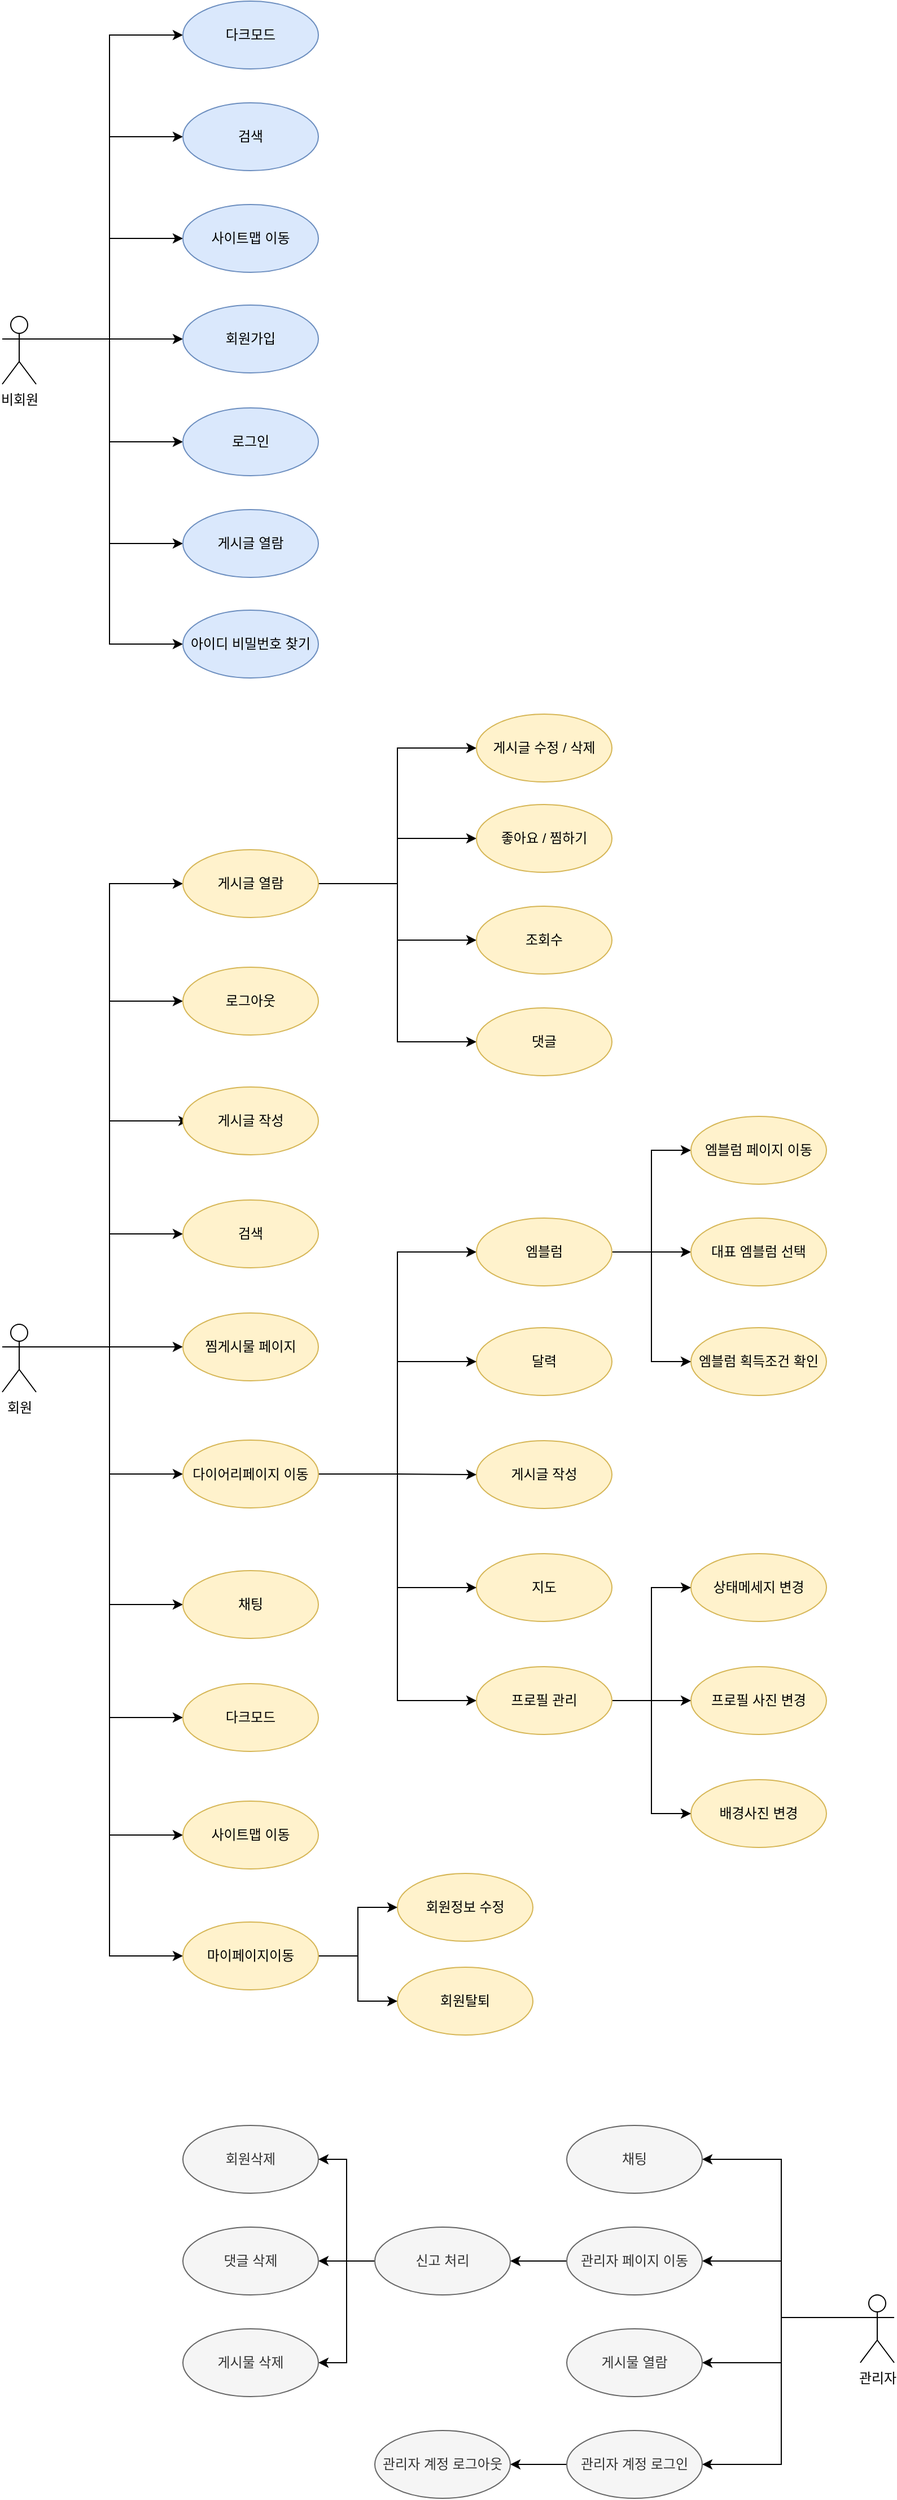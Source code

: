 <mxfile version="15.5.2" type="device" pages="5"><diagram id="fYdzlkabilLYV2ZFKIJA" name="Usecase"><mxGraphModel dx="3076" dy="3100" grid="1" gridSize="10" guides="1" tooltips="1" connect="1" arrows="1" fold="1" page="1" pageScale="1" pageWidth="827" pageHeight="1169" math="0" shadow="0"><root><mxCell id="0"/><mxCell id="1" parent="0"/><mxCell id="EDXc0DCiJOIBggr6xtWF-1" style="edgeStyle=orthogonalEdgeStyle;rounded=0;orthogonalLoop=1;jettySize=auto;html=1;exitX=1;exitY=0.333;exitDx=0;exitDy=0;exitPerimeter=0;entryX=0;entryY=0.5;entryDx=0;entryDy=0;" parent="1" source="EDXc0DCiJOIBggr6xtWF-11" target="EDXc0DCiJOIBggr6xtWF-27" edge="1"><mxGeometry relative="1" as="geometry"><mxPoint x="-1400" y="-899" as="sourcePoint"/></mxGeometry></mxCell><mxCell id="EDXc0DCiJOIBggr6xtWF-2" style="edgeStyle=orthogonalEdgeStyle;rounded=0;orthogonalLoop=1;jettySize=auto;html=1;exitX=1;exitY=0.333;exitDx=0;exitDy=0;exitPerimeter=0;" parent="1" edge="1"><mxGeometry relative="1" as="geometry"><mxPoint x="-1425" y="-899" as="sourcePoint"/><mxPoint x="-1295" y="-1099" as="targetPoint"/><Array as="points"><mxPoint x="-1365" y="-899"/><mxPoint x="-1365" y="-1099"/></Array></mxGeometry></mxCell><mxCell id="EDXc0DCiJOIBggr6xtWF-3" style="edgeStyle=orthogonalEdgeStyle;rounded=0;orthogonalLoop=1;jettySize=auto;html=1;exitX=1;exitY=0.333;exitDx=0;exitDy=0;exitPerimeter=0;" parent="1" source="EDXc0DCiJOIBggr6xtWF-11" target="EDXc0DCiJOIBggr6xtWF-36" edge="1"><mxGeometry relative="1" as="geometry"/></mxCell><mxCell id="EDXc0DCiJOIBggr6xtWF-4" style="edgeStyle=orthogonalEdgeStyle;rounded=0;orthogonalLoop=1;jettySize=auto;html=1;exitX=1;exitY=0.333;exitDx=0;exitDy=0;exitPerimeter=0;entryX=0;entryY=0.5;entryDx=0;entryDy=0;" parent="1" source="EDXc0DCiJOIBggr6xtWF-11" target="EDXc0DCiJOIBggr6xtWF-40" edge="1"><mxGeometry relative="1" as="geometry"/></mxCell><mxCell id="EDXc0DCiJOIBggr6xtWF-5" style="edgeStyle=orthogonalEdgeStyle;rounded=0;orthogonalLoop=1;jettySize=auto;html=1;exitX=1;exitY=0.333;exitDx=0;exitDy=0;exitPerimeter=0;entryX=0;entryY=0.5;entryDx=0;entryDy=0;" parent="1" source="EDXc0DCiJOIBggr6xtWF-11" target="EDXc0DCiJOIBggr6xtWF-39" edge="1"><mxGeometry relative="1" as="geometry"/></mxCell><mxCell id="EDXc0DCiJOIBggr6xtWF-6" style="edgeStyle=orthogonalEdgeStyle;rounded=0;orthogonalLoop=1;jettySize=auto;html=1;exitX=1;exitY=0.333;exitDx=0;exitDy=0;exitPerimeter=0;entryX=0;entryY=0.5;entryDx=0;entryDy=0;" parent="1" source="EDXc0DCiJOIBggr6xtWF-11" target="EDXc0DCiJOIBggr6xtWF-66" edge="1"><mxGeometry relative="1" as="geometry"/></mxCell><mxCell id="EDXc0DCiJOIBggr6xtWF-7" style="edgeStyle=orthogonalEdgeStyle;rounded=0;orthogonalLoop=1;jettySize=auto;html=1;exitX=1;exitY=0.333;exitDx=0;exitDy=0;exitPerimeter=0;entryX=0;entryY=0.5;entryDx=0;entryDy=0;" parent="1" source="EDXc0DCiJOIBggr6xtWF-11" target="EDXc0DCiJOIBggr6xtWF-35" edge="1"><mxGeometry relative="1" as="geometry"/></mxCell><mxCell id="EDXc0DCiJOIBggr6xtWF-8" style="edgeStyle=orthogonalEdgeStyle;rounded=0;orthogonalLoop=1;jettySize=auto;html=1;exitX=1;exitY=0.333;exitDx=0;exitDy=0;exitPerimeter=0;entryX=0;entryY=0.5;entryDx=0;entryDy=0;" parent="1" source="EDXc0DCiJOIBggr6xtWF-11" target="EDXc0DCiJOIBggr6xtWF-32" edge="1"><mxGeometry relative="1" as="geometry"/></mxCell><mxCell id="EDXc0DCiJOIBggr6xtWF-9" style="edgeStyle=orthogonalEdgeStyle;rounded=0;orthogonalLoop=1;jettySize=auto;html=1;exitX=1;exitY=0.333;exitDx=0;exitDy=0;exitPerimeter=0;entryX=0;entryY=0.5;entryDx=0;entryDy=0;" parent="1" source="EDXc0DCiJOIBggr6xtWF-11" target="EDXc0DCiJOIBggr6xtWF-31" edge="1"><mxGeometry relative="1" as="geometry"/></mxCell><mxCell id="EDXc0DCiJOIBggr6xtWF-10" style="edgeStyle=orthogonalEdgeStyle;rounded=0;orthogonalLoop=1;jettySize=auto;html=1;exitX=1;exitY=0.333;exitDx=0;exitDy=0;exitPerimeter=0;entryX=0;entryY=0.5;entryDx=0;entryDy=0;" parent="1" source="EDXc0DCiJOIBggr6xtWF-11" target="EDXc0DCiJOIBggr6xtWF-54" edge="1"><mxGeometry relative="1" as="geometry"/></mxCell><mxCell id="EDXc0DCiJOIBggr6xtWF-11" value="회원" style="shape=umlActor;verticalLabelPosition=bottom;verticalAlign=top;html=1;" parent="1" vertex="1"><mxGeometry x="-1460" y="-919" width="30" height="60" as="geometry"/></mxCell><mxCell id="EDXc0DCiJOIBggr6xtWF-12" style="edgeStyle=orthogonalEdgeStyle;rounded=0;orthogonalLoop=1;jettySize=auto;html=1;exitX=0;exitY=0.333;exitDx=0;exitDy=0;exitPerimeter=0;entryX=1;entryY=0.5;entryDx=0;entryDy=0;" parent="1" source="EDXc0DCiJOIBggr6xtWF-16" target="EDXc0DCiJOIBggr6xtWF-42" edge="1"><mxGeometry relative="1" as="geometry"/></mxCell><mxCell id="EDXc0DCiJOIBggr6xtWF-13" style="edgeStyle=orthogonalEdgeStyle;rounded=0;orthogonalLoop=1;jettySize=auto;html=1;exitX=0;exitY=0.333;exitDx=0;exitDy=0;exitPerimeter=0;entryX=1;entryY=0.5;entryDx=0;entryDy=0;" parent="1" source="EDXc0DCiJOIBggr6xtWF-16" target="EDXc0DCiJOIBggr6xtWF-79" edge="1"><mxGeometry relative="1" as="geometry"/></mxCell><mxCell id="EDXc0DCiJOIBggr6xtWF-14" style="edgeStyle=orthogonalEdgeStyle;rounded=0;orthogonalLoop=1;jettySize=auto;html=1;exitX=0;exitY=0.333;exitDx=0;exitDy=0;exitPerimeter=0;entryX=1;entryY=0.5;entryDx=0;entryDy=0;" parent="1" source="EDXc0DCiJOIBggr6xtWF-16" target="EDXc0DCiJOIBggr6xtWF-77" edge="1"><mxGeometry relative="1" as="geometry"/></mxCell><mxCell id="EDXc0DCiJOIBggr6xtWF-15" style="edgeStyle=orthogonalEdgeStyle;rounded=0;orthogonalLoop=1;jettySize=auto;html=1;exitX=0;exitY=0.333;exitDx=0;exitDy=0;exitPerimeter=0;entryX=1;entryY=0.5;entryDx=0;entryDy=0;" parent="1" source="EDXc0DCiJOIBggr6xtWF-16" target="EDXc0DCiJOIBggr6xtWF-29" edge="1"><mxGeometry relative="1" as="geometry"/></mxCell><mxCell id="EDXc0DCiJOIBggr6xtWF-16" value="관리자" style="shape=umlActor;verticalLabelPosition=bottom;verticalAlign=top;html=1;" parent="1" vertex="1"><mxGeometry x="-700" y="-60" width="30" height="60" as="geometry"/></mxCell><mxCell id="EDXc0DCiJOIBggr6xtWF-17" style="edgeStyle=orthogonalEdgeStyle;rounded=0;orthogonalLoop=1;jettySize=auto;html=1;exitX=1;exitY=0.333;exitDx=0;exitDy=0;exitPerimeter=0;entryX=0;entryY=0.5;entryDx=0;entryDy=0;" parent="1" source="EDXc0DCiJOIBggr6xtWF-24" target="EDXc0DCiJOIBggr6xtWF-25" edge="1"><mxGeometry relative="1" as="geometry"/></mxCell><mxCell id="EDXc0DCiJOIBggr6xtWF-18" style="edgeStyle=orthogonalEdgeStyle;rounded=0;orthogonalLoop=1;jettySize=auto;html=1;exitX=1;exitY=0.333;exitDx=0;exitDy=0;exitPerimeter=0;entryX=0;entryY=0.5;entryDx=0;entryDy=0;" parent="1" source="EDXc0DCiJOIBggr6xtWF-24" target="EDXc0DCiJOIBggr6xtWF-26" edge="1"><mxGeometry relative="1" as="geometry"/></mxCell><mxCell id="EDXc0DCiJOIBggr6xtWF-19" style="edgeStyle=orthogonalEdgeStyle;rounded=0;orthogonalLoop=1;jettySize=auto;html=1;exitX=1;exitY=0.333;exitDx=0;exitDy=0;exitPerimeter=0;entryX=0;entryY=0.5;entryDx=0;entryDy=0;" parent="1" source="EDXc0DCiJOIBggr6xtWF-24" target="EDXc0DCiJOIBggr6xtWF-33" edge="1"><mxGeometry relative="1" as="geometry"/></mxCell><mxCell id="EDXc0DCiJOIBggr6xtWF-20" style="edgeStyle=orthogonalEdgeStyle;rounded=0;orthogonalLoop=1;jettySize=auto;html=1;exitX=1;exitY=0.333;exitDx=0;exitDy=0;exitPerimeter=0;entryX=0;entryY=0.5;entryDx=0;entryDy=0;" parent="1" source="EDXc0DCiJOIBggr6xtWF-24" target="EDXc0DCiJOIBggr6xtWF-82" edge="1"><mxGeometry relative="1" as="geometry"/></mxCell><mxCell id="EDXc0DCiJOIBggr6xtWF-21" style="edgeStyle=orthogonalEdgeStyle;rounded=0;orthogonalLoop=1;jettySize=auto;html=1;exitX=1;exitY=0.333;exitDx=0;exitDy=0;exitPerimeter=0;entryX=0;entryY=0.5;entryDx=0;entryDy=0;" parent="1" source="EDXc0DCiJOIBggr6xtWF-24" target="EDXc0DCiJOIBggr6xtWF-87" edge="1"><mxGeometry relative="1" as="geometry"/></mxCell><mxCell id="EDXc0DCiJOIBggr6xtWF-22" style="edgeStyle=orthogonalEdgeStyle;rounded=0;orthogonalLoop=1;jettySize=auto;html=1;exitX=1;exitY=0.333;exitDx=0;exitDy=0;exitPerimeter=0;entryX=0;entryY=0.5;entryDx=0;entryDy=0;" parent="1" source="EDXc0DCiJOIBggr6xtWF-24" target="EDXc0DCiJOIBggr6xtWF-88" edge="1"><mxGeometry relative="1" as="geometry"/></mxCell><mxCell id="EDXc0DCiJOIBggr6xtWF-23" style="edgeStyle=orthogonalEdgeStyle;rounded=0;orthogonalLoop=1;jettySize=auto;html=1;exitX=1;exitY=0.333;exitDx=0;exitDy=0;exitPerimeter=0;entryX=0;entryY=0.5;entryDx=0;entryDy=0;" parent="1" source="EDXc0DCiJOIBggr6xtWF-24" target="EDXc0DCiJOIBggr6xtWF-89" edge="1"><mxGeometry relative="1" as="geometry"/></mxCell><mxCell id="EDXc0DCiJOIBggr6xtWF-24" value="비회원" style="shape=umlActor;verticalLabelPosition=bottom;verticalAlign=top;html=1;" parent="1" vertex="1"><mxGeometry x="-1460" y="-1811" width="30" height="60" as="geometry"/></mxCell><mxCell id="EDXc0DCiJOIBggr6xtWF-25" value="회원가입" style="ellipse;whiteSpace=wrap;html=1;fillColor=#dae8fc;strokeColor=#6c8ebf;" parent="1" vertex="1"><mxGeometry x="-1300" y="-1821" width="120" height="60" as="geometry"/></mxCell><mxCell id="EDXc0DCiJOIBggr6xtWF-26" value="로그인" style="ellipse;whiteSpace=wrap;html=1;fillColor=#dae8fc;strokeColor=#6c8ebf;" parent="1" vertex="1"><mxGeometry x="-1300" y="-1730" width="120" height="60" as="geometry"/></mxCell><mxCell id="EDXc0DCiJOIBggr6xtWF-27" value="로그아웃" style="ellipse;whiteSpace=wrap;html=1;fillColor=#fff2cc;strokeColor=#d6b656;" parent="1" vertex="1"><mxGeometry x="-1300" y="-1235" width="120" height="60" as="geometry"/></mxCell><mxCell id="EDXc0DCiJOIBggr6xtWF-28" value="" style="edgeStyle=orthogonalEdgeStyle;rounded=0;orthogonalLoop=1;jettySize=auto;html=1;" parent="1" source="EDXc0DCiJOIBggr6xtWF-29" target="EDXc0DCiJOIBggr6xtWF-80" edge="1"><mxGeometry relative="1" as="geometry"/></mxCell><mxCell id="EDXc0DCiJOIBggr6xtWF-29" value="관리자 계정 로그인" style="ellipse;whiteSpace=wrap;html=1;fillColor=#f5f5f5;strokeColor=#666666;fontColor=#333333;" parent="1" vertex="1"><mxGeometry x="-960" y="60" width="120" height="60" as="geometry"/></mxCell><mxCell id="EDXc0DCiJOIBggr6xtWF-30" value="회원정보 수정" style="ellipse;whiteSpace=wrap;html=1;fillColor=#fff2cc;strokeColor=#d6b656;" parent="1" vertex="1"><mxGeometry x="-1110" y="-433" width="120" height="60" as="geometry"/></mxCell><mxCell id="EDXc0DCiJOIBggr6xtWF-31" value="사이트맵 이동" style="ellipse;whiteSpace=wrap;html=1;fillColor=#fff2cc;strokeColor=#d6b656;" parent="1" vertex="1"><mxGeometry x="-1300" y="-497" width="120" height="60" as="geometry"/></mxCell><mxCell id="EDXc0DCiJOIBggr6xtWF-32" value="검색" style="ellipse;whiteSpace=wrap;html=1;fillColor=#fff2cc;strokeColor=#d6b656;" parent="1" vertex="1"><mxGeometry x="-1300" y="-1029" width="120" height="60" as="geometry"/></mxCell><mxCell id="EDXc0DCiJOIBggr6xtWF-33" value="게시글 열람" style="ellipse;whiteSpace=wrap;html=1;fillColor=#dae8fc;strokeColor=#6c8ebf;" parent="1" vertex="1"><mxGeometry x="-1300" y="-1640" width="120" height="60" as="geometry"/></mxCell><mxCell id="EDXc0DCiJOIBggr6xtWF-34" value="회원탈퇴" style="ellipse;whiteSpace=wrap;html=1;fillColor=#fff2cc;strokeColor=#d6b656;" parent="1" vertex="1"><mxGeometry x="-1110" y="-350" width="120" height="60" as="geometry"/></mxCell><mxCell id="EDXc0DCiJOIBggr6xtWF-35" value="다크모드" style="ellipse;whiteSpace=wrap;html=1;fillColor=#fff2cc;strokeColor=#d6b656;" parent="1" vertex="1"><mxGeometry x="-1300" y="-601" width="120" height="60" as="geometry"/></mxCell><mxCell id="EDXc0DCiJOIBggr6xtWF-36" value="찜게시물 페이지" style="ellipse;whiteSpace=wrap;html=1;fillColor=#fff2cc;strokeColor=#d6b656;" parent="1" vertex="1"><mxGeometry x="-1300" y="-929" width="120" height="60" as="geometry"/></mxCell><mxCell id="EDXc0DCiJOIBggr6xtWF-37" style="edgeStyle=orthogonalEdgeStyle;rounded=0;orthogonalLoop=1;jettySize=auto;html=1;exitX=1;exitY=0.5;exitDx=0;exitDy=0;" parent="1" source="EDXc0DCiJOIBggr6xtWF-39" target="EDXc0DCiJOIBggr6xtWF-30" edge="1"><mxGeometry relative="1" as="geometry"/></mxCell><mxCell id="EDXc0DCiJOIBggr6xtWF-38" style="edgeStyle=orthogonalEdgeStyle;rounded=0;orthogonalLoop=1;jettySize=auto;html=1;exitX=1;exitY=0.5;exitDx=0;exitDy=0;entryX=0;entryY=0.5;entryDx=0;entryDy=0;" parent="1" source="EDXc0DCiJOIBggr6xtWF-39" target="EDXc0DCiJOIBggr6xtWF-34" edge="1"><mxGeometry relative="1" as="geometry"/></mxCell><mxCell id="EDXc0DCiJOIBggr6xtWF-39" value="마이페이지이동" style="ellipse;whiteSpace=wrap;html=1;fillColor=#fff2cc;strokeColor=#d6b656;" parent="1" vertex="1"><mxGeometry x="-1300" y="-390" width="120" height="60" as="geometry"/></mxCell><mxCell id="EDXc0DCiJOIBggr6xtWF-40" value="채팅" style="ellipse;whiteSpace=wrap;html=1;fillColor=#fff2cc;strokeColor=#d6b656;" parent="1" vertex="1"><mxGeometry x="-1300" y="-701" width="120" height="60" as="geometry"/></mxCell><mxCell id="EDXc0DCiJOIBggr6xtWF-41" value="게시글 작성" style="ellipse;whiteSpace=wrap;html=1;fillColor=#fff2cc;strokeColor=#d6b656;" parent="1" vertex="1"><mxGeometry x="-1040" y="-816" width="120" height="60" as="geometry"/></mxCell><mxCell id="EDXc0DCiJOIBggr6xtWF-42" value="채팅" style="ellipse;whiteSpace=wrap;html=1;fillColor=#f5f5f5;strokeColor=#666666;fontColor=#333333;" parent="1" vertex="1"><mxGeometry x="-960" y="-210" width="120" height="60" as="geometry"/></mxCell><mxCell id="EDXc0DCiJOIBggr6xtWF-43" value="엠블럼 획득조건 확인" style="ellipse;whiteSpace=wrap;html=1;fillColor=#fff2cc;strokeColor=#d6b656;" parent="1" vertex="1"><mxGeometry x="-850" y="-916" width="120" height="60" as="geometry"/></mxCell><mxCell id="EDXc0DCiJOIBggr6xtWF-44" value="달력" style="ellipse;whiteSpace=wrap;html=1;fillColor=#fff2cc;strokeColor=#d6b656;" parent="1" vertex="1"><mxGeometry x="-1040" y="-916" width="120" height="60" as="geometry"/></mxCell><mxCell id="EDXc0DCiJOIBggr6xtWF-45" value="지도" style="ellipse;whiteSpace=wrap;html=1;fillColor=#fff2cc;strokeColor=#d6b656;" parent="1" vertex="1"><mxGeometry x="-1040" y="-716" width="120" height="60" as="geometry"/></mxCell><mxCell id="EDXc0DCiJOIBggr6xtWF-46" value="상태메세지 변경" style="ellipse;whiteSpace=wrap;html=1;fillColor=#fff2cc;strokeColor=#d6b656;" parent="1" vertex="1"><mxGeometry x="-850" y="-716" width="120" height="60" as="geometry"/></mxCell><mxCell id="EDXc0DCiJOIBggr6xtWF-47" value="배경사진 변경" style="ellipse;whiteSpace=wrap;html=1;fillColor=#fff2cc;strokeColor=#d6b656;" parent="1" vertex="1"><mxGeometry x="-850" y="-516" width="120" height="60" as="geometry"/></mxCell><mxCell id="EDXc0DCiJOIBggr6xtWF-48" value="프로필 사진 변경" style="ellipse;whiteSpace=wrap;html=1;fillColor=#fff2cc;strokeColor=#d6b656;" parent="1" vertex="1"><mxGeometry x="-850" y="-616" width="120" height="60" as="geometry"/></mxCell><mxCell id="EDXc0DCiJOIBggr6xtWF-49" style="edgeStyle=orthogonalEdgeStyle;rounded=0;orthogonalLoop=1;jettySize=auto;html=1;exitX=1;exitY=0.5;exitDx=0;exitDy=0;entryX=0;entryY=0.5;entryDx=0;entryDy=0;" parent="1" source="EDXc0DCiJOIBggr6xtWF-54" target="EDXc0DCiJOIBggr6xtWF-41" edge="1"><mxGeometry relative="1" as="geometry"/></mxCell><mxCell id="EDXc0DCiJOIBggr6xtWF-50" style="edgeStyle=orthogonalEdgeStyle;rounded=0;orthogonalLoop=1;jettySize=auto;html=1;exitX=1;exitY=0.5;exitDx=0;exitDy=0;entryX=0;entryY=0.5;entryDx=0;entryDy=0;" parent="1" source="EDXc0DCiJOIBggr6xtWF-54" target="EDXc0DCiJOIBggr6xtWF-58" edge="1"><mxGeometry relative="1" as="geometry"/></mxCell><mxCell id="EDXc0DCiJOIBggr6xtWF-51" style="edgeStyle=orthogonalEdgeStyle;rounded=0;orthogonalLoop=1;jettySize=auto;html=1;exitX=1;exitY=0.5;exitDx=0;exitDy=0;entryX=0;entryY=0.5;entryDx=0;entryDy=0;" parent="1" source="EDXc0DCiJOIBggr6xtWF-54" target="EDXc0DCiJOIBggr6xtWF-44" edge="1"><mxGeometry relative="1" as="geometry"/></mxCell><mxCell id="EDXc0DCiJOIBggr6xtWF-52" style="edgeStyle=orthogonalEdgeStyle;rounded=0;orthogonalLoop=1;jettySize=auto;html=1;exitX=1;exitY=0.5;exitDx=0;exitDy=0;entryX=0;entryY=0.5;entryDx=0;entryDy=0;" parent="1" source="EDXc0DCiJOIBggr6xtWF-54" target="EDXc0DCiJOIBggr6xtWF-45" edge="1"><mxGeometry relative="1" as="geometry"/></mxCell><mxCell id="EDXc0DCiJOIBggr6xtWF-53" style="edgeStyle=orthogonalEdgeStyle;rounded=0;orthogonalLoop=1;jettySize=auto;html=1;exitX=1;exitY=0.5;exitDx=0;exitDy=0;entryX=0;entryY=0.5;entryDx=0;entryDy=0;" parent="1" source="EDXc0DCiJOIBggr6xtWF-54" target="EDXc0DCiJOIBggr6xtWF-86" edge="1"><mxGeometry relative="1" as="geometry"/></mxCell><mxCell id="EDXc0DCiJOIBggr6xtWF-54" value="다이어리페이지 이동" style="ellipse;whiteSpace=wrap;html=1;fillColor=#fff2cc;strokeColor=#d6b656;" parent="1" vertex="1"><mxGeometry x="-1300" y="-816.5" width="120" height="60" as="geometry"/></mxCell><mxCell id="EDXc0DCiJOIBggr6xtWF-55" value="" style="edgeStyle=orthogonalEdgeStyle;rounded=0;orthogonalLoop=1;jettySize=auto;html=1;" parent="1" source="EDXc0DCiJOIBggr6xtWF-58" target="EDXc0DCiJOIBggr6xtWF-60" edge="1"><mxGeometry relative="1" as="geometry"/></mxCell><mxCell id="EDXc0DCiJOIBggr6xtWF-56" style="edgeStyle=orthogonalEdgeStyle;rounded=0;orthogonalLoop=1;jettySize=auto;html=1;exitX=1;exitY=0.5;exitDx=0;exitDy=0;entryX=0;entryY=0.5;entryDx=0;entryDy=0;" parent="1" source="EDXc0DCiJOIBggr6xtWF-58" target="EDXc0DCiJOIBggr6xtWF-59" edge="1"><mxGeometry relative="1" as="geometry"/></mxCell><mxCell id="EDXc0DCiJOIBggr6xtWF-57" style="edgeStyle=orthogonalEdgeStyle;rounded=0;orthogonalLoop=1;jettySize=auto;html=1;exitX=1;exitY=0.5;exitDx=0;exitDy=0;entryX=0;entryY=0.5;entryDx=0;entryDy=0;" parent="1" source="EDXc0DCiJOIBggr6xtWF-58" target="EDXc0DCiJOIBggr6xtWF-43" edge="1"><mxGeometry relative="1" as="geometry"/></mxCell><mxCell id="EDXc0DCiJOIBggr6xtWF-58" value="엠블럼" style="ellipse;whiteSpace=wrap;html=1;fillColor=#fff2cc;strokeColor=#d6b656;" parent="1" vertex="1"><mxGeometry x="-1040" y="-1013" width="120" height="60" as="geometry"/></mxCell><mxCell id="EDXc0DCiJOIBggr6xtWF-59" value="엠블럼 페이지 이동" style="ellipse;whiteSpace=wrap;html=1;fillColor=#fff2cc;strokeColor=#d6b656;" parent="1" vertex="1"><mxGeometry x="-850" y="-1103" width="120" height="60" as="geometry"/></mxCell><mxCell id="EDXc0DCiJOIBggr6xtWF-60" value="대표 엠블럼 선택" style="ellipse;whiteSpace=wrap;html=1;fillColor=#fff2cc;strokeColor=#d6b656;" parent="1" vertex="1"><mxGeometry x="-850" y="-1013" width="120" height="60" as="geometry"/></mxCell><mxCell id="EDXc0DCiJOIBggr6xtWF-61" value="게시글 작성" style="ellipse;whiteSpace=wrap;html=1;fillColor=#fff2cc;strokeColor=#d6b656;" parent="1" vertex="1"><mxGeometry x="-1300" y="-1129" width="120" height="60" as="geometry"/></mxCell><mxCell id="EDXc0DCiJOIBggr6xtWF-62" style="edgeStyle=orthogonalEdgeStyle;rounded=0;orthogonalLoop=1;jettySize=auto;html=1;exitX=1;exitY=0.5;exitDx=0;exitDy=0;entryX=0;entryY=0.5;entryDx=0;entryDy=0;" parent="1" source="EDXc0DCiJOIBggr6xtWF-66" target="EDXc0DCiJOIBggr6xtWF-69" edge="1"><mxGeometry relative="1" as="geometry"/></mxCell><mxCell id="EDXc0DCiJOIBggr6xtWF-63" style="edgeStyle=orthogonalEdgeStyle;rounded=0;orthogonalLoop=1;jettySize=auto;html=1;exitX=1;exitY=0.5;exitDx=0;exitDy=0;entryX=0;entryY=0.5;entryDx=0;entryDy=0;" parent="1" source="EDXc0DCiJOIBggr6xtWF-66" target="EDXc0DCiJOIBggr6xtWF-68" edge="1"><mxGeometry relative="1" as="geometry"/></mxCell><mxCell id="EDXc0DCiJOIBggr6xtWF-64" style="edgeStyle=orthogonalEdgeStyle;rounded=0;orthogonalLoop=1;jettySize=auto;html=1;exitX=1;exitY=0.5;exitDx=0;exitDy=0;entryX=0;entryY=0.5;entryDx=0;entryDy=0;" parent="1" source="EDXc0DCiJOIBggr6xtWF-66" target="EDXc0DCiJOIBggr6xtWF-67" edge="1"><mxGeometry relative="1" as="geometry"/></mxCell><mxCell id="EDXc0DCiJOIBggr6xtWF-65" style="edgeStyle=orthogonalEdgeStyle;rounded=0;orthogonalLoop=1;jettySize=auto;html=1;exitX=1;exitY=0.5;exitDx=0;exitDy=0;entryX=0;entryY=0.5;entryDx=0;entryDy=0;" parent="1" source="EDXc0DCiJOIBggr6xtWF-66" target="EDXc0DCiJOIBggr6xtWF-70" edge="1"><mxGeometry relative="1" as="geometry"/></mxCell><mxCell id="EDXc0DCiJOIBggr6xtWF-66" value="게시글 열람" style="ellipse;whiteSpace=wrap;html=1;fillColor=#fff2cc;strokeColor=#d6b656;" parent="1" vertex="1"><mxGeometry x="-1300" y="-1339" width="120" height="60" as="geometry"/></mxCell><mxCell id="EDXc0DCiJOIBggr6xtWF-67" value="댓글" style="ellipse;whiteSpace=wrap;html=1;fillColor=#fff2cc;strokeColor=#d6b656;" parent="1" vertex="1"><mxGeometry x="-1040" y="-1199" width="120" height="60" as="geometry"/></mxCell><mxCell id="EDXc0DCiJOIBggr6xtWF-68" value="좋아요 / 찜하기" style="ellipse;whiteSpace=wrap;html=1;fillColor=#fff2cc;strokeColor=#d6b656;" parent="1" vertex="1"><mxGeometry x="-1040" y="-1379" width="120" height="60" as="geometry"/></mxCell><mxCell id="EDXc0DCiJOIBggr6xtWF-69" value="게시글 수정 / 삭제" style="ellipse;whiteSpace=wrap;html=1;fillColor=#fff2cc;strokeColor=#d6b656;" parent="1" vertex="1"><mxGeometry x="-1040" y="-1459" width="120" height="60" as="geometry"/></mxCell><mxCell id="EDXc0DCiJOIBggr6xtWF-70" value="조회수" style="ellipse;whiteSpace=wrap;html=1;fillColor=#fff2cc;strokeColor=#d6b656;" parent="1" vertex="1"><mxGeometry x="-1040" y="-1289" width="120" height="60" as="geometry"/></mxCell><mxCell id="EDXc0DCiJOIBggr6xtWF-71" value="회원삭제" style="ellipse;whiteSpace=wrap;html=1;fillColor=#f5f5f5;strokeColor=#666666;fontColor=#333333;" parent="1" vertex="1"><mxGeometry x="-1300" y="-210" width="120" height="60" as="geometry"/></mxCell><mxCell id="EDXc0DCiJOIBggr6xtWF-72" value="" style="edgeStyle=orthogonalEdgeStyle;rounded=0;orthogonalLoop=1;jettySize=auto;html=1;" parent="1" source="EDXc0DCiJOIBggr6xtWF-75" target="EDXc0DCiJOIBggr6xtWF-81" edge="1"><mxGeometry relative="1" as="geometry"/></mxCell><mxCell id="EDXc0DCiJOIBggr6xtWF-73" style="edgeStyle=orthogonalEdgeStyle;rounded=0;orthogonalLoop=1;jettySize=auto;html=1;exitX=0;exitY=0.5;exitDx=0;exitDy=0;entryX=1;entryY=0.5;entryDx=0;entryDy=0;" parent="1" source="EDXc0DCiJOIBggr6xtWF-75" target="EDXc0DCiJOIBggr6xtWF-71" edge="1"><mxGeometry relative="1" as="geometry"/></mxCell><mxCell id="EDXc0DCiJOIBggr6xtWF-74" style="edgeStyle=orthogonalEdgeStyle;rounded=0;orthogonalLoop=1;jettySize=auto;html=1;exitX=0;exitY=0.5;exitDx=0;exitDy=0;entryX=1;entryY=0.5;entryDx=0;entryDy=0;" parent="1" source="EDXc0DCiJOIBggr6xtWF-75" target="EDXc0DCiJOIBggr6xtWF-76" edge="1"><mxGeometry relative="1" as="geometry"/></mxCell><mxCell id="EDXc0DCiJOIBggr6xtWF-75" value="신고 처리" style="ellipse;whiteSpace=wrap;html=1;fillColor=#f5f5f5;strokeColor=#666666;fontColor=#333333;" parent="1" vertex="1"><mxGeometry x="-1130" y="-120" width="120" height="60" as="geometry"/></mxCell><mxCell id="EDXc0DCiJOIBggr6xtWF-76" value="게시물 삭제" style="ellipse;whiteSpace=wrap;html=1;fillColor=#f5f5f5;strokeColor=#666666;fontColor=#333333;" parent="1" vertex="1"><mxGeometry x="-1300" y="-30" width="120" height="60" as="geometry"/></mxCell><mxCell id="EDXc0DCiJOIBggr6xtWF-77" value="게시물 열람" style="ellipse;whiteSpace=wrap;html=1;fillColor=#f5f5f5;strokeColor=#666666;fontColor=#333333;" parent="1" vertex="1"><mxGeometry x="-960" y="-30" width="120" height="60" as="geometry"/></mxCell><mxCell id="EDXc0DCiJOIBggr6xtWF-78" value="" style="edgeStyle=orthogonalEdgeStyle;rounded=0;orthogonalLoop=1;jettySize=auto;html=1;" parent="1" source="EDXc0DCiJOIBggr6xtWF-79" target="EDXc0DCiJOIBggr6xtWF-75" edge="1"><mxGeometry relative="1" as="geometry"/></mxCell><mxCell id="EDXc0DCiJOIBggr6xtWF-79" value="관리자 페이지 이동" style="ellipse;whiteSpace=wrap;html=1;fillColor=#f5f5f5;strokeColor=#666666;fontColor=#333333;" parent="1" vertex="1"><mxGeometry x="-960" y="-120" width="120" height="60" as="geometry"/></mxCell><mxCell id="EDXc0DCiJOIBggr6xtWF-80" value="관리자 계정 로그아웃" style="ellipse;whiteSpace=wrap;html=1;fillColor=#f5f5f5;strokeColor=#666666;fontColor=#333333;" parent="1" vertex="1"><mxGeometry x="-1130" y="60" width="120" height="60" as="geometry"/></mxCell><mxCell id="EDXc0DCiJOIBggr6xtWF-81" value="댓글 삭제" style="ellipse;whiteSpace=wrap;html=1;fillColor=#f5f5f5;strokeColor=#666666;fontColor=#333333;" parent="1" vertex="1"><mxGeometry x="-1300" y="-120" width="120" height="60" as="geometry"/></mxCell><mxCell id="EDXc0DCiJOIBggr6xtWF-82" value="아이디 비밀번호 찾기" style="ellipse;whiteSpace=wrap;html=1;fillColor=#dae8fc;strokeColor=#6c8ebf;" parent="1" vertex="1"><mxGeometry x="-1300" y="-1551" width="120" height="60" as="geometry"/></mxCell><mxCell id="EDXc0DCiJOIBggr6xtWF-83" style="edgeStyle=orthogonalEdgeStyle;rounded=0;orthogonalLoop=1;jettySize=auto;html=1;exitX=1;exitY=0.5;exitDx=0;exitDy=0;entryX=0;entryY=0.5;entryDx=0;entryDy=0;" parent="1" source="EDXc0DCiJOIBggr6xtWF-86" target="EDXc0DCiJOIBggr6xtWF-46" edge="1"><mxGeometry relative="1" as="geometry"/></mxCell><mxCell id="EDXc0DCiJOIBggr6xtWF-84" style="edgeStyle=orthogonalEdgeStyle;rounded=0;orthogonalLoop=1;jettySize=auto;html=1;exitX=1;exitY=0.5;exitDx=0;exitDy=0;entryX=0;entryY=0.5;entryDx=0;entryDy=0;" parent="1" source="EDXc0DCiJOIBggr6xtWF-86" target="EDXc0DCiJOIBggr6xtWF-48" edge="1"><mxGeometry relative="1" as="geometry"/></mxCell><mxCell id="EDXc0DCiJOIBggr6xtWF-85" style="edgeStyle=orthogonalEdgeStyle;rounded=0;orthogonalLoop=1;jettySize=auto;html=1;exitX=1;exitY=0.5;exitDx=0;exitDy=0;entryX=0;entryY=0.5;entryDx=0;entryDy=0;" parent="1" source="EDXc0DCiJOIBggr6xtWF-86" target="EDXc0DCiJOIBggr6xtWF-47" edge="1"><mxGeometry relative="1" as="geometry"/></mxCell><mxCell id="EDXc0DCiJOIBggr6xtWF-86" value="프로필 관리" style="ellipse;whiteSpace=wrap;html=1;fillColor=#fff2cc;strokeColor=#d6b656;" parent="1" vertex="1"><mxGeometry x="-1040" y="-616" width="120" height="60" as="geometry"/></mxCell><mxCell id="EDXc0DCiJOIBggr6xtWF-87" value="사이트맵 이동" style="ellipse;whiteSpace=wrap;html=1;fillColor=#dae8fc;strokeColor=#6c8ebf;" parent="1" vertex="1"><mxGeometry x="-1300" y="-1910" width="120" height="60" as="geometry"/></mxCell><mxCell id="EDXc0DCiJOIBggr6xtWF-88" value="검색" style="ellipse;whiteSpace=wrap;html=1;fillColor=#dae8fc;strokeColor=#6c8ebf;" parent="1" vertex="1"><mxGeometry x="-1300" y="-2000" width="120" height="60" as="geometry"/></mxCell><mxCell id="EDXc0DCiJOIBggr6xtWF-89" value="다크모드" style="ellipse;whiteSpace=wrap;html=1;fillColor=#dae8fc;strokeColor=#6c8ebf;" parent="1" vertex="1"><mxGeometry x="-1300" y="-2090" width="120" height="60" as="geometry"/></mxCell></root></mxGraphModel></diagram><diagram name="ERD" id="ozYxXWpl6uUgsYrc6c9D"><mxGraphModel dx="1422" dy="762" grid="1" gridSize="10" guides="1" tooltips="1" connect="1" arrows="1" fold="1" page="1" pageScale="1" pageWidth="827" pageHeight="1169" math="0" shadow="0"><root><mxCell id="SN1xn3nmTtMcbYCUi1wm-0"/><mxCell id="SN1xn3nmTtMcbYCUi1wm-1" parent="SN1xn3nmTtMcbYCUi1wm-0"/><mxCell id="uCF2Y80loGphYecXhfPl-14" value="member" style="shape=table;startSize=30;container=1;collapsible=1;childLayout=tableLayout;fixedRows=1;rowLines=0;fontStyle=1;align=center;resizeLast=1;" parent="SN1xn3nmTtMcbYCUi1wm-1" vertex="1"><mxGeometry x="30" y="70" width="180" height="400" as="geometry"/></mxCell><mxCell id="uCF2Y80loGphYecXhfPl-15" value="" style="shape=partialRectangle;collapsible=0;dropTarget=0;pointerEvents=0;fillColor=none;top=0;left=0;bottom=1;right=0;points=[[0,0.5],[1,0.5]];portConstraint=eastwest;" parent="uCF2Y80loGphYecXhfPl-14" vertex="1"><mxGeometry y="30" width="180" height="30" as="geometry"/></mxCell><mxCell id="uCF2Y80loGphYecXhfPl-16" value="PK" style="shape=partialRectangle;connectable=0;fillColor=none;top=0;left=0;bottom=0;right=0;fontStyle=1;overflow=hidden;" parent="uCF2Y80loGphYecXhfPl-15" vertex="1"><mxGeometry width="30" height="30" as="geometry"><mxRectangle width="30" height="30" as="alternateBounds"/></mxGeometry></mxCell><mxCell id="uCF2Y80loGphYecXhfPl-17" value="member_num" style="shape=partialRectangle;connectable=0;fillColor=none;top=0;left=0;bottom=0;right=0;align=left;spacingLeft=6;fontStyle=5;overflow=hidden;" parent="uCF2Y80loGphYecXhfPl-15" vertex="1"><mxGeometry x="30" width="150" height="30" as="geometry"><mxRectangle width="150" height="30" as="alternateBounds"/></mxGeometry></mxCell><mxCell id="uCF2Y80loGphYecXhfPl-18" value="" style="shape=partialRectangle;collapsible=0;dropTarget=0;pointerEvents=0;fillColor=none;top=0;left=0;bottom=0;right=0;points=[[0,0.5],[1,0.5]];portConstraint=eastwest;" parent="uCF2Y80loGphYecXhfPl-14" vertex="1"><mxGeometry y="60" width="180" height="30" as="geometry"/></mxCell><mxCell id="uCF2Y80loGphYecXhfPl-19" value="" style="shape=partialRectangle;connectable=0;fillColor=none;top=0;left=0;bottom=0;right=0;editable=1;overflow=hidden;" parent="uCF2Y80loGphYecXhfPl-18" vertex="1"><mxGeometry width="30" height="30" as="geometry"><mxRectangle width="30" height="30" as="alternateBounds"/></mxGeometry></mxCell><mxCell id="uCF2Y80loGphYecXhfPl-20" value="id" style="shape=partialRectangle;connectable=0;fillColor=none;top=0;left=0;bottom=0;right=0;align=left;spacingLeft=6;overflow=hidden;" parent="uCF2Y80loGphYecXhfPl-18" vertex="1"><mxGeometry x="30" width="150" height="30" as="geometry"><mxRectangle width="150" height="30" as="alternateBounds"/></mxGeometry></mxCell><mxCell id="uCF2Y80loGphYecXhfPl-21" value="" style="shape=partialRectangle;collapsible=0;dropTarget=0;pointerEvents=0;fillColor=none;top=0;left=0;bottom=0;right=0;points=[[0,0.5],[1,0.5]];portConstraint=eastwest;" parent="uCF2Y80loGphYecXhfPl-14" vertex="1"><mxGeometry y="90" width="180" height="30" as="geometry"/></mxCell><mxCell id="uCF2Y80loGphYecXhfPl-22" value="" style="shape=partialRectangle;connectable=0;fillColor=none;top=0;left=0;bottom=0;right=0;editable=1;overflow=hidden;" parent="uCF2Y80loGphYecXhfPl-21" vertex="1"><mxGeometry width="30" height="30" as="geometry"><mxRectangle width="30" height="30" as="alternateBounds"/></mxGeometry></mxCell><mxCell id="uCF2Y80loGphYecXhfPl-23" value="password" style="shape=partialRectangle;connectable=0;fillColor=none;top=0;left=0;bottom=0;right=0;align=left;spacingLeft=6;overflow=hidden;" parent="uCF2Y80loGphYecXhfPl-21" vertex="1"><mxGeometry x="30" width="150" height="30" as="geometry"><mxRectangle width="150" height="30" as="alternateBounds"/></mxGeometry></mxCell><mxCell id="uCF2Y80loGphYecXhfPl-24" value="" style="shape=partialRectangle;collapsible=0;dropTarget=0;pointerEvents=0;fillColor=none;top=0;left=0;bottom=0;right=0;points=[[0,0.5],[1,0.5]];portConstraint=eastwest;" parent="uCF2Y80loGphYecXhfPl-14" vertex="1"><mxGeometry y="120" width="180" height="30" as="geometry"/></mxCell><mxCell id="uCF2Y80loGphYecXhfPl-25" value="" style="shape=partialRectangle;connectable=0;fillColor=none;top=0;left=0;bottom=0;right=0;editable=1;overflow=hidden;" parent="uCF2Y80loGphYecXhfPl-24" vertex="1"><mxGeometry width="30" height="30" as="geometry"><mxRectangle width="30" height="30" as="alternateBounds"/></mxGeometry></mxCell><mxCell id="uCF2Y80loGphYecXhfPl-26" value="nickname" style="shape=partialRectangle;connectable=0;fillColor=none;top=0;left=0;bottom=0;right=0;align=left;spacingLeft=6;overflow=hidden;" parent="uCF2Y80loGphYecXhfPl-24" vertex="1"><mxGeometry x="30" width="150" height="30" as="geometry"><mxRectangle width="150" height="30" as="alternateBounds"/></mxGeometry></mxCell><mxCell id="uCF2Y80loGphYecXhfPl-29" value="" style="shape=partialRectangle;collapsible=0;dropTarget=0;pointerEvents=0;fillColor=none;top=0;left=0;bottom=0;right=0;points=[[0,0.5],[1,0.5]];portConstraint=eastwest;" parent="uCF2Y80loGphYecXhfPl-14" vertex="1"><mxGeometry y="150" width="180" height="30" as="geometry"/></mxCell><mxCell id="uCF2Y80loGphYecXhfPl-30" value="" style="shape=partialRectangle;connectable=0;fillColor=none;top=0;left=0;bottom=0;right=0;editable=1;overflow=hidden;" parent="uCF2Y80loGphYecXhfPl-29" vertex="1"><mxGeometry width="30" height="30" as="geometry"><mxRectangle width="30" height="30" as="alternateBounds"/></mxGeometry></mxCell><mxCell id="uCF2Y80loGphYecXhfPl-31" value="email" style="shape=partialRectangle;connectable=0;fillColor=none;top=0;left=0;bottom=0;right=0;align=left;spacingLeft=6;overflow=hidden;" parent="uCF2Y80loGphYecXhfPl-29" vertex="1"><mxGeometry x="30" width="150" height="30" as="geometry"><mxRectangle width="150" height="30" as="alternateBounds"/></mxGeometry></mxCell><mxCell id="uCF2Y80loGphYecXhfPl-32" value="" style="shape=partialRectangle;collapsible=0;dropTarget=0;pointerEvents=0;fillColor=none;top=0;left=0;bottom=0;right=0;points=[[0,0.5],[1,0.5]];portConstraint=eastwest;" parent="uCF2Y80loGphYecXhfPl-14" vertex="1"><mxGeometry y="180" width="180" height="30" as="geometry"/></mxCell><mxCell id="uCF2Y80loGphYecXhfPl-33" value="" style="shape=partialRectangle;connectable=0;fillColor=none;top=0;left=0;bottom=0;right=0;editable=1;overflow=hidden;" parent="uCF2Y80loGphYecXhfPl-32" vertex="1"><mxGeometry width="30" height="30" as="geometry"><mxRectangle width="30" height="30" as="alternateBounds"/></mxGeometry></mxCell><mxCell id="uCF2Y80loGphYecXhfPl-34" value="birth_year" style="shape=partialRectangle;connectable=0;fillColor=none;top=0;left=0;bottom=0;right=0;align=left;spacingLeft=6;overflow=hidden;" parent="uCF2Y80loGphYecXhfPl-32" vertex="1"><mxGeometry x="30" width="150" height="30" as="geometry"><mxRectangle width="150" height="30" as="alternateBounds"/></mxGeometry></mxCell><mxCell id="uCF2Y80loGphYecXhfPl-35" value="" style="shape=partialRectangle;collapsible=0;dropTarget=0;pointerEvents=0;fillColor=none;top=0;left=0;bottom=0;right=0;points=[[0,0.5],[1,0.5]];portConstraint=eastwest;" parent="uCF2Y80loGphYecXhfPl-14" vertex="1"><mxGeometry y="210" width="180" height="30" as="geometry"/></mxCell><mxCell id="uCF2Y80loGphYecXhfPl-36" value="" style="shape=partialRectangle;connectable=0;fillColor=none;top=0;left=0;bottom=0;right=0;editable=1;overflow=hidden;" parent="uCF2Y80loGphYecXhfPl-35" vertex="1"><mxGeometry width="30" height="30" as="geometry"><mxRectangle width="30" height="30" as="alternateBounds"/></mxGeometry></mxCell><mxCell id="uCF2Y80loGphYecXhfPl-37" value="birth" style="shape=partialRectangle;connectable=0;fillColor=none;top=0;left=0;bottom=0;right=0;align=left;spacingLeft=6;overflow=hidden;" parent="uCF2Y80loGphYecXhfPl-35" vertex="1"><mxGeometry x="30" width="150" height="30" as="geometry"><mxRectangle width="150" height="30" as="alternateBounds"/></mxGeometry></mxCell><mxCell id="uCF2Y80loGphYecXhfPl-38" value="" style="shape=partialRectangle;collapsible=0;dropTarget=0;pointerEvents=0;fillColor=none;top=0;left=0;bottom=0;right=0;points=[[0,0.5],[1,0.5]];portConstraint=eastwest;" parent="uCF2Y80loGphYecXhfPl-14" vertex="1"><mxGeometry y="240" width="180" height="30" as="geometry"/></mxCell><mxCell id="uCF2Y80loGphYecXhfPl-39" value="" style="shape=partialRectangle;connectable=0;fillColor=none;top=0;left=0;bottom=0;right=0;editable=1;overflow=hidden;" parent="uCF2Y80loGphYecXhfPl-38" vertex="1"><mxGeometry width="30" height="30" as="geometry"><mxRectangle width="30" height="30" as="alternateBounds"/></mxGeometry></mxCell><mxCell id="uCF2Y80loGphYecXhfPl-40" value="regdate" style="shape=partialRectangle;connectable=0;fillColor=none;top=0;left=0;bottom=0;right=0;align=left;spacingLeft=6;overflow=hidden;" parent="uCF2Y80loGphYecXhfPl-38" vertex="1"><mxGeometry x="30" width="150" height="30" as="geometry"><mxRectangle width="150" height="30" as="alternateBounds"/></mxGeometry></mxCell><mxCell id="uCF2Y80loGphYecXhfPl-41" value="" style="shape=partialRectangle;collapsible=0;dropTarget=0;pointerEvents=0;fillColor=none;top=0;left=0;bottom=0;right=0;points=[[0,0.5],[1,0.5]];portConstraint=eastwest;" parent="uCF2Y80loGphYecXhfPl-14" vertex="1"><mxGeometry y="270" width="180" height="30" as="geometry"/></mxCell><mxCell id="uCF2Y80loGphYecXhfPl-42" value="" style="shape=partialRectangle;connectable=0;fillColor=none;top=0;left=0;bottom=0;right=0;editable=1;overflow=hidden;" parent="uCF2Y80loGphYecXhfPl-41" vertex="1"><mxGeometry width="30" height="30" as="geometry"><mxRectangle width="30" height="30" as="alternateBounds"/></mxGeometry></mxCell><mxCell id="uCF2Y80loGphYecXhfPl-43" value="admin" style="shape=partialRectangle;connectable=0;fillColor=none;top=0;left=0;bottom=0;right=0;align=left;spacingLeft=6;overflow=hidden;" parent="uCF2Y80loGphYecXhfPl-41" vertex="1"><mxGeometry x="30" width="150" height="30" as="geometry"><mxRectangle width="150" height="30" as="alternateBounds"/></mxGeometry></mxCell><mxCell id="uCF2Y80loGphYecXhfPl-44" value="" style="shape=partialRectangle;collapsible=0;dropTarget=0;pointerEvents=0;fillColor=none;top=0;left=0;bottom=0;right=0;points=[[0,0.5],[1,0.5]];portConstraint=eastwest;" parent="uCF2Y80loGphYecXhfPl-14" vertex="1"><mxGeometry y="300" width="180" height="30" as="geometry"/></mxCell><mxCell id="uCF2Y80loGphYecXhfPl-45" value="" style="shape=partialRectangle;connectable=0;fillColor=none;top=0;left=0;bottom=0;right=0;editable=1;overflow=hidden;" parent="uCF2Y80loGphYecXhfPl-44" vertex="1"><mxGeometry width="30" height="30" as="geometry"><mxRectangle width="30" height="30" as="alternateBounds"/></mxGeometry></mxCell><mxCell id="uCF2Y80loGphYecXhfPl-46" value="report_com_cnt" style="shape=partialRectangle;connectable=0;fillColor=none;top=0;left=0;bottom=0;right=0;align=left;spacingLeft=6;overflow=hidden;" parent="uCF2Y80loGphYecXhfPl-44" vertex="1"><mxGeometry x="30" width="150" height="30" as="geometry"><mxRectangle width="150" height="30" as="alternateBounds"/></mxGeometry></mxCell><mxCell id="uCF2Y80loGphYecXhfPl-47" value="" style="shape=partialRectangle;collapsible=0;dropTarget=0;pointerEvents=0;fillColor=none;top=0;left=0;bottom=0;right=0;points=[[0,0.5],[1,0.5]];portConstraint=eastwest;" parent="uCF2Y80loGphYecXhfPl-14" vertex="1"><mxGeometry y="330" width="180" height="30" as="geometry"/></mxCell><mxCell id="uCF2Y80loGphYecXhfPl-48" value="" style="shape=partialRectangle;connectable=0;fillColor=none;top=0;left=0;bottom=0;right=0;editable=1;overflow=hidden;" parent="uCF2Y80loGphYecXhfPl-47" vertex="1"><mxGeometry width="30" height="30" as="geometry"><mxRectangle width="30" height="30" as="alternateBounds"/></mxGeometry></mxCell><mxCell id="uCF2Y80loGphYecXhfPl-49" value="report_cnt" style="shape=partialRectangle;connectable=0;fillColor=none;top=0;left=0;bottom=0;right=0;align=left;spacingLeft=6;overflow=hidden;" parent="uCF2Y80loGphYecXhfPl-47" vertex="1"><mxGeometry x="30" width="150" height="30" as="geometry"><mxRectangle width="150" height="30" as="alternateBounds"/></mxGeometry></mxCell><mxCell id="uCF2Y80loGphYecXhfPl-50" value="" style="shape=partialRectangle;collapsible=0;dropTarget=0;pointerEvents=0;fillColor=none;top=0;left=0;bottom=0;right=0;points=[[0,0.5],[1,0.5]];portConstraint=eastwest;" parent="uCF2Y80loGphYecXhfPl-14" vertex="1"><mxGeometry y="360" width="180" height="30" as="geometry"/></mxCell><mxCell id="uCF2Y80loGphYecXhfPl-51" value="" style="shape=partialRectangle;connectable=0;fillColor=none;top=0;left=0;bottom=0;right=0;editable=1;overflow=hidden;" parent="uCF2Y80loGphYecXhfPl-50" vertex="1"><mxGeometry width="30" height="30" as="geometry"><mxRectangle width="30" height="30" as="alternateBounds"/></mxGeometry></mxCell><mxCell id="uCF2Y80loGphYecXhfPl-52" value="warning_cnt" style="shape=partialRectangle;connectable=0;fillColor=none;top=0;left=0;bottom=0;right=0;align=left;spacingLeft=6;overflow=hidden;" parent="uCF2Y80loGphYecXhfPl-50" vertex="1"><mxGeometry x="30" width="150" height="30" as="geometry"><mxRectangle width="150" height="30" as="alternateBounds"/></mxGeometry></mxCell><mxCell id="uCF2Y80loGphYecXhfPl-53" value="board" style="shape=table;startSize=30;container=1;collapsible=1;childLayout=tableLayout;fixedRows=1;rowLines=0;fontStyle=1;align=center;resizeLast=1;" parent="SN1xn3nmTtMcbYCUi1wm-1" vertex="1"><mxGeometry x="270" y="70" width="180" height="220" as="geometry"/></mxCell><mxCell id="uCF2Y80loGphYecXhfPl-54" value="" style="shape=partialRectangle;collapsible=0;dropTarget=0;pointerEvents=0;fillColor=none;top=0;left=0;bottom=1;right=0;points=[[0,0.5],[1,0.5]];portConstraint=eastwest;" parent="uCF2Y80loGphYecXhfPl-53" vertex="1"><mxGeometry y="30" width="180" height="30" as="geometry"/></mxCell><mxCell id="uCF2Y80loGphYecXhfPl-55" value="PK" style="shape=partialRectangle;connectable=0;fillColor=none;top=0;left=0;bottom=0;right=0;fontStyle=1;overflow=hidden;" parent="uCF2Y80loGphYecXhfPl-54" vertex="1"><mxGeometry width="30" height="30" as="geometry"><mxRectangle width="30" height="30" as="alternateBounds"/></mxGeometry></mxCell><mxCell id="uCF2Y80loGphYecXhfPl-56" value="borad_num" style="shape=partialRectangle;connectable=0;fillColor=none;top=0;left=0;bottom=0;right=0;align=left;spacingLeft=6;fontStyle=5;overflow=hidden;" parent="uCF2Y80loGphYecXhfPl-54" vertex="1"><mxGeometry x="30" width="150" height="30" as="geometry"><mxRectangle width="150" height="30" as="alternateBounds"/></mxGeometry></mxCell><mxCell id="uCF2Y80loGphYecXhfPl-57" value="" style="shape=partialRectangle;collapsible=0;dropTarget=0;pointerEvents=0;fillColor=none;top=0;left=0;bottom=0;right=0;points=[[0,0.5],[1,0.5]];portConstraint=eastwest;" parent="uCF2Y80loGphYecXhfPl-53" vertex="1"><mxGeometry y="60" width="180" height="30" as="geometry"/></mxCell><mxCell id="uCF2Y80loGphYecXhfPl-58" value="FK" style="shape=partialRectangle;connectable=0;fillColor=none;top=0;left=0;bottom=0;right=0;editable=1;overflow=hidden;" parent="uCF2Y80loGphYecXhfPl-57" vertex="1"><mxGeometry width="30" height="30" as="geometry"><mxRectangle width="30" height="30" as="alternateBounds"/></mxGeometry></mxCell><mxCell id="uCF2Y80loGphYecXhfPl-59" value="member_num" style="shape=partialRectangle;connectable=0;fillColor=none;top=0;left=0;bottom=0;right=0;align=left;spacingLeft=6;overflow=hidden;" parent="uCF2Y80loGphYecXhfPl-57" vertex="1"><mxGeometry x="30" width="150" height="30" as="geometry"><mxRectangle width="150" height="30" as="alternateBounds"/></mxGeometry></mxCell><mxCell id="uCF2Y80loGphYecXhfPl-60" value="" style="shape=partialRectangle;collapsible=0;dropTarget=0;pointerEvents=0;fillColor=none;top=0;left=0;bottom=0;right=0;points=[[0,0.5],[1,0.5]];portConstraint=eastwest;" parent="uCF2Y80loGphYecXhfPl-53" vertex="1"><mxGeometry y="90" width="180" height="30" as="geometry"/></mxCell><mxCell id="uCF2Y80loGphYecXhfPl-61" value="" style="shape=partialRectangle;connectable=0;fillColor=none;top=0;left=0;bottom=0;right=0;editable=1;overflow=hidden;" parent="uCF2Y80loGphYecXhfPl-60" vertex="1"><mxGeometry width="30" height="30" as="geometry"><mxRectangle width="30" height="30" as="alternateBounds"/></mxGeometry></mxCell><mxCell id="uCF2Y80loGphYecXhfPl-62" value="place" style="shape=partialRectangle;connectable=0;fillColor=none;top=0;left=0;bottom=0;right=0;align=left;spacingLeft=6;overflow=hidden;" parent="uCF2Y80loGphYecXhfPl-60" vertex="1"><mxGeometry x="30" width="150" height="30" as="geometry"><mxRectangle width="150" height="30" as="alternateBounds"/></mxGeometry></mxCell><mxCell id="uCF2Y80loGphYecXhfPl-63" value="" style="shape=partialRectangle;collapsible=0;dropTarget=0;pointerEvents=0;fillColor=none;top=0;left=0;bottom=0;right=0;points=[[0,0.5],[1,0.5]];portConstraint=eastwest;" parent="uCF2Y80loGphYecXhfPl-53" vertex="1"><mxGeometry y="120" width="180" height="30" as="geometry"/></mxCell><mxCell id="uCF2Y80loGphYecXhfPl-64" value="" style="shape=partialRectangle;connectable=0;fillColor=none;top=0;left=0;bottom=0;right=0;editable=1;overflow=hidden;" parent="uCF2Y80loGphYecXhfPl-63" vertex="1"><mxGeometry width="30" height="30" as="geometry"><mxRectangle width="30" height="30" as="alternateBounds"/></mxGeometry></mxCell><mxCell id="uCF2Y80loGphYecXhfPl-65" value="content" style="shape=partialRectangle;connectable=0;fillColor=none;top=0;left=0;bottom=0;right=0;align=left;spacingLeft=6;overflow=hidden;" parent="uCF2Y80loGphYecXhfPl-63" vertex="1"><mxGeometry x="30" width="150" height="30" as="geometry"><mxRectangle width="150" height="30" as="alternateBounds"/></mxGeometry></mxCell><mxCell id="uCF2Y80loGphYecXhfPl-78" value="" style="shape=partialRectangle;collapsible=0;dropTarget=0;pointerEvents=0;fillColor=none;top=0;left=0;bottom=0;right=0;points=[[0,0.5],[1,0.5]];portConstraint=eastwest;" parent="uCF2Y80loGphYecXhfPl-53" vertex="1"><mxGeometry y="150" width="180" height="30" as="geometry"/></mxCell><mxCell id="uCF2Y80loGphYecXhfPl-79" value="" style="shape=partialRectangle;connectable=0;fillColor=none;top=0;left=0;bottom=0;right=0;editable=1;overflow=hidden;" parent="uCF2Y80loGphYecXhfPl-78" vertex="1"><mxGeometry width="30" height="30" as="geometry"><mxRectangle width="30" height="30" as="alternateBounds"/></mxGeometry></mxCell><mxCell id="uCF2Y80loGphYecXhfPl-80" value="regdate" style="shape=partialRectangle;connectable=0;fillColor=none;top=0;left=0;bottom=0;right=0;align=left;spacingLeft=6;overflow=hidden;" parent="uCF2Y80loGphYecXhfPl-78" vertex="1"><mxGeometry x="30" width="150" height="30" as="geometry"><mxRectangle width="150" height="30" as="alternateBounds"/></mxGeometry></mxCell><mxCell id="uCF2Y80loGphYecXhfPl-81" value="" style="shape=partialRectangle;collapsible=0;dropTarget=0;pointerEvents=0;fillColor=none;top=0;left=0;bottom=0;right=0;points=[[0,0.5],[1,0.5]];portConstraint=eastwest;" parent="uCF2Y80loGphYecXhfPl-53" vertex="1"><mxGeometry y="180" width="180" height="30" as="geometry"/></mxCell><mxCell id="uCF2Y80loGphYecXhfPl-82" value="" style="shape=partialRectangle;connectable=0;fillColor=none;top=0;left=0;bottom=0;right=0;editable=1;overflow=hidden;" parent="uCF2Y80loGphYecXhfPl-81" vertex="1"><mxGeometry width="30" height="30" as="geometry"><mxRectangle width="30" height="30" as="alternateBounds"/></mxGeometry></mxCell><mxCell id="uCF2Y80loGphYecXhfPl-83" value="tripdate" style="shape=partialRectangle;connectable=0;fillColor=none;top=0;left=0;bottom=0;right=0;align=left;spacingLeft=6;overflow=hidden;" parent="uCF2Y80loGphYecXhfPl-81" vertex="1"><mxGeometry x="30" width="150" height="30" as="geometry"><mxRectangle width="150" height="30" as="alternateBounds"/></mxGeometry></mxCell><mxCell id="uCF2Y80loGphYecXhfPl-84" value="tag" style="shape=table;startSize=30;container=1;collapsible=1;childLayout=tableLayout;fixedRows=1;rowLines=0;fontStyle=1;align=center;resizeLast=1;" parent="SN1xn3nmTtMcbYCUi1wm-1" vertex="1"><mxGeometry x="270" y="330" width="180" height="130" as="geometry"/></mxCell><mxCell id="uCF2Y80loGphYecXhfPl-85" value="" style="shape=partialRectangle;collapsible=0;dropTarget=0;pointerEvents=0;fillColor=none;top=0;left=0;bottom=1;right=0;points=[[0,0.5],[1,0.5]];portConstraint=eastwest;" parent="uCF2Y80loGphYecXhfPl-84" vertex="1"><mxGeometry y="30" width="180" height="30" as="geometry"/></mxCell><mxCell id="uCF2Y80loGphYecXhfPl-86" value="PK" style="shape=partialRectangle;connectable=0;fillColor=none;top=0;left=0;bottom=0;right=0;fontStyle=1;overflow=hidden;" parent="uCF2Y80loGphYecXhfPl-85" vertex="1"><mxGeometry width="30" height="30" as="geometry"><mxRectangle width="30" height="30" as="alternateBounds"/></mxGeometry></mxCell><mxCell id="uCF2Y80loGphYecXhfPl-87" value="tag_num" style="shape=partialRectangle;connectable=0;fillColor=none;top=0;left=0;bottom=0;right=0;align=left;spacingLeft=6;fontStyle=5;overflow=hidden;" parent="uCF2Y80loGphYecXhfPl-85" vertex="1"><mxGeometry x="30" width="150" height="30" as="geometry"><mxRectangle width="150" height="30" as="alternateBounds"/></mxGeometry></mxCell><mxCell id="uCF2Y80loGphYecXhfPl-88" value="" style="shape=partialRectangle;collapsible=0;dropTarget=0;pointerEvents=0;fillColor=none;top=0;left=0;bottom=0;right=0;points=[[0,0.5],[1,0.5]];portConstraint=eastwest;" parent="uCF2Y80loGphYecXhfPl-84" vertex="1"><mxGeometry y="60" width="180" height="30" as="geometry"/></mxCell><mxCell id="uCF2Y80loGphYecXhfPl-89" value="FK" style="shape=partialRectangle;connectable=0;fillColor=none;top=0;left=0;bottom=0;right=0;editable=1;overflow=hidden;" parent="uCF2Y80loGphYecXhfPl-88" vertex="1"><mxGeometry width="30" height="30" as="geometry"><mxRectangle width="30" height="30" as="alternateBounds"/></mxGeometry></mxCell><mxCell id="uCF2Y80loGphYecXhfPl-90" value="board_num" style="shape=partialRectangle;connectable=0;fillColor=none;top=0;left=0;bottom=0;right=0;align=left;spacingLeft=6;overflow=hidden;" parent="uCF2Y80loGphYecXhfPl-88" vertex="1"><mxGeometry x="30" width="150" height="30" as="geometry"><mxRectangle width="150" height="30" as="alternateBounds"/></mxGeometry></mxCell><mxCell id="uCF2Y80loGphYecXhfPl-91" value="" style="shape=partialRectangle;collapsible=0;dropTarget=0;pointerEvents=0;fillColor=none;top=0;left=0;bottom=0;right=0;points=[[0,0.5],[1,0.5]];portConstraint=eastwest;" parent="uCF2Y80loGphYecXhfPl-84" vertex="1"><mxGeometry y="90" width="180" height="30" as="geometry"/></mxCell><mxCell id="uCF2Y80loGphYecXhfPl-92" value="" style="shape=partialRectangle;connectable=0;fillColor=none;top=0;left=0;bottom=0;right=0;editable=1;overflow=hidden;" parent="uCF2Y80loGphYecXhfPl-91" vertex="1"><mxGeometry width="30" height="30" as="geometry"><mxRectangle width="30" height="30" as="alternateBounds"/></mxGeometry></mxCell><mxCell id="uCF2Y80loGphYecXhfPl-93" value="tag" style="shape=partialRectangle;connectable=0;fillColor=none;top=0;left=0;bottom=0;right=0;align=left;spacingLeft=6;overflow=hidden;" parent="uCF2Y80loGphYecXhfPl-91" vertex="1"><mxGeometry x="30" width="150" height="30" as="geometry"><mxRectangle width="150" height="30" as="alternateBounds"/></mxGeometry></mxCell><mxCell id="uCF2Y80loGphYecXhfPl-97" value="board_img" style="shape=table;startSize=30;container=1;collapsible=1;childLayout=tableLayout;fixedRows=1;rowLines=0;fontStyle=1;align=center;resizeLast=1;" parent="SN1xn3nmTtMcbYCUi1wm-1" vertex="1"><mxGeometry x="30" y="550" width="180" height="250" as="geometry"/></mxCell><mxCell id="uCF2Y80loGphYecXhfPl-98" value="" style="shape=partialRectangle;collapsible=0;dropTarget=0;pointerEvents=0;fillColor=none;top=0;left=0;bottom=1;right=0;points=[[0,0.5],[1,0.5]];portConstraint=eastwest;" parent="uCF2Y80loGphYecXhfPl-97" vertex="1"><mxGeometry y="30" width="180" height="30" as="geometry"/></mxCell><mxCell id="uCF2Y80loGphYecXhfPl-99" value="PK" style="shape=partialRectangle;connectable=0;fillColor=none;top=0;left=0;bottom=0;right=0;fontStyle=1;overflow=hidden;" parent="uCF2Y80loGphYecXhfPl-98" vertex="1"><mxGeometry width="30" height="30" as="geometry"><mxRectangle width="30" height="30" as="alternateBounds"/></mxGeometry></mxCell><mxCell id="uCF2Y80loGphYecXhfPl-100" value="board_img_num" style="shape=partialRectangle;connectable=0;fillColor=none;top=0;left=0;bottom=0;right=0;align=left;spacingLeft=6;fontStyle=5;overflow=hidden;" parent="uCF2Y80loGphYecXhfPl-98" vertex="1"><mxGeometry x="30" width="150" height="30" as="geometry"><mxRectangle width="150" height="30" as="alternateBounds"/></mxGeometry></mxCell><mxCell id="uCF2Y80loGphYecXhfPl-101" value="" style="shape=partialRectangle;collapsible=0;dropTarget=0;pointerEvents=0;fillColor=none;top=0;left=0;bottom=0;right=0;points=[[0,0.5],[1,0.5]];portConstraint=eastwest;" parent="uCF2Y80loGphYecXhfPl-97" vertex="1"><mxGeometry y="60" width="180" height="30" as="geometry"/></mxCell><mxCell id="uCF2Y80loGphYecXhfPl-102" value="FK" style="shape=partialRectangle;connectable=0;fillColor=none;top=0;left=0;bottom=0;right=0;editable=1;overflow=hidden;" parent="uCF2Y80loGphYecXhfPl-101" vertex="1"><mxGeometry width="30" height="30" as="geometry"><mxRectangle width="30" height="30" as="alternateBounds"/></mxGeometry></mxCell><mxCell id="uCF2Y80loGphYecXhfPl-103" value="board_num" style="shape=partialRectangle;connectable=0;fillColor=none;top=0;left=0;bottom=0;right=0;align=left;spacingLeft=6;overflow=hidden;" parent="uCF2Y80loGphYecXhfPl-101" vertex="1"><mxGeometry x="30" width="150" height="30" as="geometry"><mxRectangle width="150" height="30" as="alternateBounds"/></mxGeometry></mxCell><mxCell id="uCF2Y80loGphYecXhfPl-104" value="" style="shape=partialRectangle;collapsible=0;dropTarget=0;pointerEvents=0;fillColor=none;top=0;left=0;bottom=0;right=0;points=[[0,0.5],[1,0.5]];portConstraint=eastwest;" parent="uCF2Y80loGphYecXhfPl-97" vertex="1"><mxGeometry y="90" width="180" height="30" as="geometry"/></mxCell><mxCell id="uCF2Y80loGphYecXhfPl-105" value="" style="shape=partialRectangle;connectable=0;fillColor=none;top=0;left=0;bottom=0;right=0;editable=1;overflow=hidden;" parent="uCF2Y80loGphYecXhfPl-104" vertex="1"><mxGeometry width="30" height="30" as="geometry"><mxRectangle width="30" height="30" as="alternateBounds"/></mxGeometry></mxCell><mxCell id="uCF2Y80loGphYecXhfPl-106" value="org_file_name" style="shape=partialRectangle;connectable=0;fillColor=none;top=0;left=0;bottom=0;right=0;align=left;spacingLeft=6;overflow=hidden;" parent="uCF2Y80loGphYecXhfPl-104" vertex="1"><mxGeometry x="30" width="150" height="30" as="geometry"><mxRectangle width="150" height="30" as="alternateBounds"/></mxGeometry></mxCell><mxCell id="uCF2Y80loGphYecXhfPl-107" value="" style="shape=partialRectangle;collapsible=0;dropTarget=0;pointerEvents=0;fillColor=none;top=0;left=0;bottom=0;right=0;points=[[0,0.5],[1,0.5]];portConstraint=eastwest;" parent="uCF2Y80loGphYecXhfPl-97" vertex="1"><mxGeometry y="120" width="180" height="30" as="geometry"/></mxCell><mxCell id="uCF2Y80loGphYecXhfPl-108" value="" style="shape=partialRectangle;connectable=0;fillColor=none;top=0;left=0;bottom=0;right=0;editable=1;overflow=hidden;" parent="uCF2Y80loGphYecXhfPl-107" vertex="1"><mxGeometry width="30" height="30" as="geometry"><mxRectangle width="30" height="30" as="alternateBounds"/></mxGeometry></mxCell><mxCell id="uCF2Y80loGphYecXhfPl-109" value="store_file_name" style="shape=partialRectangle;connectable=0;fillColor=none;top=0;left=0;bottom=0;right=0;align=left;spacingLeft=6;overflow=hidden;" parent="uCF2Y80loGphYecXhfPl-107" vertex="1"><mxGeometry x="30" width="150" height="30" as="geometry"><mxRectangle width="150" height="30" as="alternateBounds"/></mxGeometry></mxCell><mxCell id="uCF2Y80loGphYecXhfPl-110" value="" style="shape=partialRectangle;collapsible=0;dropTarget=0;pointerEvents=0;fillColor=none;top=0;left=0;bottom=0;right=0;points=[[0,0.5],[1,0.5]];portConstraint=eastwest;" parent="uCF2Y80loGphYecXhfPl-97" vertex="1"><mxGeometry y="150" width="180" height="30" as="geometry"/></mxCell><mxCell id="uCF2Y80loGphYecXhfPl-111" value="" style="shape=partialRectangle;connectable=0;fillColor=none;top=0;left=0;bottom=0;right=0;editable=1;overflow=hidden;" parent="uCF2Y80loGphYecXhfPl-110" vertex="1"><mxGeometry width="30" height="30" as="geometry"><mxRectangle width="30" height="30" as="alternateBounds"/></mxGeometry></mxCell><mxCell id="uCF2Y80loGphYecXhfPl-112" value="file_size" style="shape=partialRectangle;connectable=0;fillColor=none;top=0;left=0;bottom=0;right=0;align=left;spacingLeft=6;overflow=hidden;" parent="uCF2Y80loGphYecXhfPl-110" vertex="1"><mxGeometry x="30" width="150" height="30" as="geometry"><mxRectangle width="150" height="30" as="alternateBounds"/></mxGeometry></mxCell><mxCell id="uCF2Y80loGphYecXhfPl-113" value="" style="shape=partialRectangle;collapsible=0;dropTarget=0;pointerEvents=0;fillColor=none;top=0;left=0;bottom=0;right=0;points=[[0,0.5],[1,0.5]];portConstraint=eastwest;" parent="uCF2Y80loGphYecXhfPl-97" vertex="1"><mxGeometry y="180" width="180" height="30" as="geometry"/></mxCell><mxCell id="uCF2Y80loGphYecXhfPl-114" value="" style="shape=partialRectangle;connectable=0;fillColor=none;top=0;left=0;bottom=0;right=0;editable=1;overflow=hidden;" parent="uCF2Y80loGphYecXhfPl-113" vertex="1"><mxGeometry width="30" height="30" as="geometry"><mxRectangle width="30" height="30" as="alternateBounds"/></mxGeometry></mxCell><mxCell id="uCF2Y80loGphYecXhfPl-115" value="file_type" style="shape=partialRectangle;connectable=0;fillColor=none;top=0;left=0;bottom=0;right=0;align=left;spacingLeft=6;overflow=hidden;" parent="uCF2Y80loGphYecXhfPl-113" vertex="1"><mxGeometry x="30" width="150" height="30" as="geometry"><mxRectangle width="150" height="30" as="alternateBounds"/></mxGeometry></mxCell><mxCell id="uCF2Y80loGphYecXhfPl-116" value="" style="shape=partialRectangle;collapsible=0;dropTarget=0;pointerEvents=0;fillColor=none;top=0;left=0;bottom=0;right=0;points=[[0,0.5],[1,0.5]];portConstraint=eastwest;" parent="uCF2Y80loGphYecXhfPl-97" vertex="1"><mxGeometry y="210" width="180" height="30" as="geometry"/></mxCell><mxCell id="uCF2Y80loGphYecXhfPl-117" value="" style="shape=partialRectangle;connectable=0;fillColor=none;top=0;left=0;bottom=0;right=0;editable=1;overflow=hidden;" parent="uCF2Y80loGphYecXhfPl-116" vertex="1"><mxGeometry width="30" height="30" as="geometry"><mxRectangle width="30" height="30" as="alternateBounds"/></mxGeometry></mxCell><mxCell id="uCF2Y80loGphYecXhfPl-118" value="main_img" style="shape=partialRectangle;connectable=0;fillColor=none;top=0;left=0;bottom=0;right=0;align=left;spacingLeft=6;overflow=hidden;" parent="uCF2Y80loGphYecXhfPl-116" vertex="1"><mxGeometry x="30" width="150" height="30" as="geometry"><mxRectangle width="150" height="30" as="alternateBounds"/></mxGeometry></mxCell><mxCell id="uCF2Y80loGphYecXhfPl-119" value="profile" style="shape=table;startSize=30;container=1;collapsible=1;childLayout=tableLayout;fixedRows=1;rowLines=0;fontStyle=1;align=center;resizeLast=1;" parent="SN1xn3nmTtMcbYCUi1wm-1" vertex="1"><mxGeometry x="280" y="550" width="180" height="160" as="geometry"/></mxCell><mxCell id="uCF2Y80loGphYecXhfPl-120" value="" style="shape=partialRectangle;collapsible=0;dropTarget=0;pointerEvents=0;fillColor=none;top=0;left=0;bottom=1;right=0;points=[[0,0.5],[1,0.5]];portConstraint=eastwest;" parent="uCF2Y80loGphYecXhfPl-119" vertex="1"><mxGeometry y="30" width="180" height="30" as="geometry"/></mxCell><mxCell id="uCF2Y80loGphYecXhfPl-121" value="PK" style="shape=partialRectangle;connectable=0;fillColor=none;top=0;left=0;bottom=0;right=0;fontStyle=1;overflow=hidden;" parent="uCF2Y80loGphYecXhfPl-120" vertex="1"><mxGeometry width="30" height="30" as="geometry"><mxRectangle width="30" height="30" as="alternateBounds"/></mxGeometry></mxCell><mxCell id="uCF2Y80loGphYecXhfPl-122" value="profile_num" style="shape=partialRectangle;connectable=0;fillColor=none;top=0;left=0;bottom=0;right=0;align=left;spacingLeft=6;fontStyle=5;overflow=hidden;" parent="uCF2Y80loGphYecXhfPl-120" vertex="1"><mxGeometry x="30" width="150" height="30" as="geometry"><mxRectangle width="150" height="30" as="alternateBounds"/></mxGeometry></mxCell><mxCell id="uCF2Y80loGphYecXhfPl-123" value="" style="shape=partialRectangle;collapsible=0;dropTarget=0;pointerEvents=0;fillColor=none;top=0;left=0;bottom=0;right=0;points=[[0,0.5],[1,0.5]];portConstraint=eastwest;" parent="uCF2Y80loGphYecXhfPl-119" vertex="1"><mxGeometry y="60" width="180" height="30" as="geometry"/></mxCell><mxCell id="uCF2Y80loGphYecXhfPl-124" value="FK" style="shape=partialRectangle;connectable=0;fillColor=none;top=0;left=0;bottom=0;right=0;editable=1;overflow=hidden;" parent="uCF2Y80loGphYecXhfPl-123" vertex="1"><mxGeometry width="30" height="30" as="geometry"><mxRectangle width="30" height="30" as="alternateBounds"/></mxGeometry></mxCell><mxCell id="uCF2Y80loGphYecXhfPl-125" value="member_num" style="shape=partialRectangle;connectable=0;fillColor=none;top=0;left=0;bottom=0;right=0;align=left;spacingLeft=6;overflow=hidden;" parent="uCF2Y80loGphYecXhfPl-123" vertex="1"><mxGeometry x="30" width="150" height="30" as="geometry"><mxRectangle width="150" height="30" as="alternateBounds"/></mxGeometry></mxCell><mxCell id="uCF2Y80loGphYecXhfPl-126" value="" style="shape=partialRectangle;collapsible=0;dropTarget=0;pointerEvents=0;fillColor=none;top=0;left=0;bottom=0;right=0;points=[[0,0.5],[1,0.5]];portConstraint=eastwest;" parent="uCF2Y80loGphYecXhfPl-119" vertex="1"><mxGeometry y="90" width="180" height="30" as="geometry"/></mxCell><mxCell id="uCF2Y80loGphYecXhfPl-127" value="" style="shape=partialRectangle;connectable=0;fillColor=none;top=0;left=0;bottom=0;right=0;editable=1;overflow=hidden;" parent="uCF2Y80loGphYecXhfPl-126" vertex="1"><mxGeometry width="30" height="30" as="geometry"><mxRectangle width="30" height="30" as="alternateBounds"/></mxGeometry></mxCell><mxCell id="uCF2Y80loGphYecXhfPl-128" value="message" style="shape=partialRectangle;connectable=0;fillColor=none;top=0;left=0;bottom=0;right=0;align=left;spacingLeft=6;overflow=hidden;" parent="uCF2Y80loGphYecXhfPl-126" vertex="1"><mxGeometry x="30" width="150" height="30" as="geometry"><mxRectangle width="150" height="30" as="alternateBounds"/></mxGeometry></mxCell><mxCell id="uCF2Y80loGphYecXhfPl-129" value="" style="shape=partialRectangle;collapsible=0;dropTarget=0;pointerEvents=0;fillColor=none;top=0;left=0;bottom=0;right=0;points=[[0,0.5],[1,0.5]];portConstraint=eastwest;" parent="uCF2Y80loGphYecXhfPl-119" vertex="1"><mxGeometry y="120" width="180" height="30" as="geometry"/></mxCell><mxCell id="uCF2Y80loGphYecXhfPl-130" value="FK" style="shape=partialRectangle;connectable=0;fillColor=none;top=0;left=0;bottom=0;right=0;editable=1;overflow=hidden;" parent="uCF2Y80loGphYecXhfPl-129" vertex="1"><mxGeometry width="30" height="30" as="geometry"><mxRectangle width="30" height="30" as="alternateBounds"/></mxGeometry></mxCell><mxCell id="uCF2Y80loGphYecXhfPl-131" value="emblem_name" style="shape=partialRectangle;connectable=0;fillColor=none;top=0;left=0;bottom=0;right=0;align=left;spacingLeft=6;overflow=hidden;" parent="uCF2Y80loGphYecXhfPl-129" vertex="1"><mxGeometry x="30" width="150" height="30" as="geometry"><mxRectangle width="150" height="30" as="alternateBounds"/></mxGeometry></mxCell><mxCell id="uCF2Y80loGphYecXhfPl-166" value="profile_img" style="shape=table;startSize=30;container=1;collapsible=1;childLayout=tableLayout;fixedRows=1;rowLines=0;fontStyle=1;align=center;resizeLast=1;" parent="SN1xn3nmTtMcbYCUi1wm-1" vertex="1"><mxGeometry x="280" y="740" width="180" height="250" as="geometry"/></mxCell><mxCell id="uCF2Y80loGphYecXhfPl-167" value="" style="shape=partialRectangle;collapsible=0;dropTarget=0;pointerEvents=0;fillColor=none;top=0;left=0;bottom=1;right=0;points=[[0,0.5],[1,0.5]];portConstraint=eastwest;" parent="uCF2Y80loGphYecXhfPl-166" vertex="1"><mxGeometry y="30" width="180" height="30" as="geometry"/></mxCell><mxCell id="uCF2Y80loGphYecXhfPl-168" value="PK" style="shape=partialRectangle;connectable=0;fillColor=none;top=0;left=0;bottom=0;right=0;fontStyle=1;overflow=hidden;" parent="uCF2Y80loGphYecXhfPl-167" vertex="1"><mxGeometry width="30" height="30" as="geometry"><mxRectangle width="30" height="30" as="alternateBounds"/></mxGeometry></mxCell><mxCell id="uCF2Y80loGphYecXhfPl-169" value="profile_img_num" style="shape=partialRectangle;connectable=0;fillColor=none;top=0;left=0;bottom=0;right=0;align=left;spacingLeft=6;fontStyle=5;overflow=hidden;" parent="uCF2Y80loGphYecXhfPl-167" vertex="1"><mxGeometry x="30" width="150" height="30" as="geometry"><mxRectangle width="150" height="30" as="alternateBounds"/></mxGeometry></mxCell><mxCell id="uCF2Y80loGphYecXhfPl-170" value="" style="shape=partialRectangle;collapsible=0;dropTarget=0;pointerEvents=0;fillColor=none;top=0;left=0;bottom=0;right=0;points=[[0,0.5],[1,0.5]];portConstraint=eastwest;" parent="uCF2Y80loGphYecXhfPl-166" vertex="1"><mxGeometry y="60" width="180" height="30" as="geometry"/></mxCell><mxCell id="uCF2Y80loGphYecXhfPl-171" value="FK" style="shape=partialRectangle;connectable=0;fillColor=none;top=0;left=0;bottom=0;right=0;editable=1;overflow=hidden;" parent="uCF2Y80loGphYecXhfPl-170" vertex="1"><mxGeometry width="30" height="30" as="geometry"><mxRectangle width="30" height="30" as="alternateBounds"/></mxGeometry></mxCell><mxCell id="uCF2Y80loGphYecXhfPl-172" value="profile_num" style="shape=partialRectangle;connectable=0;fillColor=none;top=0;left=0;bottom=0;right=0;align=left;spacingLeft=6;overflow=hidden;" parent="uCF2Y80loGphYecXhfPl-170" vertex="1"><mxGeometry x="30" width="150" height="30" as="geometry"><mxRectangle width="150" height="30" as="alternateBounds"/></mxGeometry></mxCell><mxCell id="uCF2Y80loGphYecXhfPl-185" value="" style="shape=partialRectangle;collapsible=0;dropTarget=0;pointerEvents=0;fillColor=none;top=0;left=0;bottom=0;right=0;points=[[0,0.5],[1,0.5]];portConstraint=eastwest;" parent="uCF2Y80loGphYecXhfPl-166" vertex="1"><mxGeometry y="90" width="180" height="30" as="geometry"/></mxCell><mxCell id="uCF2Y80loGphYecXhfPl-186" value="FK" style="shape=partialRectangle;connectable=0;fillColor=none;top=0;left=0;bottom=0;right=0;editable=1;overflow=hidden;" parent="uCF2Y80loGphYecXhfPl-185" vertex="1"><mxGeometry width="30" height="30" as="geometry"><mxRectangle width="30" height="30" as="alternateBounds"/></mxGeometry></mxCell><mxCell id="uCF2Y80loGphYecXhfPl-187" value="member_num" style="shape=partialRectangle;connectable=0;fillColor=none;top=0;left=0;bottom=0;right=0;align=left;spacingLeft=6;overflow=hidden;" parent="uCF2Y80loGphYecXhfPl-185" vertex="1"><mxGeometry x="30" width="150" height="30" as="geometry"><mxRectangle width="150" height="30" as="alternateBounds"/></mxGeometry></mxCell><mxCell id="uCF2Y80loGphYecXhfPl-173" value="" style="shape=partialRectangle;collapsible=0;dropTarget=0;pointerEvents=0;fillColor=none;top=0;left=0;bottom=0;right=0;points=[[0,0.5],[1,0.5]];portConstraint=eastwest;" parent="uCF2Y80loGphYecXhfPl-166" vertex="1"><mxGeometry y="120" width="180" height="30" as="geometry"/></mxCell><mxCell id="uCF2Y80loGphYecXhfPl-174" value="" style="shape=partialRectangle;connectable=0;fillColor=none;top=0;left=0;bottom=0;right=0;editable=1;overflow=hidden;" parent="uCF2Y80loGphYecXhfPl-173" vertex="1"><mxGeometry width="30" height="30" as="geometry"><mxRectangle width="30" height="30" as="alternateBounds"/></mxGeometry></mxCell><mxCell id="uCF2Y80loGphYecXhfPl-175" value="org_file_name" style="shape=partialRectangle;connectable=0;fillColor=none;top=0;left=0;bottom=0;right=0;align=left;spacingLeft=6;overflow=hidden;" parent="uCF2Y80loGphYecXhfPl-173" vertex="1"><mxGeometry x="30" width="150" height="30" as="geometry"><mxRectangle width="150" height="30" as="alternateBounds"/></mxGeometry></mxCell><mxCell id="uCF2Y80loGphYecXhfPl-176" value="" style="shape=partialRectangle;collapsible=0;dropTarget=0;pointerEvents=0;fillColor=none;top=0;left=0;bottom=0;right=0;points=[[0,0.5],[1,0.5]];portConstraint=eastwest;" parent="uCF2Y80loGphYecXhfPl-166" vertex="1"><mxGeometry y="150" width="180" height="30" as="geometry"/></mxCell><mxCell id="uCF2Y80loGphYecXhfPl-177" value="" style="shape=partialRectangle;connectable=0;fillColor=none;top=0;left=0;bottom=0;right=0;editable=1;overflow=hidden;" parent="uCF2Y80loGphYecXhfPl-176" vertex="1"><mxGeometry width="30" height="30" as="geometry"><mxRectangle width="30" height="30" as="alternateBounds"/></mxGeometry></mxCell><mxCell id="uCF2Y80loGphYecXhfPl-178" value="store_file_name" style="shape=partialRectangle;connectable=0;fillColor=none;top=0;left=0;bottom=0;right=0;align=left;spacingLeft=6;overflow=hidden;" parent="uCF2Y80loGphYecXhfPl-176" vertex="1"><mxGeometry x="30" width="150" height="30" as="geometry"><mxRectangle width="150" height="30" as="alternateBounds"/></mxGeometry></mxCell><mxCell id="uCF2Y80loGphYecXhfPl-179" value="" style="shape=partialRectangle;collapsible=0;dropTarget=0;pointerEvents=0;fillColor=none;top=0;left=0;bottom=0;right=0;points=[[0,0.5],[1,0.5]];portConstraint=eastwest;" parent="uCF2Y80loGphYecXhfPl-166" vertex="1"><mxGeometry y="180" width="180" height="30" as="geometry"/></mxCell><mxCell id="uCF2Y80loGphYecXhfPl-180" value="" style="shape=partialRectangle;connectable=0;fillColor=none;top=0;left=0;bottom=0;right=0;editable=1;overflow=hidden;" parent="uCF2Y80loGphYecXhfPl-179" vertex="1"><mxGeometry width="30" height="30" as="geometry"><mxRectangle width="30" height="30" as="alternateBounds"/></mxGeometry></mxCell><mxCell id="uCF2Y80loGphYecXhfPl-181" value="file_size" style="shape=partialRectangle;connectable=0;fillColor=none;top=0;left=0;bottom=0;right=0;align=left;spacingLeft=6;overflow=hidden;" parent="uCF2Y80loGphYecXhfPl-179" vertex="1"><mxGeometry x="30" width="150" height="30" as="geometry"><mxRectangle width="150" height="30" as="alternateBounds"/></mxGeometry></mxCell><mxCell id="uCF2Y80loGphYecXhfPl-182" value="" style="shape=partialRectangle;collapsible=0;dropTarget=0;pointerEvents=0;fillColor=none;top=0;left=0;bottom=0;right=0;points=[[0,0.5],[1,0.5]];portConstraint=eastwest;" parent="uCF2Y80loGphYecXhfPl-166" vertex="1"><mxGeometry y="210" width="180" height="30" as="geometry"/></mxCell><mxCell id="uCF2Y80loGphYecXhfPl-183" value="" style="shape=partialRectangle;connectable=0;fillColor=none;top=0;left=0;bottom=0;right=0;editable=1;overflow=hidden;" parent="uCF2Y80loGphYecXhfPl-182" vertex="1"><mxGeometry width="30" height="30" as="geometry"><mxRectangle width="30" height="30" as="alternateBounds"/></mxGeometry></mxCell><mxCell id="uCF2Y80loGphYecXhfPl-184" value="file_type" style="shape=partialRectangle;connectable=0;fillColor=none;top=0;left=0;bottom=0;right=0;align=left;spacingLeft=6;overflow=hidden;" parent="uCF2Y80loGphYecXhfPl-182" vertex="1"><mxGeometry x="30" width="150" height="30" as="geometry"><mxRectangle width="150" height="30" as="alternateBounds"/></mxGeometry></mxCell><mxCell id="uCF2Y80loGphYecXhfPl-197" value="map" style="shape=table;startSize=30;container=1;collapsible=1;childLayout=tableLayout;fixedRows=1;rowLines=0;fontStyle=1;align=center;resizeLast=1;" parent="SN1xn3nmTtMcbYCUi1wm-1" vertex="1"><mxGeometry x="490" y="70" width="180" height="190" as="geometry"/></mxCell><mxCell id="uCF2Y80loGphYecXhfPl-198" value="" style="shape=partialRectangle;collapsible=0;dropTarget=0;pointerEvents=0;fillColor=none;top=0;left=0;bottom=1;right=0;points=[[0,0.5],[1,0.5]];portConstraint=eastwest;" parent="uCF2Y80loGphYecXhfPl-197" vertex="1"><mxGeometry y="30" width="180" height="30" as="geometry"/></mxCell><mxCell id="uCF2Y80loGphYecXhfPl-199" value="PK" style="shape=partialRectangle;connectable=0;fillColor=none;top=0;left=0;bottom=0;right=0;fontStyle=1;overflow=hidden;" parent="uCF2Y80loGphYecXhfPl-198" vertex="1"><mxGeometry width="30" height="30" as="geometry"><mxRectangle width="30" height="30" as="alternateBounds"/></mxGeometry></mxCell><mxCell id="uCF2Y80loGphYecXhfPl-200" value="map_num" style="shape=partialRectangle;connectable=0;fillColor=none;top=0;left=0;bottom=0;right=0;align=left;spacingLeft=6;fontStyle=5;overflow=hidden;" parent="uCF2Y80loGphYecXhfPl-198" vertex="1"><mxGeometry x="30" width="150" height="30" as="geometry"><mxRectangle width="150" height="30" as="alternateBounds"/></mxGeometry></mxCell><mxCell id="uCF2Y80loGphYecXhfPl-201" value="" style="shape=partialRectangle;collapsible=0;dropTarget=0;pointerEvents=0;fillColor=none;top=0;left=0;bottom=0;right=0;points=[[0,0.5],[1,0.5]];portConstraint=eastwest;" parent="uCF2Y80loGphYecXhfPl-197" vertex="1"><mxGeometry y="60" width="180" height="30" as="geometry"/></mxCell><mxCell id="uCF2Y80loGphYecXhfPl-202" value="FK" style="shape=partialRectangle;connectable=0;fillColor=none;top=0;left=0;bottom=0;right=0;editable=1;overflow=hidden;" parent="uCF2Y80loGphYecXhfPl-201" vertex="1"><mxGeometry width="30" height="30" as="geometry"><mxRectangle width="30" height="30" as="alternateBounds"/></mxGeometry></mxCell><mxCell id="uCF2Y80loGphYecXhfPl-203" value="member_num" style="shape=partialRectangle;connectable=0;fillColor=none;top=0;left=0;bottom=0;right=0;align=left;spacingLeft=6;overflow=hidden;" parent="uCF2Y80loGphYecXhfPl-201" vertex="1"><mxGeometry x="30" width="150" height="30" as="geometry"><mxRectangle width="150" height="30" as="alternateBounds"/></mxGeometry></mxCell><mxCell id="uCF2Y80loGphYecXhfPl-204" value="" style="shape=partialRectangle;collapsible=0;dropTarget=0;pointerEvents=0;fillColor=none;top=0;left=0;bottom=0;right=0;points=[[0,0.5],[1,0.5]];portConstraint=eastwest;" parent="uCF2Y80loGphYecXhfPl-197" vertex="1"><mxGeometry y="90" width="180" height="30" as="geometry"/></mxCell><mxCell id="uCF2Y80loGphYecXhfPl-205" value="" style="shape=partialRectangle;connectable=0;fillColor=none;top=0;left=0;bottom=0;right=0;editable=1;overflow=hidden;" parent="uCF2Y80loGphYecXhfPl-204" vertex="1"><mxGeometry width="30" height="30" as="geometry"><mxRectangle width="30" height="30" as="alternateBounds"/></mxGeometry></mxCell><mxCell id="uCF2Y80loGphYecXhfPl-206" value="maker_lon" style="shape=partialRectangle;connectable=0;fillColor=none;top=0;left=0;bottom=0;right=0;align=left;spacingLeft=6;overflow=hidden;" parent="uCF2Y80loGphYecXhfPl-204" vertex="1"><mxGeometry x="30" width="150" height="30" as="geometry"><mxRectangle width="150" height="30" as="alternateBounds"/></mxGeometry></mxCell><mxCell id="uCF2Y80loGphYecXhfPl-207" value="" style="shape=partialRectangle;collapsible=0;dropTarget=0;pointerEvents=0;fillColor=none;top=0;left=0;bottom=0;right=0;points=[[0,0.5],[1,0.5]];portConstraint=eastwest;" parent="uCF2Y80loGphYecXhfPl-197" vertex="1"><mxGeometry y="120" width="180" height="30" as="geometry"/></mxCell><mxCell id="uCF2Y80loGphYecXhfPl-208" value="" style="shape=partialRectangle;connectable=0;fillColor=none;top=0;left=0;bottom=0;right=0;editable=1;overflow=hidden;" parent="uCF2Y80loGphYecXhfPl-207" vertex="1"><mxGeometry width="30" height="30" as="geometry"><mxRectangle width="30" height="30" as="alternateBounds"/></mxGeometry></mxCell><mxCell id="uCF2Y80loGphYecXhfPl-209" value="maker_lat" style="shape=partialRectangle;connectable=0;fillColor=none;top=0;left=0;bottom=0;right=0;align=left;spacingLeft=6;overflow=hidden;" parent="uCF2Y80loGphYecXhfPl-207" vertex="1"><mxGeometry x="30" width="150" height="30" as="geometry"><mxRectangle width="150" height="30" as="alternateBounds"/></mxGeometry></mxCell><mxCell id="uCF2Y80loGphYecXhfPl-210" value="" style="shape=partialRectangle;collapsible=0;dropTarget=0;pointerEvents=0;fillColor=none;top=0;left=0;bottom=0;right=0;points=[[0,0.5],[1,0.5]];portConstraint=eastwest;" parent="uCF2Y80loGphYecXhfPl-197" vertex="1"><mxGeometry y="150" width="180" height="30" as="geometry"/></mxCell><mxCell id="uCF2Y80loGphYecXhfPl-211" value="" style="shape=partialRectangle;connectable=0;fillColor=none;top=0;left=0;bottom=0;right=0;editable=1;overflow=hidden;" parent="uCF2Y80loGphYecXhfPl-210" vertex="1"><mxGeometry width="30" height="30" as="geometry"><mxRectangle width="30" height="30" as="alternateBounds"/></mxGeometry></mxCell><mxCell id="uCF2Y80loGphYecXhfPl-212" value="maker_text" style="shape=partialRectangle;connectable=0;fillColor=none;top=0;left=0;bottom=0;right=0;align=left;spacingLeft=6;overflow=hidden;" parent="uCF2Y80loGphYecXhfPl-210" vertex="1"><mxGeometry x="30" width="150" height="30" as="geometry"><mxRectangle width="150" height="30" as="alternateBounds"/></mxGeometry></mxCell><mxCell id="uCF2Y80loGphYecXhfPl-213" value="calender" style="shape=table;startSize=30;container=1;collapsible=1;childLayout=tableLayout;fixedRows=1;rowLines=0;fontStyle=1;align=center;resizeLast=1;" parent="SN1xn3nmTtMcbYCUi1wm-1" vertex="1"><mxGeometry x="490" y="295" width="180" height="160" as="geometry"/></mxCell><mxCell id="uCF2Y80loGphYecXhfPl-214" value="" style="shape=partialRectangle;collapsible=0;dropTarget=0;pointerEvents=0;fillColor=none;top=0;left=0;bottom=1;right=0;points=[[0,0.5],[1,0.5]];portConstraint=eastwest;" parent="uCF2Y80loGphYecXhfPl-213" vertex="1"><mxGeometry y="30" width="180" height="30" as="geometry"/></mxCell><mxCell id="uCF2Y80loGphYecXhfPl-215" value="PK" style="shape=partialRectangle;connectable=0;fillColor=none;top=0;left=0;bottom=0;right=0;fontStyle=1;overflow=hidden;" parent="uCF2Y80loGphYecXhfPl-214" vertex="1"><mxGeometry width="30" height="30" as="geometry"><mxRectangle width="30" height="30" as="alternateBounds"/></mxGeometry></mxCell><mxCell id="uCF2Y80loGphYecXhfPl-216" value="calender_num" style="shape=partialRectangle;connectable=0;fillColor=none;top=0;left=0;bottom=0;right=0;align=left;spacingLeft=6;fontStyle=5;overflow=hidden;" parent="uCF2Y80loGphYecXhfPl-214" vertex="1"><mxGeometry x="30" width="150" height="30" as="geometry"><mxRectangle width="150" height="30" as="alternateBounds"/></mxGeometry></mxCell><mxCell id="uCF2Y80loGphYecXhfPl-217" value="" style="shape=partialRectangle;collapsible=0;dropTarget=0;pointerEvents=0;fillColor=none;top=0;left=0;bottom=0;right=0;points=[[0,0.5],[1,0.5]];portConstraint=eastwest;" parent="uCF2Y80loGphYecXhfPl-213" vertex="1"><mxGeometry y="60" width="180" height="30" as="geometry"/></mxCell><mxCell id="uCF2Y80loGphYecXhfPl-218" value="" style="shape=partialRectangle;connectable=0;fillColor=none;top=0;left=0;bottom=0;right=0;editable=1;overflow=hidden;" parent="uCF2Y80loGphYecXhfPl-217" vertex="1"><mxGeometry width="30" height="30" as="geometry"><mxRectangle width="30" height="30" as="alternateBounds"/></mxGeometry></mxCell><mxCell id="uCF2Y80loGphYecXhfPl-219" value="Row 1" style="shape=partialRectangle;connectable=0;fillColor=none;top=0;left=0;bottom=0;right=0;align=left;spacingLeft=6;overflow=hidden;" parent="uCF2Y80loGphYecXhfPl-217" vertex="1"><mxGeometry x="30" width="150" height="30" as="geometry"><mxRectangle width="150" height="30" as="alternateBounds"/></mxGeometry></mxCell><mxCell id="uCF2Y80loGphYecXhfPl-220" value="" style="shape=partialRectangle;collapsible=0;dropTarget=0;pointerEvents=0;fillColor=none;top=0;left=0;bottom=0;right=0;points=[[0,0.5],[1,0.5]];portConstraint=eastwest;" parent="uCF2Y80loGphYecXhfPl-213" vertex="1"><mxGeometry y="90" width="180" height="30" as="geometry"/></mxCell><mxCell id="uCF2Y80loGphYecXhfPl-221" value="" style="shape=partialRectangle;connectable=0;fillColor=none;top=0;left=0;bottom=0;right=0;editable=1;overflow=hidden;" parent="uCF2Y80loGphYecXhfPl-220" vertex="1"><mxGeometry width="30" height="30" as="geometry"><mxRectangle width="30" height="30" as="alternateBounds"/></mxGeometry></mxCell><mxCell id="uCF2Y80loGphYecXhfPl-222" value="Row 2" style="shape=partialRectangle;connectable=0;fillColor=none;top=0;left=0;bottom=0;right=0;align=left;spacingLeft=6;overflow=hidden;" parent="uCF2Y80loGphYecXhfPl-220" vertex="1"><mxGeometry x="30" width="150" height="30" as="geometry"><mxRectangle width="150" height="30" as="alternateBounds"/></mxGeometry></mxCell><mxCell id="uCF2Y80loGphYecXhfPl-223" value="" style="shape=partialRectangle;collapsible=0;dropTarget=0;pointerEvents=0;fillColor=none;top=0;left=0;bottom=0;right=0;points=[[0,0.5],[1,0.5]];portConstraint=eastwest;" parent="uCF2Y80loGphYecXhfPl-213" vertex="1"><mxGeometry y="120" width="180" height="30" as="geometry"/></mxCell><mxCell id="uCF2Y80loGphYecXhfPl-224" value="" style="shape=partialRectangle;connectable=0;fillColor=none;top=0;left=0;bottom=0;right=0;editable=1;overflow=hidden;" parent="uCF2Y80loGphYecXhfPl-223" vertex="1"><mxGeometry width="30" height="30" as="geometry"><mxRectangle width="30" height="30" as="alternateBounds"/></mxGeometry></mxCell><mxCell id="uCF2Y80loGphYecXhfPl-225" value="Row 3" style="shape=partialRectangle;connectable=0;fillColor=none;top=0;left=0;bottom=0;right=0;align=left;spacingLeft=6;overflow=hidden;" parent="uCF2Y80loGphYecXhfPl-223" vertex="1"><mxGeometry x="30" width="150" height="30" as="geometry"><mxRectangle width="150" height="30" as="alternateBounds"/></mxGeometry></mxCell><mxCell id="uCF2Y80loGphYecXhfPl-226" value="emblem" style="shape=table;startSize=30;container=1;collapsible=1;childLayout=tableLayout;fixedRows=1;rowLines=0;fontStyle=1;align=center;resizeLast=1;" parent="SN1xn3nmTtMcbYCUi1wm-1" vertex="1"><mxGeometry x="490" y="505" width="180" height="130" as="geometry"/></mxCell><mxCell id="uCF2Y80loGphYecXhfPl-227" value="" style="shape=partialRectangle;collapsible=0;dropTarget=0;pointerEvents=0;fillColor=none;top=0;left=0;bottom=1;right=0;points=[[0,0.5],[1,0.5]];portConstraint=eastwest;" parent="uCF2Y80loGphYecXhfPl-226" vertex="1"><mxGeometry y="30" width="180" height="30" as="geometry"/></mxCell><mxCell id="uCF2Y80loGphYecXhfPl-228" value="PK" style="shape=partialRectangle;connectable=0;fillColor=none;top=0;left=0;bottom=0;right=0;fontStyle=1;overflow=hidden;" parent="uCF2Y80loGphYecXhfPl-227" vertex="1"><mxGeometry width="30" height="30" as="geometry"><mxRectangle width="30" height="30" as="alternateBounds"/></mxGeometry></mxCell><mxCell id="uCF2Y80loGphYecXhfPl-229" value="emblem_num" style="shape=partialRectangle;connectable=0;fillColor=none;top=0;left=0;bottom=0;right=0;align=left;spacingLeft=6;fontStyle=5;overflow=hidden;" parent="uCF2Y80loGphYecXhfPl-227" vertex="1"><mxGeometry x="30" width="150" height="30" as="geometry"><mxRectangle width="150" height="30" as="alternateBounds"/></mxGeometry></mxCell><mxCell id="uCF2Y80loGphYecXhfPl-230" value="" style="shape=partialRectangle;collapsible=0;dropTarget=0;pointerEvents=0;fillColor=none;top=0;left=0;bottom=0;right=0;points=[[0,0.5],[1,0.5]];portConstraint=eastwest;" parent="uCF2Y80loGphYecXhfPl-226" vertex="1"><mxGeometry y="60" width="180" height="30" as="geometry"/></mxCell><mxCell id="uCF2Y80loGphYecXhfPl-231" value="" style="shape=partialRectangle;connectable=0;fillColor=none;top=0;left=0;bottom=0;right=0;editable=1;overflow=hidden;" parent="uCF2Y80loGphYecXhfPl-230" vertex="1"><mxGeometry width="30" height="30" as="geometry"><mxRectangle width="30" height="30" as="alternateBounds"/></mxGeometry></mxCell><mxCell id="uCF2Y80loGphYecXhfPl-232" value="emblem_name" style="shape=partialRectangle;connectable=0;fillColor=none;top=0;left=0;bottom=0;right=0;align=left;spacingLeft=6;overflow=hidden;" parent="uCF2Y80loGphYecXhfPl-230" vertex="1"><mxGeometry x="30" width="150" height="30" as="geometry"><mxRectangle width="150" height="30" as="alternateBounds"/></mxGeometry></mxCell><mxCell id="uCF2Y80loGphYecXhfPl-233" value="" style="shape=partialRectangle;collapsible=0;dropTarget=0;pointerEvents=0;fillColor=none;top=0;left=0;bottom=0;right=0;points=[[0,0.5],[1,0.5]];portConstraint=eastwest;" parent="uCF2Y80loGphYecXhfPl-226" vertex="1"><mxGeometry y="90" width="180" height="30" as="geometry"/></mxCell><mxCell id="uCF2Y80loGphYecXhfPl-234" value="" style="shape=partialRectangle;connectable=0;fillColor=none;top=0;left=0;bottom=0;right=0;editable=1;overflow=hidden;" parent="uCF2Y80loGphYecXhfPl-233" vertex="1"><mxGeometry width="30" height="30" as="geometry"><mxRectangle width="30" height="30" as="alternateBounds"/></mxGeometry></mxCell><mxCell id="uCF2Y80loGphYecXhfPl-235" value="emblem_explain" style="shape=partialRectangle;connectable=0;fillColor=none;top=0;left=0;bottom=0;right=0;align=left;spacingLeft=6;overflow=hidden;" parent="uCF2Y80loGphYecXhfPl-233" vertex="1"><mxGeometry x="30" width="150" height="30" as="geometry"><mxRectangle width="150" height="30" as="alternateBounds"/></mxGeometry></mxCell><mxCell id="uCF2Y80loGphYecXhfPl-239" value="emblem_get" style="shape=table;startSize=30;container=1;collapsible=1;childLayout=tableLayout;fixedRows=1;rowLines=0;fontStyle=1;align=center;resizeLast=1;" parent="SN1xn3nmTtMcbYCUi1wm-1" vertex="1"><mxGeometry x="490" y="705" width="180" height="130" as="geometry"/></mxCell><mxCell id="uCF2Y80loGphYecXhfPl-240" value="" style="shape=partialRectangle;collapsible=0;dropTarget=0;pointerEvents=0;fillColor=none;top=0;left=0;bottom=1;right=0;points=[[0,0.5],[1,0.5]];portConstraint=eastwest;" parent="uCF2Y80loGphYecXhfPl-239" vertex="1"><mxGeometry y="30" width="180" height="30" as="geometry"/></mxCell><mxCell id="uCF2Y80loGphYecXhfPl-241" value="PK" style="shape=partialRectangle;connectable=0;fillColor=none;top=0;left=0;bottom=0;right=0;fontStyle=1;overflow=hidden;" parent="uCF2Y80loGphYecXhfPl-240" vertex="1"><mxGeometry width="30" height="30" as="geometry"><mxRectangle width="30" height="30" as="alternateBounds"/></mxGeometry></mxCell><mxCell id="uCF2Y80loGphYecXhfPl-242" value="emblem_get_num" style="shape=partialRectangle;connectable=0;fillColor=none;top=0;left=0;bottom=0;right=0;align=left;spacingLeft=6;fontStyle=5;overflow=hidden;" parent="uCF2Y80loGphYecXhfPl-240" vertex="1"><mxGeometry x="30" width="150" height="30" as="geometry"><mxRectangle width="150" height="30" as="alternateBounds"/></mxGeometry></mxCell><mxCell id="uCF2Y80loGphYecXhfPl-243" value="" style="shape=partialRectangle;collapsible=0;dropTarget=0;pointerEvents=0;fillColor=none;top=0;left=0;bottom=0;right=0;points=[[0,0.5],[1,0.5]];portConstraint=eastwest;" parent="uCF2Y80loGphYecXhfPl-239" vertex="1"><mxGeometry y="60" width="180" height="30" as="geometry"/></mxCell><mxCell id="uCF2Y80loGphYecXhfPl-244" value="FK" style="shape=partialRectangle;connectable=0;fillColor=none;top=0;left=0;bottom=0;right=0;editable=1;overflow=hidden;" parent="uCF2Y80loGphYecXhfPl-243" vertex="1"><mxGeometry width="30" height="30" as="geometry"><mxRectangle width="30" height="30" as="alternateBounds"/></mxGeometry></mxCell><mxCell id="uCF2Y80loGphYecXhfPl-245" value="member_num" style="shape=partialRectangle;connectable=0;fillColor=none;top=0;left=0;bottom=0;right=0;align=left;spacingLeft=6;overflow=hidden;" parent="uCF2Y80loGphYecXhfPl-243" vertex="1"><mxGeometry x="30" width="150" height="30" as="geometry"><mxRectangle width="150" height="30" as="alternateBounds"/></mxGeometry></mxCell><mxCell id="uCF2Y80loGphYecXhfPl-246" value="" style="shape=partialRectangle;collapsible=0;dropTarget=0;pointerEvents=0;fillColor=none;top=0;left=0;bottom=0;right=0;points=[[0,0.5],[1,0.5]];portConstraint=eastwest;" parent="uCF2Y80loGphYecXhfPl-239" vertex="1"><mxGeometry y="90" width="180" height="30" as="geometry"/></mxCell><mxCell id="uCF2Y80loGphYecXhfPl-247" value="FK" style="shape=partialRectangle;connectable=0;fillColor=none;top=0;left=0;bottom=0;right=0;editable=1;overflow=hidden;" parent="uCF2Y80loGphYecXhfPl-246" vertex="1"><mxGeometry width="30" height="30" as="geometry"><mxRectangle width="30" height="30" as="alternateBounds"/></mxGeometry></mxCell><mxCell id="uCF2Y80loGphYecXhfPl-248" value="emblerm_num" style="shape=partialRectangle;connectable=0;fillColor=none;top=0;left=0;bottom=0;right=0;align=left;spacingLeft=6;overflow=hidden;" parent="uCF2Y80loGphYecXhfPl-246" vertex="1"><mxGeometry x="30" width="150" height="30" as="geometry"><mxRectangle width="150" height="30" as="alternateBounds"/></mxGeometry></mxCell><mxCell id="uCF2Y80loGphYecXhfPl-252" value="chatting" style="shape=table;startSize=30;container=1;collapsible=1;childLayout=tableLayout;fixedRows=1;rowLines=0;fontStyle=1;align=center;resizeLast=1;" parent="SN1xn3nmTtMcbYCUi1wm-1" vertex="1"><mxGeometry x="490" y="900" width="180" height="190" as="geometry"/></mxCell><mxCell id="uCF2Y80loGphYecXhfPl-253" value="" style="shape=partialRectangle;collapsible=0;dropTarget=0;pointerEvents=0;fillColor=none;top=0;left=0;bottom=1;right=0;points=[[0,0.5],[1,0.5]];portConstraint=eastwest;" parent="uCF2Y80loGphYecXhfPl-252" vertex="1"><mxGeometry y="30" width="180" height="30" as="geometry"/></mxCell><mxCell id="uCF2Y80loGphYecXhfPl-254" value="PK" style="shape=partialRectangle;connectable=0;fillColor=none;top=0;left=0;bottom=0;right=0;fontStyle=1;overflow=hidden;" parent="uCF2Y80loGphYecXhfPl-253" vertex="1"><mxGeometry width="30" height="30" as="geometry"><mxRectangle width="30" height="30" as="alternateBounds"/></mxGeometry></mxCell><mxCell id="uCF2Y80loGphYecXhfPl-255" value="chattiing_num" style="shape=partialRectangle;connectable=0;fillColor=none;top=0;left=0;bottom=0;right=0;align=left;spacingLeft=6;fontStyle=5;overflow=hidden;" parent="uCF2Y80loGphYecXhfPl-253" vertex="1"><mxGeometry x="30" width="150" height="30" as="geometry"><mxRectangle width="150" height="30" as="alternateBounds"/></mxGeometry></mxCell><mxCell id="uCF2Y80loGphYecXhfPl-256" value="" style="shape=partialRectangle;collapsible=0;dropTarget=0;pointerEvents=0;fillColor=none;top=0;left=0;bottom=0;right=0;points=[[0,0.5],[1,0.5]];portConstraint=eastwest;" parent="uCF2Y80loGphYecXhfPl-252" vertex="1"><mxGeometry y="60" width="180" height="30" as="geometry"/></mxCell><mxCell id="uCF2Y80loGphYecXhfPl-257" value="" style="shape=partialRectangle;connectable=0;fillColor=none;top=0;left=0;bottom=0;right=0;editable=1;overflow=hidden;" parent="uCF2Y80loGphYecXhfPl-256" vertex="1"><mxGeometry width="30" height="30" as="geometry"><mxRectangle width="30" height="30" as="alternateBounds"/></mxGeometry></mxCell><mxCell id="uCF2Y80loGphYecXhfPl-258" value="chatting_send" style="shape=partialRectangle;connectable=0;fillColor=none;top=0;left=0;bottom=0;right=0;align=left;spacingLeft=6;overflow=hidden;" parent="uCF2Y80loGphYecXhfPl-256" vertex="1"><mxGeometry x="30" width="150" height="30" as="geometry"><mxRectangle width="150" height="30" as="alternateBounds"/></mxGeometry></mxCell><mxCell id="uCF2Y80loGphYecXhfPl-259" value="" style="shape=partialRectangle;collapsible=0;dropTarget=0;pointerEvents=0;fillColor=none;top=0;left=0;bottom=0;right=0;points=[[0,0.5],[1,0.5]];portConstraint=eastwest;" parent="uCF2Y80loGphYecXhfPl-252" vertex="1"><mxGeometry y="90" width="180" height="30" as="geometry"/></mxCell><mxCell id="uCF2Y80loGphYecXhfPl-260" value="" style="shape=partialRectangle;connectable=0;fillColor=none;top=0;left=0;bottom=0;right=0;editable=1;overflow=hidden;" parent="uCF2Y80loGphYecXhfPl-259" vertex="1"><mxGeometry width="30" height="30" as="geometry"><mxRectangle width="30" height="30" as="alternateBounds"/></mxGeometry></mxCell><mxCell id="uCF2Y80loGphYecXhfPl-261" value="chatting_receive" style="shape=partialRectangle;connectable=0;fillColor=none;top=0;left=0;bottom=0;right=0;align=left;spacingLeft=6;overflow=hidden;" parent="uCF2Y80loGphYecXhfPl-259" vertex="1"><mxGeometry x="30" width="150" height="30" as="geometry"><mxRectangle width="150" height="30" as="alternateBounds"/></mxGeometry></mxCell><mxCell id="uCF2Y80loGphYecXhfPl-262" value="" style="shape=partialRectangle;collapsible=0;dropTarget=0;pointerEvents=0;fillColor=none;top=0;left=0;bottom=0;right=0;points=[[0,0.5],[1,0.5]];portConstraint=eastwest;" parent="uCF2Y80loGphYecXhfPl-252" vertex="1"><mxGeometry y="120" width="180" height="30" as="geometry"/></mxCell><mxCell id="uCF2Y80loGphYecXhfPl-263" value="" style="shape=partialRectangle;connectable=0;fillColor=none;top=0;left=0;bottom=0;right=0;editable=1;overflow=hidden;" parent="uCF2Y80loGphYecXhfPl-262" vertex="1"><mxGeometry width="30" height="30" as="geometry"><mxRectangle width="30" height="30" as="alternateBounds"/></mxGeometry></mxCell><mxCell id="uCF2Y80loGphYecXhfPl-264" value="date" style="shape=partialRectangle;connectable=0;fillColor=none;top=0;left=0;bottom=0;right=0;align=left;spacingLeft=6;overflow=hidden;" parent="uCF2Y80loGphYecXhfPl-262" vertex="1"><mxGeometry x="30" width="150" height="30" as="geometry"><mxRectangle width="150" height="30" as="alternateBounds"/></mxGeometry></mxCell><mxCell id="uCF2Y80loGphYecXhfPl-265" value="" style="shape=partialRectangle;collapsible=0;dropTarget=0;pointerEvents=0;fillColor=none;top=0;left=0;bottom=0;right=0;points=[[0,0.5],[1,0.5]];portConstraint=eastwest;" parent="uCF2Y80loGphYecXhfPl-252" vertex="1"><mxGeometry y="150" width="180" height="30" as="geometry"/></mxCell><mxCell id="uCF2Y80loGphYecXhfPl-266" value="" style="shape=partialRectangle;connectable=0;fillColor=none;top=0;left=0;bottom=0;right=0;editable=1;overflow=hidden;" parent="uCF2Y80loGphYecXhfPl-265" vertex="1"><mxGeometry width="30" height="30" as="geometry"><mxRectangle width="30" height="30" as="alternateBounds"/></mxGeometry></mxCell><mxCell id="uCF2Y80loGphYecXhfPl-267" value="content" style="shape=partialRectangle;connectable=0;fillColor=none;top=0;left=0;bottom=0;right=0;align=left;spacingLeft=6;overflow=hidden;" parent="uCF2Y80loGphYecXhfPl-265" vertex="1"><mxGeometry x="30" width="150" height="30" as="geometry"><mxRectangle width="150" height="30" as="alternateBounds"/></mxGeometry></mxCell><mxCell id="uCF2Y80loGphYecXhfPl-268" value="comment" style="shape=table;startSize=30;container=1;collapsible=1;childLayout=tableLayout;fixedRows=1;rowLines=0;fontStyle=1;align=center;resizeLast=1;" parent="SN1xn3nmTtMcbYCUi1wm-1" vertex="1"><mxGeometry x="30" y="865" width="180" height="190" as="geometry"/></mxCell><mxCell id="uCF2Y80loGphYecXhfPl-269" value="" style="shape=partialRectangle;collapsible=0;dropTarget=0;pointerEvents=0;fillColor=none;top=0;left=0;bottom=1;right=0;points=[[0,0.5],[1,0.5]];portConstraint=eastwest;" parent="uCF2Y80loGphYecXhfPl-268" vertex="1"><mxGeometry y="30" width="180" height="30" as="geometry"/></mxCell><mxCell id="uCF2Y80loGphYecXhfPl-270" value="PK" style="shape=partialRectangle;connectable=0;fillColor=none;top=0;left=0;bottom=0;right=0;fontStyle=1;overflow=hidden;" parent="uCF2Y80loGphYecXhfPl-269" vertex="1"><mxGeometry width="30" height="30" as="geometry"><mxRectangle width="30" height="30" as="alternateBounds"/></mxGeometry></mxCell><mxCell id="uCF2Y80loGphYecXhfPl-271" value="comment_num" style="shape=partialRectangle;connectable=0;fillColor=none;top=0;left=0;bottom=0;right=0;align=left;spacingLeft=6;fontStyle=5;overflow=hidden;" parent="uCF2Y80loGphYecXhfPl-269" vertex="1"><mxGeometry x="30" width="150" height="30" as="geometry"><mxRectangle width="150" height="30" as="alternateBounds"/></mxGeometry></mxCell><mxCell id="uCF2Y80loGphYecXhfPl-272" value="" style="shape=partialRectangle;collapsible=0;dropTarget=0;pointerEvents=0;fillColor=none;top=0;left=0;bottom=0;right=0;points=[[0,0.5],[1,0.5]];portConstraint=eastwest;" parent="uCF2Y80loGphYecXhfPl-268" vertex="1"><mxGeometry y="60" width="180" height="30" as="geometry"/></mxCell><mxCell id="uCF2Y80loGphYecXhfPl-273" value="FK" style="shape=partialRectangle;connectable=0;fillColor=none;top=0;left=0;bottom=0;right=0;editable=1;overflow=hidden;" parent="uCF2Y80loGphYecXhfPl-272" vertex="1"><mxGeometry width="30" height="30" as="geometry"><mxRectangle width="30" height="30" as="alternateBounds"/></mxGeometry></mxCell><mxCell id="uCF2Y80loGphYecXhfPl-274" value="member_num" style="shape=partialRectangle;connectable=0;fillColor=none;top=0;left=0;bottom=0;right=0;align=left;spacingLeft=6;overflow=hidden;" parent="uCF2Y80loGphYecXhfPl-272" vertex="1"><mxGeometry x="30" width="150" height="30" as="geometry"><mxRectangle width="150" height="30" as="alternateBounds"/></mxGeometry></mxCell><mxCell id="uCF2Y80loGphYecXhfPl-275" value="" style="shape=partialRectangle;collapsible=0;dropTarget=0;pointerEvents=0;fillColor=none;top=0;left=0;bottom=0;right=0;points=[[0,0.5],[1,0.5]];portConstraint=eastwest;" parent="uCF2Y80loGphYecXhfPl-268" vertex="1"><mxGeometry y="90" width="180" height="30" as="geometry"/></mxCell><mxCell id="uCF2Y80loGphYecXhfPl-276" value="FK" style="shape=partialRectangle;connectable=0;fillColor=none;top=0;left=0;bottom=0;right=0;editable=1;overflow=hidden;" parent="uCF2Y80loGphYecXhfPl-275" vertex="1"><mxGeometry width="30" height="30" as="geometry"><mxRectangle width="30" height="30" as="alternateBounds"/></mxGeometry></mxCell><mxCell id="uCF2Y80loGphYecXhfPl-277" value="board_num" style="shape=partialRectangle;connectable=0;fillColor=none;top=0;left=0;bottom=0;right=0;align=left;spacingLeft=6;overflow=hidden;" parent="uCF2Y80loGphYecXhfPl-275" vertex="1"><mxGeometry x="30" width="150" height="30" as="geometry"><mxRectangle width="150" height="30" as="alternateBounds"/></mxGeometry></mxCell><mxCell id="uCF2Y80loGphYecXhfPl-278" value="" style="shape=partialRectangle;collapsible=0;dropTarget=0;pointerEvents=0;fillColor=none;top=0;left=0;bottom=0;right=0;points=[[0,0.5],[1,0.5]];portConstraint=eastwest;" parent="uCF2Y80loGphYecXhfPl-268" vertex="1"><mxGeometry y="120" width="180" height="30" as="geometry"/></mxCell><mxCell id="uCF2Y80loGphYecXhfPl-279" value="" style="shape=partialRectangle;connectable=0;fillColor=none;top=0;left=0;bottom=0;right=0;editable=1;overflow=hidden;" parent="uCF2Y80loGphYecXhfPl-278" vertex="1"><mxGeometry width="30" height="30" as="geometry"><mxRectangle width="30" height="30" as="alternateBounds"/></mxGeometry></mxCell><mxCell id="uCF2Y80loGphYecXhfPl-280" value="content" style="shape=partialRectangle;connectable=0;fillColor=none;top=0;left=0;bottom=0;right=0;align=left;spacingLeft=6;overflow=hidden;" parent="uCF2Y80loGphYecXhfPl-278" vertex="1"><mxGeometry x="30" width="150" height="30" as="geometry"><mxRectangle width="150" height="30" as="alternateBounds"/></mxGeometry></mxCell><mxCell id="uCF2Y80loGphYecXhfPl-293" value="" style="shape=partialRectangle;collapsible=0;dropTarget=0;pointerEvents=0;fillColor=none;top=0;left=0;bottom=0;right=0;points=[[0,0.5],[1,0.5]];portConstraint=eastwest;" parent="uCF2Y80loGphYecXhfPl-268" vertex="1"><mxGeometry y="150" width="180" height="30" as="geometry"/></mxCell><mxCell id="uCF2Y80loGphYecXhfPl-294" value="" style="shape=partialRectangle;connectable=0;fillColor=none;top=0;left=0;bottom=0;right=0;editable=1;overflow=hidden;" parent="uCF2Y80loGphYecXhfPl-293" vertex="1"><mxGeometry width="30" height="30" as="geometry"><mxRectangle width="30" height="30" as="alternateBounds"/></mxGeometry></mxCell><mxCell id="uCF2Y80loGphYecXhfPl-295" value="regdate" style="shape=partialRectangle;connectable=0;fillColor=none;top=0;left=0;bottom=0;right=0;align=left;spacingLeft=6;overflow=hidden;" parent="uCF2Y80loGphYecXhfPl-293" vertex="1"><mxGeometry x="30" width="150" height="30" as="geometry"><mxRectangle width="150" height="30" as="alternateBounds"/></mxGeometry></mxCell><mxCell id="uCF2Y80loGphYecXhfPl-296" value="report_member" style="shape=table;startSize=30;container=1;collapsible=1;childLayout=tableLayout;fixedRows=1;rowLines=0;fontStyle=1;align=center;resizeLast=1;" parent="SN1xn3nmTtMcbYCUi1wm-1" vertex="1"><mxGeometry x="280" y="1050" width="180" height="130" as="geometry"/></mxCell><mxCell id="uCF2Y80loGphYecXhfPl-297" value="" style="shape=partialRectangle;collapsible=0;dropTarget=0;pointerEvents=0;fillColor=none;top=0;left=0;bottom=1;right=0;points=[[0,0.5],[1,0.5]];portConstraint=eastwest;" parent="uCF2Y80loGphYecXhfPl-296" vertex="1"><mxGeometry y="30" width="180" height="30" as="geometry"/></mxCell><mxCell id="uCF2Y80loGphYecXhfPl-298" value="PK" style="shape=partialRectangle;connectable=0;fillColor=none;top=0;left=0;bottom=0;right=0;fontStyle=1;overflow=hidden;" parent="uCF2Y80loGphYecXhfPl-297" vertex="1"><mxGeometry width="30" height="30" as="geometry"><mxRectangle width="30" height="30" as="alternateBounds"/></mxGeometry></mxCell><mxCell id="uCF2Y80loGphYecXhfPl-299" value="report_member_num" style="shape=partialRectangle;connectable=0;fillColor=none;top=0;left=0;bottom=0;right=0;align=left;spacingLeft=6;fontStyle=5;overflow=hidden;" parent="uCF2Y80loGphYecXhfPl-297" vertex="1"><mxGeometry x="30" width="150" height="30" as="geometry"><mxRectangle width="150" height="30" as="alternateBounds"/></mxGeometry></mxCell><mxCell id="uCF2Y80loGphYecXhfPl-300" value="" style="shape=partialRectangle;collapsible=0;dropTarget=0;pointerEvents=0;fillColor=none;top=0;left=0;bottom=0;right=0;points=[[0,0.5],[1,0.5]];portConstraint=eastwest;" parent="uCF2Y80loGphYecXhfPl-296" vertex="1"><mxGeometry y="60" width="180" height="30" as="geometry"/></mxCell><mxCell id="uCF2Y80loGphYecXhfPl-301" value="FK" style="shape=partialRectangle;connectable=0;fillColor=none;top=0;left=0;bottom=0;right=0;editable=1;overflow=hidden;" parent="uCF2Y80loGphYecXhfPl-300" vertex="1"><mxGeometry width="30" height="30" as="geometry"><mxRectangle width="30" height="30" as="alternateBounds"/></mxGeometry></mxCell><mxCell id="uCF2Y80loGphYecXhfPl-302" value="member_num" style="shape=partialRectangle;connectable=0;fillColor=none;top=0;left=0;bottom=0;right=0;align=left;spacingLeft=6;overflow=hidden;" parent="uCF2Y80loGphYecXhfPl-300" vertex="1"><mxGeometry x="30" width="150" height="30" as="geometry"><mxRectangle width="150" height="30" as="alternateBounds"/></mxGeometry></mxCell><mxCell id="uCF2Y80loGphYecXhfPl-303" value="" style="shape=partialRectangle;collapsible=0;dropTarget=0;pointerEvents=0;fillColor=none;top=0;left=0;bottom=0;right=0;points=[[0,0.5],[1,0.5]];portConstraint=eastwest;" parent="uCF2Y80loGphYecXhfPl-296" vertex="1"><mxGeometry y="90" width="180" height="30" as="geometry"/></mxCell><mxCell id="uCF2Y80loGphYecXhfPl-304" value="" style="shape=partialRectangle;connectable=0;fillColor=none;top=0;left=0;bottom=0;right=0;editable=1;overflow=hidden;" parent="uCF2Y80loGphYecXhfPl-303" vertex="1"><mxGeometry width="30" height="30" as="geometry"><mxRectangle width="30" height="30" as="alternateBounds"/></mxGeometry></mxCell><mxCell id="uCF2Y80loGphYecXhfPl-305" value="report_type" style="shape=partialRectangle;connectable=0;fillColor=none;top=0;left=0;bottom=0;right=0;align=left;spacingLeft=6;overflow=hidden;" parent="uCF2Y80loGphYecXhfPl-303" vertex="1"><mxGeometry x="30" width="150" height="30" as="geometry"><mxRectangle width="150" height="30" as="alternateBounds"/></mxGeometry></mxCell><mxCell id="uCF2Y80loGphYecXhfPl-309" value="report_comment" style="shape=table;startSize=30;container=1;collapsible=1;childLayout=tableLayout;fixedRows=1;rowLines=0;fontStyle=1;align=center;resizeLast=1;" parent="SN1xn3nmTtMcbYCUi1wm-1" vertex="1"><mxGeometry x="40" y="1100" width="180" height="250" as="geometry"/></mxCell><mxCell id="uCF2Y80loGphYecXhfPl-310" value="" style="shape=partialRectangle;collapsible=0;dropTarget=0;pointerEvents=0;fillColor=none;top=0;left=0;bottom=1;right=0;points=[[0,0.5],[1,0.5]];portConstraint=eastwest;" parent="uCF2Y80loGphYecXhfPl-309" vertex="1"><mxGeometry y="30" width="180" height="30" as="geometry"/></mxCell><mxCell id="uCF2Y80loGphYecXhfPl-311" value="PK" style="shape=partialRectangle;connectable=0;fillColor=none;top=0;left=0;bottom=0;right=0;fontStyle=1;overflow=hidden;" parent="uCF2Y80loGphYecXhfPl-310" vertex="1"><mxGeometry width="30" height="30" as="geometry"><mxRectangle width="30" height="30" as="alternateBounds"/></mxGeometry></mxCell><mxCell id="uCF2Y80loGphYecXhfPl-312" value="report_comment_num" style="shape=partialRectangle;connectable=0;fillColor=none;top=0;left=0;bottom=0;right=0;align=left;spacingLeft=6;fontStyle=5;overflow=hidden;" parent="uCF2Y80loGphYecXhfPl-310" vertex="1"><mxGeometry x="30" width="150" height="30" as="geometry"><mxRectangle width="150" height="30" as="alternateBounds"/></mxGeometry></mxCell><mxCell id="uCF2Y80loGphYecXhfPl-313" value="" style="shape=partialRectangle;collapsible=0;dropTarget=0;pointerEvents=0;fillColor=none;top=0;left=0;bottom=0;right=0;points=[[0,0.5],[1,0.5]];portConstraint=eastwest;" parent="uCF2Y80loGphYecXhfPl-309" vertex="1"><mxGeometry y="60" width="180" height="30" as="geometry"/></mxCell><mxCell id="uCF2Y80loGphYecXhfPl-314" value="FK" style="shape=partialRectangle;connectable=0;fillColor=none;top=0;left=0;bottom=0;right=0;editable=1;overflow=hidden;" parent="uCF2Y80loGphYecXhfPl-313" vertex="1"><mxGeometry width="30" height="30" as="geometry"><mxRectangle width="30" height="30" as="alternateBounds"/></mxGeometry></mxCell><mxCell id="uCF2Y80loGphYecXhfPl-315" value="comment_num" style="shape=partialRectangle;connectable=0;fillColor=none;top=0;left=0;bottom=0;right=0;align=left;spacingLeft=6;overflow=hidden;" parent="uCF2Y80loGphYecXhfPl-313" vertex="1"><mxGeometry x="30" width="150" height="30" as="geometry"><mxRectangle width="150" height="30" as="alternateBounds"/></mxGeometry></mxCell><mxCell id="uCF2Y80loGphYecXhfPl-316" value="" style="shape=partialRectangle;collapsible=0;dropTarget=0;pointerEvents=0;fillColor=none;top=0;left=0;bottom=0;right=0;points=[[0,0.5],[1,0.5]];portConstraint=eastwest;" parent="uCF2Y80loGphYecXhfPl-309" vertex="1"><mxGeometry y="90" width="180" height="30" as="geometry"/></mxCell><mxCell id="uCF2Y80loGphYecXhfPl-317" value="" style="shape=partialRectangle;connectable=0;fillColor=none;top=0;left=0;bottom=0;right=0;editable=1;overflow=hidden;" parent="uCF2Y80loGphYecXhfPl-316" vertex="1"><mxGeometry width="30" height="30" as="geometry"><mxRectangle width="30" height="30" as="alternateBounds"/></mxGeometry></mxCell><mxCell id="uCF2Y80loGphYecXhfPl-318" value="report_send" style="shape=partialRectangle;connectable=0;fillColor=none;top=0;left=0;bottom=0;right=0;align=left;spacingLeft=6;overflow=hidden;" parent="uCF2Y80loGphYecXhfPl-316" vertex="1"><mxGeometry x="30" width="150" height="30" as="geometry"><mxRectangle width="150" height="30" as="alternateBounds"/></mxGeometry></mxCell><mxCell id="uCF2Y80loGphYecXhfPl-319" value="" style="shape=partialRectangle;collapsible=0;dropTarget=0;pointerEvents=0;fillColor=none;top=0;left=0;bottom=0;right=0;points=[[0,0.5],[1,0.5]];portConstraint=eastwest;" parent="uCF2Y80loGphYecXhfPl-309" vertex="1"><mxGeometry y="120" width="180" height="30" as="geometry"/></mxCell><mxCell id="uCF2Y80loGphYecXhfPl-320" value="" style="shape=partialRectangle;connectable=0;fillColor=none;top=0;left=0;bottom=0;right=0;editable=1;overflow=hidden;" parent="uCF2Y80loGphYecXhfPl-319" vertex="1"><mxGeometry width="30" height="30" as="geometry"><mxRectangle width="30" height="30" as="alternateBounds"/></mxGeometry></mxCell><mxCell id="uCF2Y80loGphYecXhfPl-321" value="report_receive" style="shape=partialRectangle;connectable=0;fillColor=none;top=0;left=0;bottom=0;right=0;align=left;spacingLeft=6;overflow=hidden;" parent="uCF2Y80loGphYecXhfPl-319" vertex="1"><mxGeometry x="30" width="150" height="30" as="geometry"><mxRectangle width="150" height="30" as="alternateBounds"/></mxGeometry></mxCell><mxCell id="uCF2Y80loGphYecXhfPl-322" value="" style="shape=partialRectangle;collapsible=0;dropTarget=0;pointerEvents=0;fillColor=none;top=0;left=0;bottom=0;right=0;points=[[0,0.5],[1,0.5]];portConstraint=eastwest;" parent="uCF2Y80loGphYecXhfPl-309" vertex="1"><mxGeometry y="150" width="180" height="30" as="geometry"/></mxCell><mxCell id="uCF2Y80loGphYecXhfPl-323" value="" style="shape=partialRectangle;connectable=0;fillColor=none;top=0;left=0;bottom=0;right=0;editable=1;overflow=hidden;" parent="uCF2Y80loGphYecXhfPl-322" vertex="1"><mxGeometry width="30" height="30" as="geometry"><mxRectangle width="30" height="30" as="alternateBounds"/></mxGeometry></mxCell><mxCell id="uCF2Y80loGphYecXhfPl-324" value="report_content" style="shape=partialRectangle;connectable=0;fillColor=none;top=0;left=0;bottom=0;right=0;align=left;spacingLeft=6;overflow=hidden;" parent="uCF2Y80loGphYecXhfPl-322" vertex="1"><mxGeometry x="30" width="150" height="30" as="geometry"><mxRectangle width="150" height="30" as="alternateBounds"/></mxGeometry></mxCell><mxCell id="uCF2Y80loGphYecXhfPl-325" value="" style="shape=partialRectangle;collapsible=0;dropTarget=0;pointerEvents=0;fillColor=none;top=0;left=0;bottom=0;right=0;points=[[0,0.5],[1,0.5]];portConstraint=eastwest;" parent="uCF2Y80loGphYecXhfPl-309" vertex="1"><mxGeometry y="180" width="180" height="30" as="geometry"/></mxCell><mxCell id="uCF2Y80loGphYecXhfPl-326" value="" style="shape=partialRectangle;connectable=0;fillColor=none;top=0;left=0;bottom=0;right=0;editable=1;overflow=hidden;" parent="uCF2Y80loGphYecXhfPl-325" vertex="1"><mxGeometry width="30" height="30" as="geometry"><mxRectangle width="30" height="30" as="alternateBounds"/></mxGeometry></mxCell><mxCell id="uCF2Y80loGphYecXhfPl-327" value="report_type" style="shape=partialRectangle;connectable=0;fillColor=none;top=0;left=0;bottom=0;right=0;align=left;spacingLeft=6;overflow=hidden;" parent="uCF2Y80loGphYecXhfPl-325" vertex="1"><mxGeometry x="30" width="150" height="30" as="geometry"><mxRectangle width="150" height="30" as="alternateBounds"/></mxGeometry></mxCell><mxCell id="uCF2Y80loGphYecXhfPl-328" value="" style="shape=partialRectangle;collapsible=0;dropTarget=0;pointerEvents=0;fillColor=none;top=0;left=0;bottom=0;right=0;points=[[0,0.5],[1,0.5]];portConstraint=eastwest;" parent="uCF2Y80loGphYecXhfPl-309" vertex="1"><mxGeometry y="210" width="180" height="30" as="geometry"/></mxCell><mxCell id="uCF2Y80loGphYecXhfPl-329" value="" style="shape=partialRectangle;connectable=0;fillColor=none;top=0;left=0;bottom=0;right=0;editable=1;overflow=hidden;" parent="uCF2Y80loGphYecXhfPl-328" vertex="1"><mxGeometry width="30" height="30" as="geometry"><mxRectangle width="30" height="30" as="alternateBounds"/></mxGeometry></mxCell><mxCell id="uCF2Y80loGphYecXhfPl-330" value="report_date" style="shape=partialRectangle;connectable=0;fillColor=none;top=0;left=0;bottom=0;right=0;align=left;spacingLeft=6;overflow=hidden;" parent="uCF2Y80loGphYecXhfPl-328" vertex="1"><mxGeometry x="30" width="150" height="30" as="geometry"><mxRectangle width="150" height="30" as="alternateBounds"/></mxGeometry></mxCell><mxCell id="uCF2Y80loGphYecXhfPl-331" value="report_board" style="shape=table;startSize=30;container=1;collapsible=1;childLayout=tableLayout;fixedRows=1;rowLines=0;fontStyle=1;align=center;resizeLast=1;" parent="SN1xn3nmTtMcbYCUi1wm-1" vertex="1"><mxGeometry x="280" y="1240" width="180" height="250" as="geometry"/></mxCell><mxCell id="uCF2Y80loGphYecXhfPl-332" value="" style="shape=partialRectangle;collapsible=0;dropTarget=0;pointerEvents=0;fillColor=none;top=0;left=0;bottom=1;right=0;points=[[0,0.5],[1,0.5]];portConstraint=eastwest;" parent="uCF2Y80loGphYecXhfPl-331" vertex="1"><mxGeometry y="30" width="180" height="30" as="geometry"/></mxCell><mxCell id="uCF2Y80loGphYecXhfPl-333" value="PK" style="shape=partialRectangle;connectable=0;fillColor=none;top=0;left=0;bottom=0;right=0;fontStyle=1;overflow=hidden;" parent="uCF2Y80loGphYecXhfPl-332" vertex="1"><mxGeometry width="30" height="30" as="geometry"><mxRectangle width="30" height="30" as="alternateBounds"/></mxGeometry></mxCell><mxCell id="uCF2Y80loGphYecXhfPl-334" value="report_board_num" style="shape=partialRectangle;connectable=0;fillColor=none;top=0;left=0;bottom=0;right=0;align=left;spacingLeft=6;fontStyle=5;overflow=hidden;" parent="uCF2Y80loGphYecXhfPl-332" vertex="1"><mxGeometry x="30" width="150" height="30" as="geometry"><mxRectangle width="150" height="30" as="alternateBounds"/></mxGeometry></mxCell><mxCell id="uCF2Y80loGphYecXhfPl-335" value="" style="shape=partialRectangle;collapsible=0;dropTarget=0;pointerEvents=0;fillColor=none;top=0;left=0;bottom=0;right=0;points=[[0,0.5],[1,0.5]];portConstraint=eastwest;" parent="uCF2Y80loGphYecXhfPl-331" vertex="1"><mxGeometry y="60" width="180" height="30" as="geometry"/></mxCell><mxCell id="uCF2Y80loGphYecXhfPl-336" value="FK" style="shape=partialRectangle;connectable=0;fillColor=none;top=0;left=0;bottom=0;right=0;editable=1;overflow=hidden;" parent="uCF2Y80loGphYecXhfPl-335" vertex="1"><mxGeometry width="30" height="30" as="geometry"><mxRectangle width="30" height="30" as="alternateBounds"/></mxGeometry></mxCell><mxCell id="uCF2Y80loGphYecXhfPl-337" value="board_num" style="shape=partialRectangle;connectable=0;fillColor=none;top=0;left=0;bottom=0;right=0;align=left;spacingLeft=6;overflow=hidden;" parent="uCF2Y80loGphYecXhfPl-335" vertex="1"><mxGeometry x="30" width="150" height="30" as="geometry"><mxRectangle width="150" height="30" as="alternateBounds"/></mxGeometry></mxCell><mxCell id="uCF2Y80loGphYecXhfPl-338" value="" style="shape=partialRectangle;collapsible=0;dropTarget=0;pointerEvents=0;fillColor=none;top=0;left=0;bottom=0;right=0;points=[[0,0.5],[1,0.5]];portConstraint=eastwest;" parent="uCF2Y80loGphYecXhfPl-331" vertex="1"><mxGeometry y="90" width="180" height="30" as="geometry"/></mxCell><mxCell id="uCF2Y80loGphYecXhfPl-339" value="" style="shape=partialRectangle;connectable=0;fillColor=none;top=0;left=0;bottom=0;right=0;editable=1;overflow=hidden;" parent="uCF2Y80loGphYecXhfPl-338" vertex="1"><mxGeometry width="30" height="30" as="geometry"><mxRectangle width="30" height="30" as="alternateBounds"/></mxGeometry></mxCell><mxCell id="uCF2Y80loGphYecXhfPl-340" value="report_send" style="shape=partialRectangle;connectable=0;fillColor=none;top=0;left=0;bottom=0;right=0;align=left;spacingLeft=6;overflow=hidden;" parent="uCF2Y80loGphYecXhfPl-338" vertex="1"><mxGeometry x="30" width="150" height="30" as="geometry"><mxRectangle width="150" height="30" as="alternateBounds"/></mxGeometry></mxCell><mxCell id="uCF2Y80loGphYecXhfPl-341" value="" style="shape=partialRectangle;collapsible=0;dropTarget=0;pointerEvents=0;fillColor=none;top=0;left=0;bottom=0;right=0;points=[[0,0.5],[1,0.5]];portConstraint=eastwest;" parent="uCF2Y80loGphYecXhfPl-331" vertex="1"><mxGeometry y="120" width="180" height="30" as="geometry"/></mxCell><mxCell id="uCF2Y80loGphYecXhfPl-342" value="" style="shape=partialRectangle;connectable=0;fillColor=none;top=0;left=0;bottom=0;right=0;editable=1;overflow=hidden;" parent="uCF2Y80loGphYecXhfPl-341" vertex="1"><mxGeometry width="30" height="30" as="geometry"><mxRectangle width="30" height="30" as="alternateBounds"/></mxGeometry></mxCell><mxCell id="uCF2Y80loGphYecXhfPl-343" value="report_receive" style="shape=partialRectangle;connectable=0;fillColor=none;top=0;left=0;bottom=0;right=0;align=left;spacingLeft=6;overflow=hidden;" parent="uCF2Y80loGphYecXhfPl-341" vertex="1"><mxGeometry x="30" width="150" height="30" as="geometry"><mxRectangle width="150" height="30" as="alternateBounds"/></mxGeometry></mxCell><mxCell id="uCF2Y80loGphYecXhfPl-344" value="" style="shape=partialRectangle;collapsible=0;dropTarget=0;pointerEvents=0;fillColor=none;top=0;left=0;bottom=0;right=0;points=[[0,0.5],[1,0.5]];portConstraint=eastwest;" parent="uCF2Y80loGphYecXhfPl-331" vertex="1"><mxGeometry y="150" width="180" height="30" as="geometry"/></mxCell><mxCell id="uCF2Y80loGphYecXhfPl-345" value="" style="shape=partialRectangle;connectable=0;fillColor=none;top=0;left=0;bottom=0;right=0;editable=1;overflow=hidden;" parent="uCF2Y80loGphYecXhfPl-344" vertex="1"><mxGeometry width="30" height="30" as="geometry"><mxRectangle width="30" height="30" as="alternateBounds"/></mxGeometry></mxCell><mxCell id="uCF2Y80loGphYecXhfPl-346" value="report_content" style="shape=partialRectangle;connectable=0;fillColor=none;top=0;left=0;bottom=0;right=0;align=left;spacingLeft=6;overflow=hidden;" parent="uCF2Y80loGphYecXhfPl-344" vertex="1"><mxGeometry x="30" width="150" height="30" as="geometry"><mxRectangle width="150" height="30" as="alternateBounds"/></mxGeometry></mxCell><mxCell id="uCF2Y80loGphYecXhfPl-347" value="" style="shape=partialRectangle;collapsible=0;dropTarget=0;pointerEvents=0;fillColor=none;top=0;left=0;bottom=0;right=0;points=[[0,0.5],[1,0.5]];portConstraint=eastwest;" parent="uCF2Y80loGphYecXhfPl-331" vertex="1"><mxGeometry y="180" width="180" height="30" as="geometry"/></mxCell><mxCell id="uCF2Y80loGphYecXhfPl-348" value="" style="shape=partialRectangle;connectable=0;fillColor=none;top=0;left=0;bottom=0;right=0;editable=1;overflow=hidden;" parent="uCF2Y80loGphYecXhfPl-347" vertex="1"><mxGeometry width="30" height="30" as="geometry"><mxRectangle width="30" height="30" as="alternateBounds"/></mxGeometry></mxCell><mxCell id="uCF2Y80loGphYecXhfPl-349" value="report_type" style="shape=partialRectangle;connectable=0;fillColor=none;top=0;left=0;bottom=0;right=0;align=left;spacingLeft=6;overflow=hidden;" parent="uCF2Y80loGphYecXhfPl-347" vertex="1"><mxGeometry x="30" width="150" height="30" as="geometry"><mxRectangle width="150" height="30" as="alternateBounds"/></mxGeometry></mxCell><mxCell id="uCF2Y80loGphYecXhfPl-350" value="" style="shape=partialRectangle;collapsible=0;dropTarget=0;pointerEvents=0;fillColor=none;top=0;left=0;bottom=0;right=0;points=[[0,0.5],[1,0.5]];portConstraint=eastwest;" parent="uCF2Y80loGphYecXhfPl-331" vertex="1"><mxGeometry y="210" width="180" height="30" as="geometry"/></mxCell><mxCell id="uCF2Y80loGphYecXhfPl-351" value="" style="shape=partialRectangle;connectable=0;fillColor=none;top=0;left=0;bottom=0;right=0;editable=1;overflow=hidden;" parent="uCF2Y80loGphYecXhfPl-350" vertex="1"><mxGeometry width="30" height="30" as="geometry"><mxRectangle width="30" height="30" as="alternateBounds"/></mxGeometry></mxCell><mxCell id="uCF2Y80loGphYecXhfPl-352" value="report_date" style="shape=partialRectangle;connectable=0;fillColor=none;top=0;left=0;bottom=0;right=0;align=left;spacingLeft=6;overflow=hidden;" parent="uCF2Y80loGphYecXhfPl-350" vertex="1"><mxGeometry x="30" width="150" height="30" as="geometry"><mxRectangle width="150" height="30" as="alternateBounds"/></mxGeometry></mxCell><mxCell id="uCF2Y80loGphYecXhfPl-353" value="pick" style="shape=table;startSize=30;container=1;collapsible=1;childLayout=tableLayout;fixedRows=1;rowLines=0;fontStyle=1;align=center;resizeLast=1;" parent="SN1xn3nmTtMcbYCUi1wm-1" vertex="1"><mxGeometry x="40" y="1400" width="180" height="130" as="geometry"/></mxCell><mxCell id="uCF2Y80loGphYecXhfPl-354" value="" style="shape=partialRectangle;collapsible=0;dropTarget=0;pointerEvents=0;fillColor=none;top=0;left=0;bottom=1;right=0;points=[[0,0.5],[1,0.5]];portConstraint=eastwest;" parent="uCF2Y80loGphYecXhfPl-353" vertex="1"><mxGeometry y="30" width="180" height="30" as="geometry"/></mxCell><mxCell id="uCF2Y80loGphYecXhfPl-355" value="PK" style="shape=partialRectangle;connectable=0;fillColor=none;top=0;left=0;bottom=0;right=0;fontStyle=1;overflow=hidden;" parent="uCF2Y80loGphYecXhfPl-354" vertex="1"><mxGeometry width="30" height="30" as="geometry"><mxRectangle width="30" height="30" as="alternateBounds"/></mxGeometry></mxCell><mxCell id="uCF2Y80loGphYecXhfPl-356" value="pick_num" style="shape=partialRectangle;connectable=0;fillColor=none;top=0;left=0;bottom=0;right=0;align=left;spacingLeft=6;fontStyle=5;overflow=hidden;" parent="uCF2Y80loGphYecXhfPl-354" vertex="1"><mxGeometry x="30" width="150" height="30" as="geometry"><mxRectangle width="150" height="30" as="alternateBounds"/></mxGeometry></mxCell><mxCell id="uCF2Y80loGphYecXhfPl-357" value="" style="shape=partialRectangle;collapsible=0;dropTarget=0;pointerEvents=0;fillColor=none;top=0;left=0;bottom=0;right=0;points=[[0,0.5],[1,0.5]];portConstraint=eastwest;" parent="uCF2Y80loGphYecXhfPl-353" vertex="1"><mxGeometry y="60" width="180" height="30" as="geometry"/></mxCell><mxCell id="uCF2Y80loGphYecXhfPl-358" value="FK" style="shape=partialRectangle;connectable=0;fillColor=none;top=0;left=0;bottom=0;right=0;editable=1;overflow=hidden;" parent="uCF2Y80loGphYecXhfPl-357" vertex="1"><mxGeometry width="30" height="30" as="geometry"><mxRectangle width="30" height="30" as="alternateBounds"/></mxGeometry></mxCell><mxCell id="uCF2Y80loGphYecXhfPl-359" value="board_num" style="shape=partialRectangle;connectable=0;fillColor=none;top=0;left=0;bottom=0;right=0;align=left;spacingLeft=6;overflow=hidden;" parent="uCF2Y80loGphYecXhfPl-357" vertex="1"><mxGeometry x="30" width="150" height="30" as="geometry"><mxRectangle width="150" height="30" as="alternateBounds"/></mxGeometry></mxCell><mxCell id="uCF2Y80loGphYecXhfPl-360" value="" style="shape=partialRectangle;collapsible=0;dropTarget=0;pointerEvents=0;fillColor=none;top=0;left=0;bottom=0;right=0;points=[[0,0.5],[1,0.5]];portConstraint=eastwest;" parent="uCF2Y80loGphYecXhfPl-353" vertex="1"><mxGeometry y="90" width="180" height="30" as="geometry"/></mxCell><mxCell id="uCF2Y80loGphYecXhfPl-361" value="FK" style="shape=partialRectangle;connectable=0;fillColor=none;top=0;left=0;bottom=0;right=0;editable=1;overflow=hidden;" parent="uCF2Y80loGphYecXhfPl-360" vertex="1"><mxGeometry width="30" height="30" as="geometry"><mxRectangle width="30" height="30" as="alternateBounds"/></mxGeometry></mxCell><mxCell id="uCF2Y80loGphYecXhfPl-362" value="member_num" style="shape=partialRectangle;connectable=0;fillColor=none;top=0;left=0;bottom=0;right=0;align=left;spacingLeft=6;overflow=hidden;" parent="uCF2Y80loGphYecXhfPl-360" vertex="1"><mxGeometry x="30" width="150" height="30" as="geometry"><mxRectangle width="150" height="30" as="alternateBounds"/></mxGeometry></mxCell><mxCell id="uCF2Y80loGphYecXhfPl-366" value="like" style="shape=table;startSize=30;container=1;collapsible=1;childLayout=tableLayout;fixedRows=1;rowLines=0;fontStyle=1;align=center;resizeLast=1;" parent="SN1xn3nmTtMcbYCUi1wm-1" vertex="1"><mxGeometry x="280" y="1520" width="180" height="130" as="geometry"/></mxCell><mxCell id="uCF2Y80loGphYecXhfPl-367" value="" style="shape=partialRectangle;collapsible=0;dropTarget=0;pointerEvents=0;fillColor=none;top=0;left=0;bottom=1;right=0;points=[[0,0.5],[1,0.5]];portConstraint=eastwest;" parent="uCF2Y80loGphYecXhfPl-366" vertex="1"><mxGeometry y="30" width="180" height="30" as="geometry"/></mxCell><mxCell id="uCF2Y80loGphYecXhfPl-368" value="PK" style="shape=partialRectangle;connectable=0;fillColor=none;top=0;left=0;bottom=0;right=0;fontStyle=1;overflow=hidden;" parent="uCF2Y80loGphYecXhfPl-367" vertex="1"><mxGeometry width="30" height="30" as="geometry"><mxRectangle width="30" height="30" as="alternateBounds"/></mxGeometry></mxCell><mxCell id="uCF2Y80loGphYecXhfPl-369" value="like_num" style="shape=partialRectangle;connectable=0;fillColor=none;top=0;left=0;bottom=0;right=0;align=left;spacingLeft=6;fontStyle=5;overflow=hidden;" parent="uCF2Y80loGphYecXhfPl-367" vertex="1"><mxGeometry x="30" width="150" height="30" as="geometry"><mxRectangle width="150" height="30" as="alternateBounds"/></mxGeometry></mxCell><mxCell id="uCF2Y80loGphYecXhfPl-370" value="" style="shape=partialRectangle;collapsible=0;dropTarget=0;pointerEvents=0;fillColor=none;top=0;left=0;bottom=0;right=0;points=[[0,0.5],[1,0.5]];portConstraint=eastwest;" parent="uCF2Y80loGphYecXhfPl-366" vertex="1"><mxGeometry y="60" width="180" height="30" as="geometry"/></mxCell><mxCell id="uCF2Y80loGphYecXhfPl-371" value="FK" style="shape=partialRectangle;connectable=0;fillColor=none;top=0;left=0;bottom=0;right=0;editable=1;overflow=hidden;" parent="uCF2Y80loGphYecXhfPl-370" vertex="1"><mxGeometry width="30" height="30" as="geometry"><mxRectangle width="30" height="30" as="alternateBounds"/></mxGeometry></mxCell><mxCell id="uCF2Y80loGphYecXhfPl-372" value="board_num" style="shape=partialRectangle;connectable=0;fillColor=none;top=0;left=0;bottom=0;right=0;align=left;spacingLeft=6;overflow=hidden;" parent="uCF2Y80loGphYecXhfPl-370" vertex="1"><mxGeometry x="30" width="150" height="30" as="geometry"><mxRectangle width="150" height="30" as="alternateBounds"/></mxGeometry></mxCell><mxCell id="uCF2Y80loGphYecXhfPl-373" value="" style="shape=partialRectangle;collapsible=0;dropTarget=0;pointerEvents=0;fillColor=none;top=0;left=0;bottom=0;right=0;points=[[0,0.5],[1,0.5]];portConstraint=eastwest;" parent="uCF2Y80loGphYecXhfPl-366" vertex="1"><mxGeometry y="90" width="180" height="30" as="geometry"/></mxCell><mxCell id="uCF2Y80loGphYecXhfPl-374" value="FK" style="shape=partialRectangle;connectable=0;fillColor=none;top=0;left=0;bottom=0;right=0;editable=1;overflow=hidden;" parent="uCF2Y80loGphYecXhfPl-373" vertex="1"><mxGeometry width="30" height="30" as="geometry"><mxRectangle width="30" height="30" as="alternateBounds"/></mxGeometry></mxCell><mxCell id="uCF2Y80loGphYecXhfPl-375" value="member_num" style="shape=partialRectangle;connectable=0;fillColor=none;top=0;left=0;bottom=0;right=0;align=left;spacingLeft=6;overflow=hidden;" parent="uCF2Y80loGphYecXhfPl-373" vertex="1"><mxGeometry x="30" width="150" height="30" as="geometry"><mxRectangle width="150" height="30" as="alternateBounds"/></mxGeometry></mxCell></root></mxGraphModel></diagram><diagram name="비회원 Flow" id="JxcHLHiNTCu6lhWKYk_F"><mxGraphModel dx="1422" dy="1931" grid="1" gridSize="10" guides="1" tooltips="1" connect="1" arrows="1" fold="1" page="1" pageScale="1" pageWidth="827" pageHeight="1169" math="0" shadow="0"><root><mxCell id="xHqXwSB4lWeIks6faxZE-0"/><mxCell id="xHqXwSB4lWeIks6faxZE-1" parent="xHqXwSB4lWeIks6faxZE-0"/><mxCell id="4--hqiGqH9s9lVZD03BY-1" value="" style="edgeStyle=orthogonalEdgeStyle;rounded=0;orthogonalLoop=1;jettySize=auto;html=1;" parent="xHqXwSB4lWeIks6faxZE-1" source="cxsQzHNG50slwphMgVTR-0" target="4--hqiGqH9s9lVZD03BY-0" edge="1"><mxGeometry relative="1" as="geometry"/></mxCell><mxCell id="cxsQzHNG50slwphMgVTR-0" value="비회원 접근" style="rounded=1;whiteSpace=wrap;html=1;" parent="xHqXwSB4lWeIks6faxZE-1" vertex="1"><mxGeometry x="160" y="-950" width="120" height="60" as="geometry"/></mxCell><mxCell id="XY4rBubp03UGawrqMrWI-9" style="edgeStyle=orthogonalEdgeStyle;rounded=0;orthogonalLoop=1;jettySize=auto;html=1;exitX=0.5;exitY=1;exitDx=0;exitDy=0;entryX=0.5;entryY=0;entryDx=0;entryDy=0;" parent="xHqXwSB4lWeIks6faxZE-1" source="4--hqiGqH9s9lVZD03BY-0" target="k-AE6fk1Sc7eMZauWi5j-4" edge="1"><mxGeometry relative="1" as="geometry"><mxPoint x="420" y="-720" as="targetPoint"/></mxGeometry></mxCell><mxCell id="XY4rBubp03UGawrqMrWI-10" style="edgeStyle=orthogonalEdgeStyle;rounded=0;orthogonalLoop=1;jettySize=auto;html=1;exitX=0.5;exitY=1;exitDx=0;exitDy=0;entryX=0.5;entryY=0;entryDx=0;entryDy=0;" parent="xHqXwSB4lWeIks6faxZE-1" source="4--hqiGqH9s9lVZD03BY-0" target="OfMt-K5MQXKswXHUWkZW-176" edge="1"><mxGeometry relative="1" as="geometry"/></mxCell><mxCell id="XY4rBubp03UGawrqMrWI-11" style="edgeStyle=orthogonalEdgeStyle;rounded=0;orthogonalLoop=1;jettySize=auto;html=1;exitX=0.5;exitY=1;exitDx=0;exitDy=0;entryX=0.5;entryY=0;entryDx=0;entryDy=0;" parent="xHqXwSB4lWeIks6faxZE-1" source="4--hqiGqH9s9lVZD03BY-0" target="OfMt-K5MQXKswXHUWkZW-7" edge="1"><mxGeometry relative="1" as="geometry"/></mxCell><mxCell id="XY4rBubp03UGawrqMrWI-12" style="edgeStyle=orthogonalEdgeStyle;rounded=0;orthogonalLoop=1;jettySize=auto;html=1;exitX=0.5;exitY=1;exitDx=0;exitDy=0;entryX=0.5;entryY=0;entryDx=0;entryDy=0;" parent="xHqXwSB4lWeIks6faxZE-1" source="4--hqiGqH9s9lVZD03BY-0" target="OfMt-K5MQXKswXHUWkZW-58" edge="1"><mxGeometry relative="1" as="geometry"/></mxCell><mxCell id="XY4rBubp03UGawrqMrWI-13" style="edgeStyle=orthogonalEdgeStyle;rounded=0;orthogonalLoop=1;jettySize=auto;html=1;exitX=0.5;exitY=1;exitDx=0;exitDy=0;entryX=0.5;entryY=0;entryDx=0;entryDy=0;" parent="xHqXwSB4lWeIks6faxZE-1" source="4--hqiGqH9s9lVZD03BY-0" target="OfMt-K5MQXKswXHUWkZW-71" edge="1"><mxGeometry relative="1" as="geometry"/></mxCell><mxCell id="4--hqiGqH9s9lVZD03BY-0" value="비회원&lt;br&gt;메인페이지 접근" style="rounded=0;whiteSpace=wrap;html=1;" parent="xHqXwSB4lWeIks6faxZE-1" vertex="1"><mxGeometry x="360" y="-950" width="120" height="60" as="geometry"/></mxCell><mxCell id="OfMt-K5MQXKswXHUWkZW-16" value="" style="edgeStyle=orthogonalEdgeStyle;rounded=0;orthogonalLoop=1;jettySize=auto;html=1;" parent="xHqXwSB4lWeIks6faxZE-1" source="OfMt-K5MQXKswXHUWkZW-7" target="OfMt-K5MQXKswXHUWkZW-11" edge="1"><mxGeometry relative="1" as="geometry"/></mxCell><mxCell id="OfMt-K5MQXKswXHUWkZW-7" value="검색" style="whiteSpace=wrap;html=1;rounded=0;" parent="xHqXwSB4lWeIks6faxZE-1" vertex="1"><mxGeometry x="1385" y="-720" width="120" height="60" as="geometry"/></mxCell><mxCell id="OfMt-K5MQXKswXHUWkZW-57" value="NO" style="edgeStyle=orthogonalEdgeStyle;rounded=0;orthogonalLoop=1;jettySize=auto;html=1;exitX=1;exitY=0.5;exitDx=0;exitDy=0;" parent="xHqXwSB4lWeIks6faxZE-1" source="OfMt-K5MQXKswXHUWkZW-11" target="OfMt-K5MQXKswXHUWkZW-46" edge="1"><mxGeometry x="-0.841" relative="1" as="geometry"><mxPoint as="offset"/></mxGeometry></mxCell><mxCell id="k-AE6fk1Sc7eMZauWi5j-8" style="edgeStyle=orthogonalEdgeStyle;rounded=0;orthogonalLoop=1;jettySize=auto;html=1;exitX=0.5;exitY=1;exitDx=0;exitDy=0;entryX=0.5;entryY=0;entryDx=0;entryDy=0;" parent="xHqXwSB4lWeIks6faxZE-1" source="OfMt-K5MQXKswXHUWkZW-11" target="k-AE6fk1Sc7eMZauWi5j-5" edge="1"><mxGeometry relative="1" as="geometry"/></mxCell><mxCell id="k-AE6fk1Sc7eMZauWi5j-9" value="YES" style="edgeStyle=orthogonalEdgeStyle;rounded=0;orthogonalLoop=1;jettySize=auto;html=1;exitX=0.5;exitY=1;exitDx=0;exitDy=0;entryX=0.5;entryY=0;entryDx=0;entryDy=0;" parent="xHqXwSB4lWeIks6faxZE-1" source="OfMt-K5MQXKswXHUWkZW-11" target="k-AE6fk1Sc7eMZauWi5j-6" edge="1"><mxGeometry x="-0.83" relative="1" as="geometry"><mxPoint as="offset"/></mxGeometry></mxCell><mxCell id="OfMt-K5MQXKswXHUWkZW-11" value="상세검색을 &lt;br&gt;사용하시겠습니까?" style="rhombus;whiteSpace=wrap;html=1;" parent="xHqXwSB4lWeIks6faxZE-1" vertex="1"><mxGeometry x="1375" y="-600" width="140" height="80" as="geometry"/></mxCell><mxCell id="OfMt-K5MQXKswXHUWkZW-21" value="" style="strokeWidth=2;html=1;shape=mxgraph.flowchart.annotation_2;align=left;labelPosition=right;pointerEvents=1;" parent="xHqXwSB4lWeIks6faxZE-1" vertex="1"><mxGeometry x="1505" y="-710" width="20" height="40" as="geometry"/></mxCell><mxCell id="OfMt-K5MQXKswXHUWkZW-23" value="- 사용자가 사용한 태그를 검색해 결과를 보여준다." style="text;html=1;strokeColor=none;fillColor=none;align=center;verticalAlign=middle;whiteSpace=wrap;rounded=0;" parent="xHqXwSB4lWeIks6faxZE-1" vertex="1"><mxGeometry x="1515" y="-705" width="150" height="30" as="geometry"/></mxCell><mxCell id="OfMt-K5MQXKswXHUWkZW-171" style="edgeStyle=orthogonalEdgeStyle;rounded=0;orthogonalLoop=1;jettySize=auto;html=1;exitX=0.5;exitY=1;exitDx=0;exitDy=0;" parent="xHqXwSB4lWeIks6faxZE-1" source="OfMt-K5MQXKswXHUWkZW-45" target="OfMt-K5MQXKswXHUWkZW-170" edge="1"><mxGeometry relative="1" as="geometry"/></mxCell><mxCell id="OfMt-K5MQXKswXHUWkZW-45" value="기준에 따른 검색결과" style="rounded=0;whiteSpace=wrap;html=1;" parent="xHqXwSB4lWeIks6faxZE-1" vertex="1"><mxGeometry x="1390" y="-320" width="120" height="60" as="geometry"/></mxCell><mxCell id="k-AE6fk1Sc7eMZauWi5j-12" style="edgeStyle=orthogonalEdgeStyle;rounded=0;orthogonalLoop=1;jettySize=auto;html=1;exitX=0.5;exitY=1;exitDx=0;exitDy=0;" parent="xHqXwSB4lWeIks6faxZE-1" source="OfMt-K5MQXKswXHUWkZW-46" target="OfMt-K5MQXKswXHUWkZW-170" edge="1"><mxGeometry relative="1" as="geometry"/></mxCell><mxCell id="OfMt-K5MQXKswXHUWkZW-46" value="&#10;&#10;&lt;span style=&quot;color: rgb(0, 0, 0); font-family: helvetica; font-size: 12px; font-style: normal; font-weight: 400; letter-spacing: normal; text-align: center; text-indent: 0px; text-transform: none; word-spacing: 0px; background-color: rgb(248, 249, 250); display: inline; float: none;&quot;&gt;검색결과&lt;/span&gt;&#10;&#10;" style="rounded=0;whiteSpace=wrap;html=1;" parent="xHqXwSB4lWeIks6faxZE-1" vertex="1"><mxGeometry x="1625" y="-320" width="120" height="60" as="geometry"/></mxCell><mxCell id="OfMt-K5MQXKswXHUWkZW-60" value="" style="edgeStyle=orthogonalEdgeStyle;rounded=0;orthogonalLoop=1;jettySize=auto;html=1;" parent="xHqXwSB4lWeIks6faxZE-1" source="OfMt-K5MQXKswXHUWkZW-58" target="OfMt-K5MQXKswXHUWkZW-59" edge="1"><mxGeometry relative="1" as="geometry"><Array as="points"><mxPoint x="1130" y="-640"/><mxPoint x="1130" y="-640"/></Array></mxGeometry></mxCell><mxCell id="OfMt-K5MQXKswXHUWkZW-58" value="사이트맵 이동" style="rounded=0;whiteSpace=wrap;html=1;" parent="xHqXwSB4lWeIks6faxZE-1" vertex="1"><mxGeometry x="1070" y="-720" width="120" height="60" as="geometry"/></mxCell><mxCell id="OfMt-K5MQXKswXHUWkZW-59" value="각 페이지별 상세설명" style="whiteSpace=wrap;html=1;rounded=0;" parent="xHqXwSB4lWeIks6faxZE-1" vertex="1"><mxGeometry x="1070" y="-600" width="120" height="60" as="geometry"/></mxCell><mxCell id="OfMt-K5MQXKswXHUWkZW-66" value="" style="edgeStyle=orthogonalEdgeStyle;rounded=0;orthogonalLoop=1;jettySize=auto;html=1;" parent="xHqXwSB4lWeIks6faxZE-1" source="OfMt-K5MQXKswXHUWkZW-62" target="OfMt-K5MQXKswXHUWkZW-65" edge="1"><mxGeometry relative="1" as="geometry"/></mxCell><mxCell id="OfMt-K5MQXKswXHUWkZW-62" value="회원가입" style="rounded=0;whiteSpace=wrap;html=1;" parent="xHqXwSB4lWeIks6faxZE-1" vertex="1"><mxGeometry x="2085" y="-530" width="120" height="60" as="geometry"/></mxCell><mxCell id="OfMt-K5MQXKswXHUWkZW-74" style="edgeStyle=orthogonalEdgeStyle;rounded=0;orthogonalLoop=1;jettySize=auto;html=1;exitX=0.5;exitY=1;exitDx=0;exitDy=0;" parent="xHqXwSB4lWeIks6faxZE-1" source="OfMt-K5MQXKswXHUWkZW-65" target="OfMt-K5MQXKswXHUWkZW-73" edge="1"><mxGeometry relative="1" as="geometry"/></mxCell><mxCell id="XY4rBubp03UGawrqMrWI-3" value="NO" style="edgeStyle=orthogonalEdgeStyle;rounded=0;orthogonalLoop=1;jettySize=auto;html=1;" parent="xHqXwSB4lWeIks6faxZE-1" source="OfMt-K5MQXKswXHUWkZW-65" target="XY4rBubp03UGawrqMrWI-2" edge="1"><mxGeometry relative="1" as="geometry"/></mxCell><mxCell id="XY4rBubp03UGawrqMrWI-5" value="YES" style="edgeStyle=orthogonalEdgeStyle;rounded=0;orthogonalLoop=1;jettySize=auto;html=1;exitX=0.5;exitY=1;exitDx=0;exitDy=0;" parent="xHqXwSB4lWeIks6faxZE-1" source="OfMt-K5MQXKswXHUWkZW-65" target="OfMt-K5MQXKswXHUWkZW-69" edge="1"><mxGeometry x="-0.915" relative="1" as="geometry"><mxPoint as="offset"/></mxGeometry></mxCell><mxCell id="OfMt-K5MQXKswXHUWkZW-65" value="회원가입을&lt;br&gt;진행하시겠습니까?" style="rhombus;whiteSpace=wrap;html=1;rounded=0;" parent="xHqXwSB4lWeIks6faxZE-1" vertex="1"><mxGeometry x="2080" y="-420" width="130" height="80" as="geometry"/></mxCell><mxCell id="OfMt-K5MQXKswXHUWkZW-88" value="" style="edgeStyle=orthogonalEdgeStyle;rounded=0;orthogonalLoop=1;jettySize=auto;html=1;" parent="xHqXwSB4lWeIks6faxZE-1" source="OfMt-K5MQXKswXHUWkZW-69" target="OfMt-K5MQXKswXHUWkZW-87" edge="1"><mxGeometry relative="1" as="geometry"/></mxCell><mxCell id="OfMt-K5MQXKswXHUWkZW-69" value="일반회원가입" style="whiteSpace=wrap;html=1;rounded=0;" parent="xHqXwSB4lWeIks6faxZE-1" vertex="1"><mxGeometry x="1920" y="-270" width="120" height="60" as="geometry"/></mxCell><mxCell id="OfMt-K5MQXKswXHUWkZW-72" value="" style="edgeStyle=orthogonalEdgeStyle;rounded=0;orthogonalLoop=1;jettySize=auto;html=1;exitX=0.5;exitY=1;exitDx=0;exitDy=0;" parent="xHqXwSB4lWeIks6faxZE-1" source="OfMt-K5MQXKswXHUWkZW-71" target="OfMt-K5MQXKswXHUWkZW-62" edge="1"><mxGeometry relative="1" as="geometry"/></mxCell><mxCell id="XY4rBubp03UGawrqMrWI-0" style="edgeStyle=orthogonalEdgeStyle;rounded=0;orthogonalLoop=1;jettySize=auto;html=1;exitX=0.5;exitY=1;exitDx=0;exitDy=0;entryX=0.5;entryY=0;entryDx=0;entryDy=0;" parent="xHqXwSB4lWeIks6faxZE-1" source="OfMt-K5MQXKswXHUWkZW-71" target="OfMt-K5MQXKswXHUWkZW-126" edge="1"><mxGeometry relative="1" as="geometry"/></mxCell><mxCell id="XY4rBubp03UGawrqMrWI-1" style="edgeStyle=orthogonalEdgeStyle;rounded=0;orthogonalLoop=1;jettySize=auto;html=1;exitX=0.5;exitY=1;exitDx=0;exitDy=0;entryX=0.5;entryY=0;entryDx=0;entryDy=0;" parent="xHqXwSB4lWeIks6faxZE-1" source="OfMt-K5MQXKswXHUWkZW-71" target="OfMt-K5MQXKswXHUWkZW-153" edge="1"><mxGeometry relative="1" as="geometry"/></mxCell><mxCell id="OfMt-K5MQXKswXHUWkZW-71" value="로그인페이지" style="rounded=0;whiteSpace=wrap;html=1;" parent="xHqXwSB4lWeIks6faxZE-1" vertex="1"><mxGeometry x="2780" y="-720" width="120" height="60" as="geometry"/></mxCell><mxCell id="k-AE6fk1Sc7eMZauWi5j-16" value="" style="edgeStyle=orthogonalEdgeStyle;rounded=0;orthogonalLoop=1;jettySize=auto;html=1;" parent="xHqXwSB4lWeIks6faxZE-1" source="OfMt-K5MQXKswXHUWkZW-73" target="k-AE6fk1Sc7eMZauWi5j-14" edge="1"><mxGeometry relative="1" as="geometry"/></mxCell><mxCell id="OfMt-K5MQXKswXHUWkZW-73" value="간편회원가입" style="whiteSpace=wrap;html=1;rounded=0;" parent="xHqXwSB4lWeIks6faxZE-1" vertex="1"><mxGeometry x="2259" y="-270" width="120" height="60" as="geometry"/></mxCell><mxCell id="k-AE6fk1Sc7eMZauWi5j-21" value="" style="edgeStyle=orthogonalEdgeStyle;rounded=0;orthogonalLoop=1;jettySize=auto;html=1;" parent="xHqXwSB4lWeIks6faxZE-1" source="OfMt-K5MQXKswXHUWkZW-75" target="OfMt-K5MQXKswXHUWkZW-80" edge="1"><mxGeometry relative="1" as="geometry"/></mxCell><mxCell id="OfMt-K5MQXKswXHUWkZW-75" value="정보입력" style="whiteSpace=wrap;html=1;rounded=0;" parent="xHqXwSB4lWeIks6faxZE-1" vertex="1"><mxGeometry x="1920" y="-30" width="120" height="60" as="geometry"/></mxCell><mxCell id="XY4rBubp03UGawrqMrWI-4" style="edgeStyle=orthogonalEdgeStyle;rounded=0;orthogonalLoop=1;jettySize=auto;html=1;exitX=0.5;exitY=1;exitDx=0;exitDy=0;entryX=0.5;entryY=0;entryDx=0;entryDy=0;entryPerimeter=0;" parent="xHqXwSB4lWeIks6faxZE-1" source="OfMt-K5MQXKswXHUWkZW-77" target="OfMt-K5MQXKswXHUWkZW-115" edge="1"><mxGeometry relative="1" as="geometry"/></mxCell><mxCell id="OfMt-K5MQXKswXHUWkZW-77" value="이메일 인증" style="whiteSpace=wrap;html=1;rounded=0;fontStyle=0" parent="xHqXwSB4lWeIks6faxZE-1" vertex="1"><mxGeometry x="1920" y="220" width="120" height="60" as="geometry"/></mxCell><mxCell id="OfMt-K5MQXKswXHUWkZW-82" value="" style="edgeStyle=orthogonalEdgeStyle;rounded=0;orthogonalLoop=1;jettySize=auto;html=1;fontStyle=4" parent="xHqXwSB4lWeIks6faxZE-1" source="OfMt-K5MQXKswXHUWkZW-80" target="OfMt-K5MQXKswXHUWkZW-77" edge="1"><mxGeometry relative="1" as="geometry"/></mxCell><mxCell id="k-AE6fk1Sc7eMZauWi5j-23" style="edgeStyle=orthogonalEdgeStyle;rounded=0;orthogonalLoop=1;jettySize=auto;html=1;exitX=1;exitY=0.5;exitDx=0;exitDy=0;entryX=1;entryY=0.5;entryDx=0;entryDy=0;" parent="xHqXwSB4lWeIks6faxZE-1" source="OfMt-K5MQXKswXHUWkZW-80" target="OfMt-K5MQXKswXHUWkZW-75" edge="1"><mxGeometry relative="1" as="geometry"/></mxCell><mxCell id="OfMt-K5MQXKswXHUWkZW-80" value="유효성&lt;br&gt;검사" style="rhombus;whiteSpace=wrap;html=1;rounded=0;fontStyle=0" parent="xHqXwSB4lWeIks6faxZE-1" vertex="1"><mxGeometry x="1910" y="80" width="140" height="80" as="geometry"/></mxCell><mxCell id="OfMt-K5MQXKswXHUWkZW-89" style="edgeStyle=orthogonalEdgeStyle;rounded=0;orthogonalLoop=1;jettySize=auto;html=1;exitX=0.5;exitY=1;exitDx=0;exitDy=0;" parent="xHqXwSB4lWeIks6faxZE-1" source="OfMt-K5MQXKswXHUWkZW-87" target="OfMt-K5MQXKswXHUWkZW-75" edge="1"><mxGeometry relative="1" as="geometry"/></mxCell><mxCell id="k-AE6fk1Sc7eMZauWi5j-18" value="" style="edgeStyle=orthogonalEdgeStyle;rounded=0;orthogonalLoop=1;jettySize=auto;html=1;" parent="xHqXwSB4lWeIks6faxZE-1" source="OfMt-K5MQXKswXHUWkZW-87" target="OfMt-K5MQXKswXHUWkZW-90" edge="1"><mxGeometry relative="1" as="geometry"/></mxCell><mxCell id="OfMt-K5MQXKswXHUWkZW-87" value="약관동의?" style="rhombus;whiteSpace=wrap;html=1;rounded=0;" parent="xHqXwSB4lWeIks6faxZE-1" vertex="1"><mxGeometry x="1910" y="-150" width="140" height="80" as="geometry"/></mxCell><mxCell id="OfMt-K5MQXKswXHUWkZW-90" value="로그인페이지&lt;br&gt;이동" style="ellipse;whiteSpace=wrap;html=1;aspect=fixed;" parent="xHqXwSB4lWeIks6faxZE-1" vertex="1"><mxGeometry x="2100" y="-150" width="80" height="80" as="geometry"/></mxCell><mxCell id="OfMt-K5MQXKswXHUWkZW-105" value="로그인페이지&lt;br&gt;이동" style="ellipse;whiteSpace=wrap;html=1;aspect=fixed;" parent="xHqXwSB4lWeIks6faxZE-1" vertex="1"><mxGeometry x="2440" y="-150" width="80" height="80" as="geometry"/></mxCell><mxCell id="k-AE6fk1Sc7eMZauWi5j-20" value="" style="edgeStyle=orthogonalEdgeStyle;rounded=0;orthogonalLoop=1;jettySize=auto;html=1;" parent="xHqXwSB4lWeIks6faxZE-1" source="OfMt-K5MQXKswXHUWkZW-106" target="OfMt-K5MQXKswXHUWkZW-111" edge="1"><mxGeometry relative="1" as="geometry"/></mxCell><mxCell id="OfMt-K5MQXKswXHUWkZW-106" value="API로그인 / 인증" style="whiteSpace=wrap;html=1;rounded=0;" parent="xHqXwSB4lWeIks6faxZE-1" vertex="1"><mxGeometry x="2259" y="-30" width="120" height="60" as="geometry"/></mxCell><mxCell id="k-AE6fk1Sc7eMZauWi5j-25" value="" style="edgeStyle=orthogonalEdgeStyle;rounded=0;orthogonalLoop=1;jettySize=auto;html=1;" parent="xHqXwSB4lWeIks6faxZE-1" source="OfMt-K5MQXKswXHUWkZW-111" target="k-AE6fk1Sc7eMZauWi5j-22" edge="1"><mxGeometry relative="1" as="geometry"/></mxCell><mxCell id="OfMt-K5MQXKswXHUWkZW-111" value="정보입력" style="whiteSpace=wrap;html=1;rounded=0;" parent="xHqXwSB4lWeIks6faxZE-1" vertex="1"><mxGeometry x="2259" y="90" width="120" height="60" as="geometry"/></mxCell><mxCell id="k-AE6fk1Sc7eMZauWi5j-27" value="" style="edgeStyle=orthogonalEdgeStyle;rounded=0;orthogonalLoop=1;jettySize=auto;html=1;" parent="xHqXwSB4lWeIks6faxZE-1" source="OfMt-K5MQXKswXHUWkZW-115" target="OfMt-K5MQXKswXHUWkZW-120" edge="1"><mxGeometry relative="1" as="geometry"/></mxCell><mxCell id="OfMt-K5MQXKswXHUWkZW-115" value="DB저장" style="shape=cylinder3;whiteSpace=wrap;html=1;boundedLbl=1;backgroundOutline=1;size=15;fontStyle=0" parent="xHqXwSB4lWeIks6faxZE-1" vertex="1"><mxGeometry x="2090" y="370" width="120" height="80" as="geometry"/></mxCell><mxCell id="OfMt-K5MQXKswXHUWkZW-119" value="" style="edgeStyle=orthogonalEdgeStyle;rounded=0;orthogonalLoop=1;jettySize=auto;html=1;" parent="xHqXwSB4lWeIks6faxZE-1" source="OfMt-K5MQXKswXHUWkZW-120" edge="1"><mxGeometry relative="1" as="geometry"><mxPoint x="2150" y="600" as="targetPoint"/></mxGeometry></mxCell><mxCell id="k-AE6fk1Sc7eMZauWi5j-28" value="" style="edgeStyle=orthogonalEdgeStyle;rounded=0;orthogonalLoop=1;jettySize=auto;html=1;" parent="xHqXwSB4lWeIks6faxZE-1" source="OfMt-K5MQXKswXHUWkZW-120" target="OfMt-K5MQXKswXHUWkZW-122" edge="1"><mxGeometry relative="1" as="geometry"/></mxCell><mxCell id="OfMt-K5MQXKswXHUWkZW-120" value="에러확인" style="rhombus;whiteSpace=wrap;html=1;" parent="xHqXwSB4lWeIks6faxZE-1" vertex="1"><mxGeometry x="2080" y="490" width="140" height="80" as="geometry"/></mxCell><mxCell id="OfMt-K5MQXKswXHUWkZW-122" value="에러페이지&lt;br&gt;이동" style="ellipse;whiteSpace=wrap;html=1;aspect=fixed;" parent="xHqXwSB4lWeIks6faxZE-1" vertex="1"><mxGeometry x="1950" y="490" width="80" height="80" as="geometry"/></mxCell><mxCell id="OfMt-K5MQXKswXHUWkZW-123" value="로그인페이지&lt;br&gt;이동" style="ellipse;whiteSpace=wrap;html=1;aspect=fixed;" parent="xHqXwSB4lWeIks6faxZE-1" vertex="1"><mxGeometry x="2110" y="600" width="80" height="80" as="geometry"/></mxCell><mxCell id="OfMt-K5MQXKswXHUWkZW-124" value="" style="strokeWidth=2;html=1;shape=mxgraph.flowchart.annotation_2;align=left;labelPosition=right;pointerEvents=1;" parent="xHqXwSB4lWeIks6faxZE-1" vertex="1"><mxGeometry x="2190" y="620" width="20" height="40" as="geometry"/></mxCell><mxCell id="OfMt-K5MQXKswXHUWkZW-125" value="회원가입 축하 메세지" style="text;html=1;strokeColor=none;fillColor=none;align=center;verticalAlign=middle;whiteSpace=wrap;rounded=0;" parent="xHqXwSB4lWeIks6faxZE-1" vertex="1"><mxGeometry x="2200" y="625" width="120" height="30" as="geometry"/></mxCell><mxCell id="XY4rBubp03UGawrqMrWI-7" style="edgeStyle=orthogonalEdgeStyle;rounded=0;orthogonalLoop=1;jettySize=auto;html=1;exitX=0.5;exitY=1;exitDx=0;exitDy=0;entryX=0.5;entryY=0;entryDx=0;entryDy=0;" parent="xHqXwSB4lWeIks6faxZE-1" source="OfMt-K5MQXKswXHUWkZW-126" target="OfMt-K5MQXKswXHUWkZW-131" edge="1"><mxGeometry relative="1" as="geometry"/></mxCell><mxCell id="k-AE6fk1Sc7eMZauWi5j-29" style="edgeStyle=orthogonalEdgeStyle;rounded=0;orthogonalLoop=1;jettySize=auto;html=1;exitX=0.5;exitY=1;exitDx=0;exitDy=0;entryX=0.5;entryY=0;entryDx=0;entryDy=0;" parent="xHqXwSB4lWeIks6faxZE-1" source="OfMt-K5MQXKswXHUWkZW-126" target="OfMt-K5MQXKswXHUWkZW-129" edge="1"><mxGeometry relative="1" as="geometry"/></mxCell><mxCell id="OfMt-K5MQXKswXHUWkZW-126" value="아이디 비밀번호 찾기" style="whiteSpace=wrap;html=1;rounded=0;" parent="xHqXwSB4lWeIks6faxZE-1" vertex="1"><mxGeometry x="2780" y="-530" width="120" height="60" as="geometry"/></mxCell><mxCell id="OfMt-K5MQXKswXHUWkZW-134" value="" style="edgeStyle=orthogonalEdgeStyle;rounded=0;orthogonalLoop=1;jettySize=auto;html=1;" parent="xHqXwSB4lWeIks6faxZE-1" source="OfMt-K5MQXKswXHUWkZW-129" target="OfMt-K5MQXKswXHUWkZW-133" edge="1"><mxGeometry relative="1" as="geometry"/></mxCell><mxCell id="OfMt-K5MQXKswXHUWkZW-129" value="아이디 찾기" style="whiteSpace=wrap;html=1;rounded=0;" parent="xHqXwSB4lWeIks6faxZE-1" vertex="1"><mxGeometry x="2610" y="-395" width="120" height="60" as="geometry"/></mxCell><mxCell id="OfMt-K5MQXKswXHUWkZW-142" value="" style="edgeStyle=orthogonalEdgeStyle;rounded=0;orthogonalLoop=1;jettySize=auto;html=1;" parent="xHqXwSB4lWeIks6faxZE-1" source="OfMt-K5MQXKswXHUWkZW-131" target="OfMt-K5MQXKswXHUWkZW-141" edge="1"><mxGeometry relative="1" as="geometry"/></mxCell><mxCell id="OfMt-K5MQXKswXHUWkZW-131" value="비밀번호 찾기" style="whiteSpace=wrap;html=1;rounded=0;" parent="xHqXwSB4lWeIks6faxZE-1" vertex="1"><mxGeometry x="2960" y="-395" width="120" height="60" as="geometry"/></mxCell><mxCell id="k-AE6fk1Sc7eMZauWi5j-31" value="" style="edgeStyle=orthogonalEdgeStyle;rounded=0;orthogonalLoop=1;jettySize=auto;html=1;" parent="xHqXwSB4lWeIks6faxZE-1" source="OfMt-K5MQXKswXHUWkZW-133" target="k-AE6fk1Sc7eMZauWi5j-30" edge="1"><mxGeometry relative="1" as="geometry"/></mxCell><mxCell id="OfMt-K5MQXKswXHUWkZW-133" value="이메일 입력" style="whiteSpace=wrap;html=1;rounded=0;" parent="xHqXwSB4lWeIks6faxZE-1" vertex="1"><mxGeometry x="2610" y="-285" width="120" height="60" as="geometry"/></mxCell><mxCell id="OfMt-K5MQXKswXHUWkZW-151" style="edgeStyle=orthogonalEdgeStyle;rounded=0;orthogonalLoop=1;jettySize=auto;html=1;exitX=0.5;exitY=1;exitDx=0;exitDy=0;" parent="xHqXwSB4lWeIks6faxZE-1" source="OfMt-K5MQXKswXHUWkZW-139" target="OfMt-K5MQXKswXHUWkZW-150" edge="1"><mxGeometry relative="1" as="geometry"/></mxCell><mxCell id="OfMt-K5MQXKswXHUWkZW-139" value="아이디에 앞 세글만&lt;br&gt;&amp;nbsp;표시 나머지는 *표시" style="whiteSpace=wrap;html=1;rounded=0;" parent="xHqXwSB4lWeIks6faxZE-1" vertex="1"><mxGeometry x="2610" y="-55" width="120" height="60" as="geometry"/></mxCell><mxCell id="k-AE6fk1Sc7eMZauWi5j-38" value="" style="edgeStyle=orthogonalEdgeStyle;rounded=0;orthogonalLoop=1;jettySize=auto;html=1;" parent="xHqXwSB4lWeIks6faxZE-1" source="OfMt-K5MQXKswXHUWkZW-141" target="k-AE6fk1Sc7eMZauWi5j-35" edge="1"><mxGeometry relative="1" as="geometry"/></mxCell><mxCell id="OfMt-K5MQXKswXHUWkZW-141" value="아이디 이메일 입력" style="whiteSpace=wrap;html=1;rounded=0;" parent="xHqXwSB4lWeIks6faxZE-1" vertex="1"><mxGeometry x="2960" y="-285" width="120" height="60" as="geometry"/></mxCell><mxCell id="XY4rBubp03UGawrqMrWI-8" style="edgeStyle=orthogonalEdgeStyle;rounded=0;orthogonalLoop=1;jettySize=auto;html=1;exitX=0.5;exitY=1;exitDx=0;exitDy=0;entryX=0.5;entryY=0;entryDx=0;entryDy=0;" parent="xHqXwSB4lWeIks6faxZE-1" source="OfMt-K5MQXKswXHUWkZW-147" target="OfMt-K5MQXKswXHUWkZW-150" edge="1"><mxGeometry relative="1" as="geometry"/></mxCell><mxCell id="OfMt-K5MQXKswXHUWkZW-147" value="회원정보가 있을 시 이메일로 임시비밀번호 전송" style="whiteSpace=wrap;html=1;rounded=0;" parent="xHqXwSB4lWeIks6faxZE-1" vertex="1"><mxGeometry x="2960" y="-55" width="120" height="60" as="geometry"/></mxCell><mxCell id="OfMt-K5MQXKswXHUWkZW-150" value="로그인페이지&lt;br&gt;이동" style="ellipse;whiteSpace=wrap;html=1;aspect=fixed;" parent="xHqXwSB4lWeIks6faxZE-1" vertex="1"><mxGeometry x="2810" y="95" width="80" height="80" as="geometry"/></mxCell><mxCell id="OfMt-K5MQXKswXHUWkZW-156" value="" style="edgeStyle=orthogonalEdgeStyle;rounded=0;orthogonalLoop=1;jettySize=auto;html=1;" parent="xHqXwSB4lWeIks6faxZE-1" source="OfMt-K5MQXKswXHUWkZW-153" target="OfMt-K5MQXKswXHUWkZW-155" edge="1"><mxGeometry relative="1" as="geometry"/></mxCell><mxCell id="OfMt-K5MQXKswXHUWkZW-153" value="아이디 비밀번호 입력" style="whiteSpace=wrap;html=1;rounded=0;" parent="xHqXwSB4lWeIks6faxZE-1" vertex="1"><mxGeometry x="3308" y="-530" width="120" height="60" as="geometry"/></mxCell><mxCell id="k-AE6fk1Sc7eMZauWi5j-41" value="조회&lt;br&gt;실패" style="edgeStyle=orthogonalEdgeStyle;rounded=0;orthogonalLoop=1;jettySize=auto;html=1;exitX=1;exitY=0.5;exitDx=0;exitDy=0;entryX=0;entryY=0.5;entryDx=0;entryDy=0;" parent="xHqXwSB4lWeIks6faxZE-1" source="OfMt-K5MQXKswXHUWkZW-155" target="OfMt-K5MQXKswXHUWkZW-159" edge="1"><mxGeometry relative="1" as="geometry"/></mxCell><mxCell id="k-AE6fk1Sc7eMZauWi5j-42" value="조회&lt;br&gt;성공" style="edgeStyle=orthogonalEdgeStyle;rounded=0;orthogonalLoop=1;jettySize=auto;html=1;" parent="xHqXwSB4lWeIks6faxZE-1" source="OfMt-K5MQXKswXHUWkZW-155" target="OfMt-K5MQXKswXHUWkZW-164" edge="1"><mxGeometry relative="1" as="geometry"/></mxCell><mxCell id="OfMt-K5MQXKswXHUWkZW-155" value="정보조회" style="rhombus;whiteSpace=wrap;html=1;rounded=0;" parent="xHqXwSB4lWeIks6faxZE-1" vertex="1"><mxGeometry x="3298" y="-420" width="140" height="80" as="geometry"/></mxCell><mxCell id="OfMt-K5MQXKswXHUWkZW-159" value="로그인 페이지" style="ellipse;whiteSpace=wrap;html=1;aspect=fixed;" parent="xHqXwSB4lWeIks6faxZE-1" vertex="1"><mxGeometry x="3500" y="-420" width="80" height="80" as="geometry"/></mxCell><mxCell id="OfMt-K5MQXKswXHUWkZW-160" value="" style="strokeWidth=2;html=1;shape=mxgraph.flowchart.annotation_2;align=left;labelPosition=right;pointerEvents=1;" parent="xHqXwSB4lWeIks6faxZE-1" vertex="1"><mxGeometry x="3580" y="-400" width="30" height="40" as="geometry"/></mxCell><mxCell id="OfMt-K5MQXKswXHUWkZW-161" value="로그인 실패 안내메세지" style="text;html=1;strokeColor=none;fillColor=none;align=center;verticalAlign=middle;whiteSpace=wrap;rounded=0;" parent="xHqXwSB4lWeIks6faxZE-1" vertex="1"><mxGeometry x="3610" y="-395" width="130" height="30" as="geometry"/></mxCell><mxCell id="OfMt-K5MQXKswXHUWkZW-164" value="로그인 후 &lt;br&gt;회원&lt;br&gt;메인페이지 &lt;br&gt;이동" style="ellipse;whiteSpace=wrap;html=1;aspect=fixed;" parent="xHqXwSB4lWeIks6faxZE-1" vertex="1"><mxGeometry x="3328" y="-280" width="80" height="80" as="geometry"/></mxCell><mxCell id="OfMt-K5MQXKswXHUWkZW-169" value="" style="edgeStyle=orthogonalEdgeStyle;rounded=0;orthogonalLoop=1;jettySize=auto;html=1;" parent="xHqXwSB4lWeIks6faxZE-1" source="OfMt-K5MQXKswXHUWkZW-166" target="OfMt-K5MQXKswXHUWkZW-168" edge="1"><mxGeometry relative="1" as="geometry"/></mxCell><mxCell id="OfMt-K5MQXKswXHUWkZW-166" value="게시글 열람" style="whiteSpace=wrap;html=1;rounded=0;" parent="xHqXwSB4lWeIks6faxZE-1" vertex="1"><mxGeometry x="774" y="-590" width="120" height="60" as="geometry"/></mxCell><mxCell id="OfMt-K5MQXKswXHUWkZW-168" value="게시글 상세 내용 표시" style="whiteSpace=wrap;html=1;rounded=0;" parent="xHqXwSB4lWeIks6faxZE-1" vertex="1"><mxGeometry x="774" y="-450" width="120" height="60" as="geometry"/></mxCell><mxCell id="OfMt-K5MQXKswXHUWkZW-174" value="" style="edgeStyle=orthogonalEdgeStyle;rounded=0;orthogonalLoop=1;jettySize=auto;html=1;" parent="xHqXwSB4lWeIks6faxZE-1" source="OfMt-K5MQXKswXHUWkZW-170" target="OfMt-K5MQXKswXHUWkZW-173" edge="1"><mxGeometry relative="1" as="geometry"/></mxCell><mxCell id="OfMt-K5MQXKswXHUWkZW-170" value="최신순/날짜순 정렬" style="rounded=0;whiteSpace=wrap;html=1;" parent="xHqXwSB4lWeIks6faxZE-1" vertex="1"><mxGeometry x="1505" y="-170" width="120" height="60" as="geometry"/></mxCell><mxCell id="OfMt-K5MQXKswXHUWkZW-173" value="정렬에 따른 결과" style="whiteSpace=wrap;html=1;rounded=0;" parent="xHqXwSB4lWeIks6faxZE-1" vertex="1"><mxGeometry x="1505" y="-70" width="120" height="60" as="geometry"/></mxCell><mxCell id="OfMt-K5MQXKswXHUWkZW-178" style="edgeStyle=orthogonalEdgeStyle;rounded=0;orthogonalLoop=1;jettySize=auto;html=1;exitX=0.5;exitY=1;exitDx=0;exitDy=0;entryX=0.5;entryY=0;entryDx=0;entryDy=0;" parent="xHqXwSB4lWeIks6faxZE-1" source="OfMt-K5MQXKswXHUWkZW-176" target="OfMt-K5MQXKswXHUWkZW-166" edge="1"><mxGeometry relative="1" as="geometry"/></mxCell><mxCell id="OfMt-K5MQXKswXHUWkZW-176" value="정렬에 따른 게시글을 보여준다." style="rounded=0;whiteSpace=wrap;html=1;" parent="xHqXwSB4lWeIks6faxZE-1" vertex="1"><mxGeometry x="774" y="-720" width="120" height="60" as="geometry"/></mxCell><mxCell id="OfMt-K5MQXKswXHUWkZW-179" value="" style="strokeWidth=2;html=1;shape=mxgraph.flowchart.annotation_2;align=left;labelPosition=right;pointerEvents=1;" parent="xHqXwSB4lWeIks6faxZE-1" vertex="1"><mxGeometry x="894" y="-455" width="30" height="70" as="geometry"/></mxCell><mxCell id="OfMt-K5MQXKswXHUWkZW-180" value="상세내용페이지에 대한 부가기능 사용불가&lt;br&gt;&lt;div style=&quot;text-align: left&quot;&gt;&lt;span&gt;게시글 내용만 확인가능&lt;/span&gt;&lt;/div&gt;" style="text;html=1;strokeColor=none;fillColor=none;align=center;verticalAlign=middle;whiteSpace=wrap;rounded=0;" parent="xHqXwSB4lWeIks6faxZE-1" vertex="1"><mxGeometry x="924" y="-440" width="230" height="30" as="geometry"/></mxCell><mxCell id="XY4rBubp03UGawrqMrWI-2" value="비회원&lt;br&gt;메인페이지&lt;br&gt;이동" style="ellipse;whiteSpace=wrap;html=1;aspect=fixed;" parent="xHqXwSB4lWeIks6faxZE-1" vertex="1"><mxGeometry x="2275" y="-420" width="80" height="80" as="geometry"/></mxCell><mxCell id="k-AE6fk1Sc7eMZauWi5j-0" value="ON" style="edgeStyle=orthogonalEdgeStyle;rounded=0;orthogonalLoop=1;jettySize=auto;html=1;exitX=0.5;exitY=1;exitDx=0;exitDy=0;" parent="xHqXwSB4lWeIks6faxZE-1" source="k-AE6fk1Sc7eMZauWi5j-4" target="k-AE6fk1Sc7eMZauWi5j-2" edge="1"><mxGeometry relative="1" as="geometry"><mxPoint x="403.5" y="-630" as="sourcePoint"/><Array as="points"/></mxGeometry></mxCell><mxCell id="k-AE6fk1Sc7eMZauWi5j-1" value="OFF" style="edgeStyle=orthogonalEdgeStyle;rounded=0;orthogonalLoop=1;jettySize=auto;html=1;exitX=1;exitY=0.5;exitDx=0;exitDy=0;" parent="xHqXwSB4lWeIks6faxZE-1" source="k-AE6fk1Sc7eMZauWi5j-4" target="k-AE6fk1Sc7eMZauWi5j-3" edge="1"><mxGeometry x="-0.7" relative="1" as="geometry"><mxPoint as="offset"/><mxPoint x="460" y="-670" as="sourcePoint"/></mxGeometry></mxCell><mxCell id="k-AE6fk1Sc7eMZauWi5j-2" value="사이트에 다크모드 &lt;br&gt;적용" style="whiteSpace=wrap;html=1;" parent="xHqXwSB4lWeIks6faxZE-1" vertex="1"><mxGeometry x="360" y="-545" width="120" height="60" as="geometry"/></mxCell><mxCell id="k-AE6fk1Sc7eMZauWi5j-3" value="사이트에 다크모드 &lt;br&gt;미적용" style="whiteSpace=wrap;html=1;" parent="xHqXwSB4lWeIks6faxZE-1" vertex="1"><mxGeometry x="537" y="-545" width="120" height="60" as="geometry"/></mxCell><mxCell id="k-AE6fk1Sc7eMZauWi5j-4" value="다크모드&lt;br&gt;버튼" style="rhombus;whiteSpace=wrap;html=1;rounded=0;" parent="xHqXwSB4lWeIks6faxZE-1" vertex="1"><mxGeometry x="350" y="-720" width="140" height="80" as="geometry"/></mxCell><mxCell id="k-AE6fk1Sc7eMZauWi5j-10" style="edgeStyle=orthogonalEdgeStyle;rounded=0;orthogonalLoop=1;jettySize=auto;html=1;exitX=0.5;exitY=1;exitDx=0;exitDy=0;entryX=0.5;entryY=0;entryDx=0;entryDy=0;" parent="xHqXwSB4lWeIks6faxZE-1" source="k-AE6fk1Sc7eMZauWi5j-5" target="OfMt-K5MQXKswXHUWkZW-45" edge="1"><mxGeometry relative="1" as="geometry"/></mxCell><mxCell id="k-AE6fk1Sc7eMZauWi5j-5" value="&#10;&#10;&lt;span style=&quot;color: rgb(0, 0, 0); font-family: helvetica; font-size: 12px; font-style: normal; font-weight: 400; letter-spacing: normal; text-indent: 0px; text-transform: none; word-spacing: 0px; background-color: rgb(248, 249, 250); display: inline; float: none;&quot;&gt;지역검색을&lt;/span&gt;&lt;br style=&quot;color: rgb(0, 0, 0); font-family: helvetica; font-size: 12px; font-style: normal; font-weight: 400; letter-spacing: normal; text-indent: 0px; text-transform: none; word-spacing: 0px; background-color: rgb(248, 249, 250);&quot;&gt;&lt;span style=&quot;color: rgb(0, 0, 0); font-family: helvetica; font-size: 12px; font-style: normal; font-weight: 400; letter-spacing: normal; text-indent: 0px; text-transform: none; word-spacing: 0px; background-color: rgb(248, 249, 250); display: inline; float: none;&quot;&gt;하시겠습니까?&lt;/span&gt;&#10;&#10;" style="rounded=0;whiteSpace=wrap;html=1;align=center;" parent="xHqXwSB4lWeIks6faxZE-1" vertex="1"><mxGeometry x="1270" y="-420" width="120" height="60" as="geometry"/></mxCell><mxCell id="k-AE6fk1Sc7eMZauWi5j-11" style="edgeStyle=orthogonalEdgeStyle;rounded=0;orthogonalLoop=1;jettySize=auto;html=1;exitX=0.5;exitY=1;exitDx=0;exitDy=0;entryX=0.5;entryY=0;entryDx=0;entryDy=0;" parent="xHqXwSB4lWeIks6faxZE-1" source="k-AE6fk1Sc7eMZauWi5j-6" target="OfMt-K5MQXKswXHUWkZW-45" edge="1"><mxGeometry relative="1" as="geometry"/></mxCell><mxCell id="k-AE6fk1Sc7eMZauWi5j-6" value="날짜검색을&lt;br&gt;하시겠습니까?" style="rounded=0;whiteSpace=wrap;html=1;align=center;" parent="xHqXwSB4lWeIks6faxZE-1" vertex="1"><mxGeometry x="1510" y="-420" width="120" height="60" as="geometry"/></mxCell><mxCell id="k-AE6fk1Sc7eMZauWi5j-17" value="" style="edgeStyle=orthogonalEdgeStyle;rounded=0;orthogonalLoop=1;jettySize=auto;html=1;" parent="xHqXwSB4lWeIks6faxZE-1" source="k-AE6fk1Sc7eMZauWi5j-14" target="OfMt-K5MQXKswXHUWkZW-106" edge="1"><mxGeometry relative="1" as="geometry"/></mxCell><mxCell id="k-AE6fk1Sc7eMZauWi5j-19" value="" style="edgeStyle=orthogonalEdgeStyle;rounded=0;orthogonalLoop=1;jettySize=auto;html=1;" parent="xHqXwSB4lWeIks6faxZE-1" source="k-AE6fk1Sc7eMZauWi5j-14" target="OfMt-K5MQXKswXHUWkZW-105" edge="1"><mxGeometry relative="1" as="geometry"/></mxCell><mxCell id="k-AE6fk1Sc7eMZauWi5j-14" value="약관동의?" style="rhombus;whiteSpace=wrap;html=1;rounded=0;" parent="xHqXwSB4lWeIks6faxZE-1" vertex="1"><mxGeometry x="2249" y="-150" width="140" height="80" as="geometry"/></mxCell><mxCell id="k-AE6fk1Sc7eMZauWi5j-24" style="edgeStyle=orthogonalEdgeStyle;rounded=0;orthogonalLoop=1;jettySize=auto;html=1;exitX=1;exitY=0.5;exitDx=0;exitDy=0;entryX=1;entryY=0.5;entryDx=0;entryDy=0;" parent="xHqXwSB4lWeIks6faxZE-1" source="k-AE6fk1Sc7eMZauWi5j-22" target="OfMt-K5MQXKswXHUWkZW-111" edge="1"><mxGeometry relative="1" as="geometry"/></mxCell><mxCell id="k-AE6fk1Sc7eMZauWi5j-26" style="edgeStyle=orthogonalEdgeStyle;rounded=0;orthogonalLoop=1;jettySize=auto;html=1;exitX=0.5;exitY=1;exitDx=0;exitDy=0;entryX=0.5;entryY=0;entryDx=0;entryDy=0;entryPerimeter=0;" parent="xHqXwSB4lWeIks6faxZE-1" source="k-AE6fk1Sc7eMZauWi5j-22" target="OfMt-K5MQXKswXHUWkZW-115" edge="1"><mxGeometry relative="1" as="geometry"/></mxCell><mxCell id="k-AE6fk1Sc7eMZauWi5j-22" value="유효성&lt;br&gt;검사" style="rhombus;whiteSpace=wrap;html=1;rounded=0;fontStyle=0" parent="xHqXwSB4lWeIks6faxZE-1" vertex="1"><mxGeometry x="2249" y="200" width="140" height="80" as="geometry"/></mxCell><mxCell id="k-AE6fk1Sc7eMZauWi5j-32" value="" style="edgeStyle=orthogonalEdgeStyle;rounded=0;orthogonalLoop=1;jettySize=auto;html=1;" parent="xHqXwSB4lWeIks6faxZE-1" source="k-AE6fk1Sc7eMZauWi5j-30" target="OfMt-K5MQXKswXHUWkZW-139" edge="1"><mxGeometry relative="1" as="geometry"/></mxCell><mxCell id="k-AE6fk1Sc7eMZauWi5j-30" value="정보조회" style="rounded=0;whiteSpace=wrap;html=1;align=center;" parent="xHqXwSB4lWeIks6faxZE-1" vertex="1"><mxGeometry x="2610" y="-165" width="120" height="60" as="geometry"/></mxCell><mxCell id="k-AE6fk1Sc7eMZauWi5j-33" value="" style="strokeWidth=2;html=1;shape=mxgraph.flowchart.annotation_2;align=left;labelPosition=right;pointerEvents=1;" parent="xHqXwSB4lWeIks6faxZE-1" vertex="1"><mxGeometry x="2730" y="-155" width="20" height="40" as="geometry"/></mxCell><mxCell id="k-AE6fk1Sc7eMZauWi5j-34" value="가입정보가 없을 시 메세지출력" style="text;html=1;strokeColor=none;fillColor=none;align=center;verticalAlign=middle;whiteSpace=wrap;rounded=0;" parent="xHqXwSB4lWeIks6faxZE-1" vertex="1"><mxGeometry x="2740" y="-150" width="170" height="30" as="geometry"/></mxCell><mxCell id="k-AE6fk1Sc7eMZauWi5j-39" value="" style="edgeStyle=orthogonalEdgeStyle;rounded=0;orthogonalLoop=1;jettySize=auto;html=1;" parent="xHqXwSB4lWeIks6faxZE-1" source="k-AE6fk1Sc7eMZauWi5j-35" target="OfMt-K5MQXKswXHUWkZW-147" edge="1"><mxGeometry relative="1" as="geometry"/></mxCell><mxCell id="k-AE6fk1Sc7eMZauWi5j-35" value="정보조회" style="rounded=0;whiteSpace=wrap;html=1;align=center;" parent="xHqXwSB4lWeIks6faxZE-1" vertex="1"><mxGeometry x="2960" y="-165" width="120" height="60" as="geometry"/></mxCell><mxCell id="k-AE6fk1Sc7eMZauWi5j-36" value="" style="strokeWidth=2;html=1;shape=mxgraph.flowchart.annotation_2;align=left;labelPosition=right;pointerEvents=1;" parent="xHqXwSB4lWeIks6faxZE-1" vertex="1"><mxGeometry x="3080" y="-155" width="20" height="40" as="geometry"/></mxCell><mxCell id="k-AE6fk1Sc7eMZauWi5j-37" value="가입정보가 없을 시 메세지출력" style="text;html=1;strokeColor=none;fillColor=none;align=center;verticalAlign=middle;whiteSpace=wrap;rounded=0;" parent="xHqXwSB4lWeIks6faxZE-1" vertex="1"><mxGeometry x="3090" y="-150" width="170" height="30" as="geometry"/></mxCell></root></mxGraphModel></diagram><diagram id="3XoL75rnjwRKdm1rqGHk" name="회원 Flow"><mxGraphModel dx="2249" dy="762" grid="1" gridSize="10" guides="1" tooltips="1" connect="1" arrows="1" fold="1" page="1" pageScale="1" pageWidth="827" pageHeight="1169" math="0" shadow="0"><root><mxCell id="cc_Pm7vfQ62GPnsQkFox-0"/><mxCell id="cc_Pm7vfQ62GPnsQkFox-1" parent="cc_Pm7vfQ62GPnsQkFox-0"/><mxCell id="NYkibpvYZ8FeHQXRMNiv-2" value="" style="edgeStyle=orthogonalEdgeStyle;rounded=0;orthogonalLoop=1;jettySize=auto;html=1;" parent="cc_Pm7vfQ62GPnsQkFox-1" source="NYkibpvYZ8FeHQXRMNiv-0" target="NYkibpvYZ8FeHQXRMNiv-1" edge="1"><mxGeometry relative="1" as="geometry"/></mxCell><mxCell id="NYkibpvYZ8FeHQXRMNiv-0" value="회원 접근" style="rounded=1;whiteSpace=wrap;html=1;" parent="cc_Pm7vfQ62GPnsQkFox-1" vertex="1"><mxGeometry x="-827" y="10" width="120" height="60" as="geometry"/></mxCell><mxCell id="hNV-QZZELDfEyrW_u4Sp-0" style="edgeStyle=orthogonalEdgeStyle;rounded=0;orthogonalLoop=1;jettySize=auto;html=1;exitX=0.5;exitY=1;exitDx=0;exitDy=0;entryX=0.5;entryY=0;entryDx=0;entryDy=0;" parent="cc_Pm7vfQ62GPnsQkFox-1" source="NYkibpvYZ8FeHQXRMNiv-1" target="fgBHEEViSs76E-yXVMld-1" edge="1"><mxGeometry relative="1" as="geometry"><mxPoint x="-583.5" y="160" as="targetPoint"/></mxGeometry></mxCell><mxCell id="fgBHEEViSs76E-yXVMld-0" style="edgeStyle=orthogonalEdgeStyle;rounded=0;orthogonalLoop=1;jettySize=auto;html=1;exitX=0.5;exitY=1;exitDx=0;exitDy=0;entryX=0.5;entryY=0;entryDx=0;entryDy=0;" parent="cc_Pm7vfQ62GPnsQkFox-1" source="NYkibpvYZ8FeHQXRMNiv-1" target="CqN58n4BD6h0MqvA3c-C-5" edge="1"><mxGeometry relative="1" as="geometry"/></mxCell><mxCell id="mM-sqvzWONItmvNRvJ2h-1" style="edgeStyle=orthogonalEdgeStyle;rounded=0;orthogonalLoop=1;jettySize=auto;html=1;exitX=0.5;exitY=1;exitDx=0;exitDy=0;entryX=0.5;entryY=0;entryDx=0;entryDy=0;" parent="cc_Pm7vfQ62GPnsQkFox-1" source="NYkibpvYZ8FeHQXRMNiv-1" target="Vmc35-0vNZLesV2v2cWr-45" edge="1"><mxGeometry relative="1" as="geometry"/></mxCell><mxCell id="mM-sqvzWONItmvNRvJ2h-2" style="edgeStyle=orthogonalEdgeStyle;rounded=0;orthogonalLoop=1;jettySize=auto;html=1;exitX=0.5;exitY=1;exitDx=0;exitDy=0;" parent="cc_Pm7vfQ62GPnsQkFox-1" source="NYkibpvYZ8FeHQXRMNiv-1" target="Vmc35-0vNZLesV2v2cWr-54" edge="1"><mxGeometry relative="1" as="geometry"/></mxCell><mxCell id="096GS0gPO4wA9LvpBVIE-23" style="edgeStyle=orthogonalEdgeStyle;rounded=0;orthogonalLoop=1;jettySize=auto;html=1;exitX=0.5;exitY=1;exitDx=0;exitDy=0;entryX=0.5;entryY=0;entryDx=0;entryDy=0;" parent="cc_Pm7vfQ62GPnsQkFox-1" source="NYkibpvYZ8FeHQXRMNiv-1" target="JU74U6RpY2wz5z5S_y-F-1" edge="1"><mxGeometry relative="1" as="geometry"/></mxCell><mxCell id="096GS0gPO4wA9LvpBVIE-24" style="edgeStyle=orthogonalEdgeStyle;rounded=0;orthogonalLoop=1;jettySize=auto;html=1;exitX=0.5;exitY=1;exitDx=0;exitDy=0;entryX=0.5;entryY=0;entryDx=0;entryDy=0;" parent="cc_Pm7vfQ62GPnsQkFox-1" source="NYkibpvYZ8FeHQXRMNiv-1" target="8Xa0k9ODafmPi71GZ0wU-1" edge="1"><mxGeometry relative="1" as="geometry"/></mxCell><mxCell id="096GS0gPO4wA9LvpBVIE-25" style="edgeStyle=orthogonalEdgeStyle;rounded=0;orthogonalLoop=1;jettySize=auto;html=1;exitX=0.5;exitY=1;exitDx=0;exitDy=0;entryX=0.5;entryY=0;entryDx=0;entryDy=0;" parent="cc_Pm7vfQ62GPnsQkFox-1" source="NYkibpvYZ8FeHQXRMNiv-1" target="8Xa0k9ODafmPi71GZ0wU-3" edge="1"><mxGeometry relative="1" as="geometry"/></mxCell><mxCell id="096GS0gPO4wA9LvpBVIE-26" style="edgeStyle=orthogonalEdgeStyle;rounded=0;orthogonalLoop=1;jettySize=auto;html=1;exitX=0.5;exitY=1;exitDx=0;exitDy=0;entryX=0.5;entryY=0;entryDx=0;entryDy=0;" parent="cc_Pm7vfQ62GPnsQkFox-1" source="NYkibpvYZ8FeHQXRMNiv-1" target="1iKI7A_XWMgZ6DW1wK2K-0" edge="1"><mxGeometry relative="1" as="geometry"/></mxCell><mxCell id="096GS0gPO4wA9LvpBVIE-27" style="edgeStyle=orthogonalEdgeStyle;rounded=0;orthogonalLoop=1;jettySize=auto;html=1;exitX=0.5;exitY=1;exitDx=0;exitDy=0;entryX=0.5;entryY=0;entryDx=0;entryDy=0;" parent="cc_Pm7vfQ62GPnsQkFox-1" source="NYkibpvYZ8FeHQXRMNiv-1" target="lDF10AWKhOIh0efFHKaa-0" edge="1"><mxGeometry relative="1" as="geometry"/></mxCell><mxCell id="096GS0gPO4wA9LvpBVIE-28" style="edgeStyle=orthogonalEdgeStyle;rounded=0;orthogonalLoop=1;jettySize=auto;html=1;exitX=0.5;exitY=1;exitDx=0;exitDy=0;entryX=0.5;entryY=0;entryDx=0;entryDy=0;" parent="cc_Pm7vfQ62GPnsQkFox-1" source="NYkibpvYZ8FeHQXRMNiv-1" target="oPAt7CY4dwpF4x96wzOW-0" edge="1"><mxGeometry relative="1" as="geometry"/></mxCell><mxCell id="096GS0gPO4wA9LvpBVIE-29" style="edgeStyle=orthogonalEdgeStyle;rounded=0;orthogonalLoop=1;jettySize=auto;html=1;exitX=0.5;exitY=1;exitDx=0;exitDy=0;entryX=0.5;entryY=0;entryDx=0;entryDy=0;" parent="cc_Pm7vfQ62GPnsQkFox-1" source="NYkibpvYZ8FeHQXRMNiv-1" target="oPAt7CY4dwpF4x96wzOW-5" edge="1"><mxGeometry relative="1" as="geometry"/></mxCell><mxCell id="NYkibpvYZ8FeHQXRMNiv-1" value="메인페이지" style="rounded=0;whiteSpace=wrap;html=1;" parent="cc_Pm7vfQ62GPnsQkFox-1" vertex="1"><mxGeometry x="-627" y="10" width="120" height="60" as="geometry"/></mxCell><mxCell id="CqN58n4BD6h0MqvA3c-C-1" value="" style="edgeStyle=orthogonalEdgeStyle;rounded=0;orthogonalLoop=1;jettySize=auto;html=1;" parent="cc_Pm7vfQ62GPnsQkFox-1" source="CqN58n4BD6h0MqvA3c-C-2" target="CqN58n4BD6h0MqvA3c-C-3" edge="1"><mxGeometry relative="1" as="geometry"/></mxCell><mxCell id="CqN58n4BD6h0MqvA3c-C-2" value="게시글 열람" style="whiteSpace=wrap;html=1;rounded=0;" parent="cc_Pm7vfQ62GPnsQkFox-1" vertex="1"><mxGeometry x="-70" y="270" width="120" height="60" as="geometry"/></mxCell><mxCell id="Vmc35-0vNZLesV2v2cWr-21" style="edgeStyle=orthogonalEdgeStyle;rounded=0;orthogonalLoop=1;jettySize=auto;html=1;exitX=0.5;exitY=1;exitDx=0;exitDy=0;" parent="cc_Pm7vfQ62GPnsQkFox-1" source="CqN58n4BD6h0MqvA3c-C-3" target="Vmc35-0vNZLesV2v2cWr-5" edge="1"><mxGeometry relative="1" as="geometry"/></mxCell><mxCell id="Vmc35-0vNZLesV2v2cWr-22" style="edgeStyle=orthogonalEdgeStyle;rounded=0;orthogonalLoop=1;jettySize=auto;html=1;exitX=0.5;exitY=1;exitDx=0;exitDy=0;" parent="cc_Pm7vfQ62GPnsQkFox-1" source="CqN58n4BD6h0MqvA3c-C-3" target="Vmc35-0vNZLesV2v2cWr-7" edge="1"><mxGeometry relative="1" as="geometry"/></mxCell><mxCell id="Vmc35-0vNZLesV2v2cWr-40" style="edgeStyle=orthogonalEdgeStyle;rounded=0;orthogonalLoop=1;jettySize=auto;html=1;exitX=0.5;exitY=1;exitDx=0;exitDy=0;" parent="cc_Pm7vfQ62GPnsQkFox-1" source="CqN58n4BD6h0MqvA3c-C-3" target="Vmc35-0vNZLesV2v2cWr-39" edge="1"><mxGeometry relative="1" as="geometry"/></mxCell><mxCell id="mM-sqvzWONItmvNRvJ2h-0" style="edgeStyle=orthogonalEdgeStyle;rounded=0;orthogonalLoop=1;jettySize=auto;html=1;exitX=0.5;exitY=1;exitDx=0;exitDy=0;entryX=0.5;entryY=0;entryDx=0;entryDy=0;" parent="cc_Pm7vfQ62GPnsQkFox-1" source="CqN58n4BD6h0MqvA3c-C-3" target="Vmc35-0vNZLesV2v2cWr-37" edge="1"><mxGeometry relative="1" as="geometry"/></mxCell><mxCell id="CqN58n4BD6h0MqvA3c-C-3" value="게시글 상세 내용 표시" style="whiteSpace=wrap;html=1;rounded=0;" parent="cc_Pm7vfQ62GPnsQkFox-1" vertex="1"><mxGeometry x="-70" y="400" width="120" height="60" as="geometry"/></mxCell><mxCell id="CqN58n4BD6h0MqvA3c-C-4" style="edgeStyle=orthogonalEdgeStyle;rounded=0;orthogonalLoop=1;jettySize=auto;html=1;exitX=0.5;exitY=1;exitDx=0;exitDy=0;entryX=0.5;entryY=0;entryDx=0;entryDy=0;" parent="cc_Pm7vfQ62GPnsQkFox-1" source="CqN58n4BD6h0MqvA3c-C-5" target="CqN58n4BD6h0MqvA3c-C-2" edge="1"><mxGeometry relative="1" as="geometry"/></mxCell><mxCell id="CqN58n4BD6h0MqvA3c-C-5" value="정렬에 따른 게시글을 보여준다." style="rounded=0;whiteSpace=wrap;html=1;" parent="cc_Pm7vfQ62GPnsQkFox-1" vertex="1"><mxGeometry x="-70" y="140" width="120" height="60" as="geometry"/></mxCell><mxCell id="Vmc35-0vNZLesV2v2cWr-0" value="ON" style="edgeStyle=orthogonalEdgeStyle;rounded=0;orthogonalLoop=1;jettySize=auto;html=1;exitX=0.5;exitY=1;exitDx=0;exitDy=0;" parent="cc_Pm7vfQ62GPnsQkFox-1" source="fgBHEEViSs76E-yXVMld-1" target="Vmc35-0vNZLesV2v2cWr-3" edge="1"><mxGeometry relative="1" as="geometry"><mxPoint x="-583.5" y="240" as="sourcePoint"/><Array as="points"/></mxGeometry></mxCell><mxCell id="Vmc35-0vNZLesV2v2cWr-1" value="OFF" style="edgeStyle=orthogonalEdgeStyle;rounded=0;orthogonalLoop=1;jettySize=auto;html=1;exitX=1;exitY=0.5;exitDx=0;exitDy=0;" parent="cc_Pm7vfQ62GPnsQkFox-1" source="fgBHEEViSs76E-yXVMld-1" target="Vmc35-0vNZLesV2v2cWr-4" edge="1"><mxGeometry x="-0.7" relative="1" as="geometry"><mxPoint as="offset"/><mxPoint x="-527" y="200" as="sourcePoint"/></mxGeometry></mxCell><mxCell id="Vmc35-0vNZLesV2v2cWr-3" value="사이트에 다크모드 &lt;br&gt;적용" style="whiteSpace=wrap;html=1;" parent="cc_Pm7vfQ62GPnsQkFox-1" vertex="1"><mxGeometry x="-627" y="325" width="120" height="60" as="geometry"/></mxCell><mxCell id="Vmc35-0vNZLesV2v2cWr-4" value="사이트에 다크모드 &lt;br&gt;미적용" style="whiteSpace=wrap;html=1;" parent="cc_Pm7vfQ62GPnsQkFox-1" vertex="1"><mxGeometry x="-450" y="325" width="120" height="60" as="geometry"/></mxCell><mxCell id="Vmc35-0vNZLesV2v2cWr-24" value="" style="edgeStyle=orthogonalEdgeStyle;rounded=0;orthogonalLoop=1;jettySize=auto;html=1;" parent="cc_Pm7vfQ62GPnsQkFox-1" source="Vmc35-0vNZLesV2v2cWr-5" target="Vmc35-0vNZLesV2v2cWr-23" edge="1"><mxGeometry relative="1" as="geometry"/></mxCell><mxCell id="Vmc35-0vNZLesV2v2cWr-5" value="게시글 수정" style="whiteSpace=wrap;html=1;rounded=0;" parent="cc_Pm7vfQ62GPnsQkFox-1" vertex="1"><mxGeometry x="-540" y="550" width="120" height="60" as="geometry"/></mxCell><mxCell id="Vmc35-0vNZLesV2v2cWr-32" value="" style="edgeStyle=orthogonalEdgeStyle;rounded=0;orthogonalLoop=1;jettySize=auto;html=1;" parent="cc_Pm7vfQ62GPnsQkFox-1" source="Vmc35-0vNZLesV2v2cWr-7" target="Vmc35-0vNZLesV2v2cWr-31" edge="1"><mxGeometry relative="1" as="geometry"/></mxCell><mxCell id="Vmc35-0vNZLesV2v2cWr-7" value="게시글 삭제" style="whiteSpace=wrap;html=1;rounded=0;" parent="cc_Pm7vfQ62GPnsQkFox-1" vertex="1"><mxGeometry x="-240" y="550" width="120" height="60" as="geometry"/></mxCell><mxCell id="Vmc35-0vNZLesV2v2cWr-19" value="" style="strokeWidth=2;html=1;shape=mxgraph.flowchart.annotation_2;align=left;labelPosition=right;pointerEvents=1;" parent="cc_Pm7vfQ62GPnsQkFox-1" vertex="1"><mxGeometry x="50" y="405" width="25" height="50" as="geometry"/></mxCell><mxCell id="Vmc35-0vNZLesV2v2cWr-20" value="- 게시글의 작성자일 경우 수정삭제 가능&lt;br&gt;- 게시글의 작성자일 경우 신고버튼이 없음" style="text;html=1;strokeColor=none;fillColor=none;align=left;verticalAlign=middle;whiteSpace=wrap;rounded=0;" parent="cc_Pm7vfQ62GPnsQkFox-1" vertex="1"><mxGeometry x="70" y="415" width="235" height="30" as="geometry"/></mxCell><mxCell id="mM-sqvzWONItmvNRvJ2h-5" value="" style="edgeStyle=orthogonalEdgeStyle;rounded=0;orthogonalLoop=1;jettySize=auto;html=1;" parent="cc_Pm7vfQ62GPnsQkFox-1" source="Vmc35-0vNZLesV2v2cWr-23" target="mM-sqvzWONItmvNRvJ2h-4" edge="1"><mxGeometry relative="1" as="geometry"/></mxCell><mxCell id="Vmc35-0vNZLesV2v2cWr-23" value="모든 내용을 &lt;br&gt;수정할 수 있다" style="whiteSpace=wrap;html=1;rounded=0;" parent="cc_Pm7vfQ62GPnsQkFox-1" vertex="1"><mxGeometry x="-540" y="660" width="120" height="60" as="geometry"/></mxCell><mxCell id="Vmc35-0vNZLesV2v2cWr-26" value="DB저장" style="shape=cylinder3;whiteSpace=wrap;html=1;boundedLbl=1;backgroundOutline=1;size=15;" parent="cc_Pm7vfQ62GPnsQkFox-1" vertex="1"><mxGeometry x="-540" y="910" width="120" height="80" as="geometry"/></mxCell><mxCell id="Vmc35-0vNZLesV2v2cWr-34" value="YES" style="edgeStyle=orthogonalEdgeStyle;rounded=0;orthogonalLoop=1;jettySize=auto;html=1;" parent="cc_Pm7vfQ62GPnsQkFox-1" source="Vmc35-0vNZLesV2v2cWr-31" target="Vmc35-0vNZLesV2v2cWr-33" edge="1"><mxGeometry x="-0.2" relative="1" as="geometry"><mxPoint as="offset"/></mxGeometry></mxCell><mxCell id="Vmc35-0vNZLesV2v2cWr-35" value="NO" style="edgeStyle=orthogonalEdgeStyle;rounded=0;orthogonalLoop=1;jettySize=auto;html=1;exitX=1;exitY=0.5;exitDx=0;exitDy=0;" parent="cc_Pm7vfQ62GPnsQkFox-1" source="Vmc35-0vNZLesV2v2cWr-31" target="Vmc35-0vNZLesV2v2cWr-36" edge="1"><mxGeometry relative="1" as="geometry"><mxPoint x="-90" y="690" as="targetPoint"/></mxGeometry></mxCell><mxCell id="Vmc35-0vNZLesV2v2cWr-31" value="삭제&lt;br&gt;하시겠습니까?" style="rhombus;whiteSpace=wrap;html=1;rounded=0;" parent="cc_Pm7vfQ62GPnsQkFox-1" vertex="1"><mxGeometry x="-250" y="650" width="140" height="80" as="geometry"/></mxCell><mxCell id="Vmc35-0vNZLesV2v2cWr-33" value="DB삭제" style="shape=cylinder3;whiteSpace=wrap;html=1;boundedLbl=1;backgroundOutline=1;size=15;" parent="cc_Pm7vfQ62GPnsQkFox-1" vertex="1"><mxGeometry x="-240" y="780" width="120" height="80" as="geometry"/></mxCell><mxCell id="Vmc35-0vNZLesV2v2cWr-36" value="게시글 &lt;br&gt;상세내용" style="ellipse;whiteSpace=wrap;html=1;aspect=fixed;" parent="cc_Pm7vfQ62GPnsQkFox-1" vertex="1"><mxGeometry x="-60" y="650" width="80" height="80" as="geometry"/></mxCell><mxCell id="Vmc35-0vNZLesV2v2cWr-43" value="" style="edgeStyle=orthogonalEdgeStyle;rounded=0;orthogonalLoop=1;jettySize=auto;html=1;" parent="cc_Pm7vfQ62GPnsQkFox-1" source="Vmc35-0vNZLesV2v2cWr-37" target="Vmc35-0vNZLesV2v2cWr-41" edge="1"><mxGeometry relative="1" as="geometry"/></mxCell><mxCell id="Vmc35-0vNZLesV2v2cWr-37" value="좋아요 / 찜하기&lt;br&gt;누르기" style="whiteSpace=wrap;html=1;rounded=0;" parent="cc_Pm7vfQ62GPnsQkFox-1" vertex="1"><mxGeometry x="60" y="550" width="120" height="60" as="geometry"/></mxCell><mxCell id="Vmc35-0vNZLesV2v2cWr-44" value="" style="edgeStyle=orthogonalEdgeStyle;rounded=0;orthogonalLoop=1;jettySize=auto;html=1;" parent="cc_Pm7vfQ62GPnsQkFox-1" source="Vmc35-0vNZLesV2v2cWr-39" target="Vmc35-0vNZLesV2v2cWr-42" edge="1"><mxGeometry relative="1" as="geometry"/></mxCell><mxCell id="Vmc35-0vNZLesV2v2cWr-39" value="댓글 작성" style="rounded=0;whiteSpace=wrap;html=1;" parent="cc_Pm7vfQ62GPnsQkFox-1" vertex="1"><mxGeometry x="280" y="550" width="120" height="60" as="geometry"/></mxCell><mxCell id="Vmc35-0vNZLesV2v2cWr-41" value="DB저장" style="shape=cylinder3;whiteSpace=wrap;html=1;boundedLbl=1;backgroundOutline=1;size=15;" parent="cc_Pm7vfQ62GPnsQkFox-1" vertex="1"><mxGeometry x="60" y="660" width="120" height="80" as="geometry"/></mxCell><mxCell id="Vmc35-0vNZLesV2v2cWr-42" value="DB저장" style="shape=cylinder3;whiteSpace=wrap;html=1;boundedLbl=1;backgroundOutline=1;size=15;" parent="cc_Pm7vfQ62GPnsQkFox-1" vertex="1"><mxGeometry x="280" y="660" width="120" height="80" as="geometry"/></mxCell><mxCell id="Vmc35-0vNZLesV2v2cWr-49" value="" style="edgeStyle=orthogonalEdgeStyle;rounded=0;orthogonalLoop=1;jettySize=auto;html=1;" parent="cc_Pm7vfQ62GPnsQkFox-1" source="Vmc35-0vNZLesV2v2cWr-45" target="Vmc35-0vNZLesV2v2cWr-48" edge="1"><mxGeometry relative="1" as="geometry"/></mxCell><mxCell id="Vmc35-0vNZLesV2v2cWr-45" value="로그아웃" style="rounded=0;whiteSpace=wrap;html=1;" parent="cc_Pm7vfQ62GPnsQkFox-1" vertex="1"><mxGeometry x="530" y="140" width="120" height="60" as="geometry"/></mxCell><mxCell id="Vmc35-0vNZLesV2v2cWr-46" value="" style="strokeWidth=2;html=1;shape=mxgraph.flowchart.annotation_2;align=left;labelPosition=right;pointerEvents=1;" parent="cc_Pm7vfQ62GPnsQkFox-1" vertex="1"><mxGeometry x="400" y="562" width="30" height="45" as="geometry"/></mxCell><mxCell id="Vmc35-0vNZLesV2v2cWr-47" value="- 작성자는 댓글을 삭제할 수 없다&lt;br&gt;- 작성자는 댓글을 신고할 수 있다" style="text;html=1;strokeColor=none;fillColor=none;align=left;verticalAlign=middle;whiteSpace=wrap;rounded=0;" parent="cc_Pm7vfQ62GPnsQkFox-1" vertex="1"><mxGeometry x="420" y="570" width="200" height="30" as="geometry"/></mxCell><mxCell id="Vmc35-0vNZLesV2v2cWr-51" value="" style="edgeStyle=orthogonalEdgeStyle;rounded=0;orthogonalLoop=1;jettySize=auto;html=1;" parent="cc_Pm7vfQ62GPnsQkFox-1" source="Vmc35-0vNZLesV2v2cWr-48" target="Vmc35-0vNZLesV2v2cWr-50" edge="1"><mxGeometry relative="1" as="geometry"/></mxCell><mxCell id="Vmc35-0vNZLesV2v2cWr-48" value="로그인 정보 확인" style="whiteSpace=wrap;html=1;rounded=0;" parent="cc_Pm7vfQ62GPnsQkFox-1" vertex="1"><mxGeometry x="530" y="240" width="120" height="60" as="geometry"/></mxCell><mxCell id="Vmc35-0vNZLesV2v2cWr-53" value="" style="edgeStyle=orthogonalEdgeStyle;rounded=0;orthogonalLoop=1;jettySize=auto;html=1;" parent="cc_Pm7vfQ62GPnsQkFox-1" source="Vmc35-0vNZLesV2v2cWr-50" target="Vmc35-0vNZLesV2v2cWr-52" edge="1"><mxGeometry relative="1" as="geometry"/></mxCell><mxCell id="Vmc35-0vNZLesV2v2cWr-50" value="로그인 세션 삭제" style="whiteSpace=wrap;html=1;rounded=0;" parent="cc_Pm7vfQ62GPnsQkFox-1" vertex="1"><mxGeometry x="530" y="340" width="120" height="60" as="geometry"/></mxCell><mxCell id="Vmc35-0vNZLesV2v2cWr-52" value="비회원 &lt;br&gt;메인페이지&lt;br&gt;&amp;nbsp;이동" style="ellipse;whiteSpace=wrap;html=1;aspect=fixed;" parent="cc_Pm7vfQ62GPnsQkFox-1" vertex="1"><mxGeometry x="550" y="440" width="80" height="80" as="geometry"/></mxCell><mxCell id="Vmc35-0vNZLesV2v2cWr-56" value="" style="edgeStyle=orthogonalEdgeStyle;rounded=0;orthogonalLoop=1;jettySize=auto;html=1;" parent="cc_Pm7vfQ62GPnsQkFox-1" source="Vmc35-0vNZLesV2v2cWr-54" target="Vmc35-0vNZLesV2v2cWr-55" edge="1"><mxGeometry relative="1" as="geometry"/></mxCell><mxCell id="Vmc35-0vNZLesV2v2cWr-54" value="게시글 작성" style="rounded=0;whiteSpace=wrap;html=1;" parent="cc_Pm7vfQ62GPnsQkFox-1" vertex="1"><mxGeometry x="945" y="140" width="120" height="60" as="geometry"/></mxCell><mxCell id="Vmc35-0vNZLesV2v2cWr-58" value="" style="edgeStyle=orthogonalEdgeStyle;rounded=0;orthogonalLoop=1;jettySize=auto;html=1;" parent="cc_Pm7vfQ62GPnsQkFox-1" source="Vmc35-0vNZLesV2v2cWr-55" target="Vmc35-0vNZLesV2v2cWr-57" edge="1"><mxGeometry relative="1" as="geometry"/></mxCell><mxCell id="Vmc35-0vNZLesV2v2cWr-55" value="정보입력" style="whiteSpace=wrap;html=1;rounded=0;" parent="cc_Pm7vfQ62GPnsQkFox-1" vertex="1"><mxGeometry x="945" y="260" width="120" height="60" as="geometry"/></mxCell><mxCell id="Vmc35-0vNZLesV2v2cWr-60" value="" style="edgeStyle=orthogonalEdgeStyle;rounded=0;orthogonalLoop=1;jettySize=auto;html=1;" parent="cc_Pm7vfQ62GPnsQkFox-1" source="Vmc35-0vNZLesV2v2cWr-57" target="Vmc35-0vNZLesV2v2cWr-59" edge="1"><mxGeometry relative="1" as="geometry"/></mxCell><mxCell id="Vmc35-0vNZLesV2v2cWr-57" value="대표사진 지정" style="whiteSpace=wrap;html=1;rounded=0;" parent="cc_Pm7vfQ62GPnsQkFox-1" vertex="1"><mxGeometry x="945" y="360" width="120" height="60" as="geometry"/></mxCell><mxCell id="Vmc35-0vNZLesV2v2cWr-61" value="입력데이터&lt;br&gt;누락" style="edgeStyle=orthogonalEdgeStyle;rounded=0;orthogonalLoop=1;jettySize=auto;html=1;exitX=1;exitY=0.5;exitDx=0;exitDy=0;entryX=1;entryY=0.5;entryDx=0;entryDy=0;" parent="cc_Pm7vfQ62GPnsQkFox-1" source="Vmc35-0vNZLesV2v2cWr-59" target="Vmc35-0vNZLesV2v2cWr-55" edge="1"><mxGeometry relative="1" as="geometry"><Array as="points"><mxPoint x="1145" y="500"/><mxPoint x="1145" y="290"/></Array></mxGeometry></mxCell><mxCell id="Vmc35-0vNZLesV2v2cWr-63" value="정상&lt;br&gt;처리" style="edgeStyle=orthogonalEdgeStyle;rounded=0;orthogonalLoop=1;jettySize=auto;html=1;entryX=0.5;entryY=0;entryDx=0;entryDy=0;entryPerimeter=0;" parent="cc_Pm7vfQ62GPnsQkFox-1" source="Vmc35-0vNZLesV2v2cWr-59" target="Vmc35-0vNZLesV2v2cWr-64" edge="1"><mxGeometry x="-0.104" relative="1" as="geometry"><mxPoint x="1005" y="582" as="targetPoint"/><mxPoint y="1" as="offset"/></mxGeometry></mxCell><mxCell id="Vmc35-0vNZLesV2v2cWr-59" value="유효성&lt;br&gt;검사" style="rhombus;whiteSpace=wrap;html=1;rounded=0;" parent="cc_Pm7vfQ62GPnsQkFox-1" vertex="1"><mxGeometry x="935" y="460" width="140" height="80" as="geometry"/></mxCell><mxCell id="Vmc35-0vNZLesV2v2cWr-68" value="" style="edgeStyle=orthogonalEdgeStyle;rounded=0;orthogonalLoop=1;jettySize=auto;html=1;" parent="cc_Pm7vfQ62GPnsQkFox-1" source="Vmc35-0vNZLesV2v2cWr-64" target="Vmc35-0vNZLesV2v2cWr-67" edge="1"><mxGeometry relative="1" as="geometry"/></mxCell><mxCell id="Vmc35-0vNZLesV2v2cWr-64" value="DB저장" style="shape=cylinder3;whiteSpace=wrap;html=1;boundedLbl=1;backgroundOutline=1;size=15;" parent="cc_Pm7vfQ62GPnsQkFox-1" vertex="1"><mxGeometry x="945" y="607" width="119" height="80" as="geometry"/></mxCell><mxCell id="Vmc35-0vNZLesV2v2cWr-65" value="" style="strokeWidth=2;html=1;shape=mxgraph.flowchart.annotation_2;align=left;labelPosition=right;pointerEvents=1;rotation=-180;" parent="cc_Pm7vfQ62GPnsQkFox-1" vertex="1"><mxGeometry x="920" y="265" width="25" height="50" as="geometry"/></mxCell><mxCell id="Vmc35-0vNZLesV2v2cWr-66" value="모든 입력 정보는 필수로 입력한다." style="text;html=1;strokeColor=none;fillColor=none;align=center;verticalAlign=middle;whiteSpace=wrap;rounded=0;" parent="cc_Pm7vfQ62GPnsQkFox-1" vertex="1"><mxGeometry x="730" y="275" width="190" height="30" as="geometry"/></mxCell><mxCell id="Vmc35-0vNZLesV2v2cWr-67" value="이전&lt;br&gt;페이지 &lt;br&gt;이동" style="ellipse;whiteSpace=wrap;html=1;aspect=fixed;" parent="cc_Pm7vfQ62GPnsQkFox-1" vertex="1"><mxGeometry x="965" y="725" width="80" height="80" as="geometry"/></mxCell><mxCell id="8Xa0k9ODafmPi71GZ0wU-0" value="" style="edgeStyle=orthogonalEdgeStyle;rounded=0;orthogonalLoop=1;jettySize=auto;html=1;" parent="cc_Pm7vfQ62GPnsQkFox-1" source="8Xa0k9ODafmPi71GZ0wU-1" target="8Xa0k9ODafmPi71GZ0wU-2" edge="1"><mxGeometry relative="1" as="geometry"><Array as="points"><mxPoint x="1885" y="220"/><mxPoint x="1885" y="220"/></Array></mxGeometry></mxCell><mxCell id="8Xa0k9ODafmPi71GZ0wU-1" value="사이트맵 이동" style="rounded=0;whiteSpace=wrap;html=1;" parent="cc_Pm7vfQ62GPnsQkFox-1" vertex="1"><mxGeometry x="1825" y="140" width="120" height="60" as="geometry"/></mxCell><mxCell id="8Xa0k9ODafmPi71GZ0wU-2" value="각 페이지별 상세설명" style="whiteSpace=wrap;html=1;rounded=0;" parent="cc_Pm7vfQ62GPnsQkFox-1" vertex="1"><mxGeometry x="1825" y="248" width="120" height="60" as="geometry"/></mxCell><mxCell id="8Xa0k9ODafmPi71GZ0wU-5" value="" style="edgeStyle=orthogonalEdgeStyle;rounded=0;orthogonalLoop=1;jettySize=auto;html=1;" parent="cc_Pm7vfQ62GPnsQkFox-1" source="8Xa0k9ODafmPi71GZ0wU-3" target="8Xa0k9ODafmPi71GZ0wU-4" edge="1"><mxGeometry relative="1" as="geometry"/></mxCell><mxCell id="8Xa0k9ODafmPi71GZ0wU-3" value="찜하기 페이지" style="rounded=0;whiteSpace=wrap;html=1;" parent="cc_Pm7vfQ62GPnsQkFox-1" vertex="1"><mxGeometry x="2025" y="140" width="120" height="60" as="geometry"/></mxCell><mxCell id="8Xa0k9ODafmPi71GZ0wU-4" value="찜한 게시물 보기" style="whiteSpace=wrap;html=1;rounded=0;" parent="cc_Pm7vfQ62GPnsQkFox-1" vertex="1"><mxGeometry x="2025" y="250" width="120" height="60" as="geometry"/></mxCell><mxCell id="1iKI7A_XWMgZ6DW1wK2K-2" value="" style="edgeStyle=orthogonalEdgeStyle;rounded=0;orthogonalLoop=1;jettySize=auto;html=1;" parent="cc_Pm7vfQ62GPnsQkFox-1" source="1iKI7A_XWMgZ6DW1wK2K-0" target="1iKI7A_XWMgZ6DW1wK2K-1" edge="1"><mxGeometry relative="1" as="geometry"/></mxCell><mxCell id="1iKI7A_XWMgZ6DW1wK2K-0" value="채팅" style="rounded=0;whiteSpace=wrap;html=1;" parent="cc_Pm7vfQ62GPnsQkFox-1" vertex="1"><mxGeometry x="2215" y="140" width="120" height="60" as="geometry"/></mxCell><mxCell id="1iKI7A_XWMgZ6DW1wK2K-1" value="웹소캣" style="whiteSpace=wrap;html=1;rounded=0;" parent="cc_Pm7vfQ62GPnsQkFox-1" vertex="1"><mxGeometry x="2215" y="248" width="120" height="60" as="geometry"/></mxCell><mxCell id="LeBMM61UmvJAMVowna2W-36" style="edgeStyle=orthogonalEdgeStyle;rounded=0;orthogonalLoop=1;jettySize=auto;html=1;exitX=0.5;exitY=1;exitDx=0;exitDy=0;" parent="cc_Pm7vfQ62GPnsQkFox-1" source="lDF10AWKhOIh0efFHKaa-0" target="LeBMM61UmvJAMVowna2W-1" edge="1"><mxGeometry relative="1" as="geometry"/></mxCell><mxCell id="LeBMM61UmvJAMVowna2W-37" style="edgeStyle=orthogonalEdgeStyle;rounded=0;orthogonalLoop=1;jettySize=auto;html=1;exitX=0.5;exitY=1;exitDx=0;exitDy=0;" parent="cc_Pm7vfQ62GPnsQkFox-1" source="lDF10AWKhOIh0efFHKaa-0" target="LeBMM61UmvJAMVowna2W-2" edge="1"><mxGeometry relative="1" as="geometry"/></mxCell><mxCell id="LeBMM61UmvJAMVowna2W-38" style="edgeStyle=orthogonalEdgeStyle;rounded=0;orthogonalLoop=1;jettySize=auto;html=1;exitX=0.5;exitY=1;exitDx=0;exitDy=0;" parent="cc_Pm7vfQ62GPnsQkFox-1" source="lDF10AWKhOIh0efFHKaa-0" target="LeBMM61UmvJAMVowna2W-6" edge="1"><mxGeometry relative="1" as="geometry"/></mxCell><mxCell id="lDF10AWKhOIh0efFHKaa-0" value="마이페이지" style="rounded=0;whiteSpace=wrap;html=1;" parent="cc_Pm7vfQ62GPnsQkFox-1" vertex="1"><mxGeometry x="2685" y="140" width="120" height="60" as="geometry"/></mxCell><mxCell id="LeBMM61UmvJAMVowna2W-21" value="" style="edgeStyle=orthogonalEdgeStyle;rounded=0;orthogonalLoop=1;jettySize=auto;html=1;" parent="cc_Pm7vfQ62GPnsQkFox-1" source="LeBMM61UmvJAMVowna2W-1" target="LeBMM61UmvJAMVowna2W-20" edge="1"><mxGeometry relative="1" as="geometry"/></mxCell><mxCell id="LeBMM61UmvJAMVowna2W-1" value="회원탈퇴" style="rounded=0;whiteSpace=wrap;html=1;" parent="cc_Pm7vfQ62GPnsQkFox-1" vertex="1"><mxGeometry x="2945" y="290" width="120" height="60" as="geometry"/></mxCell><mxCell id="LeBMM61UmvJAMVowna2W-8" value="" style="edgeStyle=orthogonalEdgeStyle;rounded=0;orthogonalLoop=1;jettySize=auto;html=1;" parent="cc_Pm7vfQ62GPnsQkFox-1" source="LeBMM61UmvJAMVowna2W-2" target="LeBMM61UmvJAMVowna2W-7" edge="1"><mxGeometry relative="1" as="geometry"/></mxCell><mxCell id="LeBMM61UmvJAMVowna2W-2" value="닉네임 생년월일 수정&lt;br&gt;페이지" style="whiteSpace=wrap;html=1;rounded=0;" parent="cc_Pm7vfQ62GPnsQkFox-1" vertex="1"><mxGeometry x="2455" y="290" width="120" height="60" as="geometry"/></mxCell><mxCell id="LeBMM61UmvJAMVowna2W-18" style="edgeStyle=orthogonalEdgeStyle;rounded=0;orthogonalLoop=1;jettySize=auto;html=1;exitX=0.5;exitY=1;exitDx=0;exitDy=0;entryX=0.5;entryY=0;entryDx=0;entryDy=0;" parent="cc_Pm7vfQ62GPnsQkFox-1" source="LeBMM61UmvJAMVowna2W-6" target="LeBMM61UmvJAMVowna2W-7" edge="1"><mxGeometry relative="1" as="geometry"/></mxCell><mxCell id="LeBMM61UmvJAMVowna2W-6" value="비밀번호 수정&lt;br&gt;페이지" style="rounded=0;whiteSpace=wrap;html=1;" parent="cc_Pm7vfQ62GPnsQkFox-1" vertex="1"><mxGeometry x="2685" y="290" width="120" height="60" as="geometry"/></mxCell><mxCell id="LeBMM61UmvJAMVowna2W-10" value="" style="edgeStyle=orthogonalEdgeStyle;rounded=0;orthogonalLoop=1;jettySize=auto;html=1;" parent="cc_Pm7vfQ62GPnsQkFox-1" source="LeBMM61UmvJAMVowna2W-7" target="LeBMM61UmvJAMVowna2W-9" edge="1"><mxGeometry relative="1" as="geometry"/></mxCell><mxCell id="LeBMM61UmvJAMVowna2W-7" value="데이터 입력" style="whiteSpace=wrap;html=1;rounded=0;" parent="cc_Pm7vfQ62GPnsQkFox-1" vertex="1"><mxGeometry x="2575" y="440" width="120" height="60" as="geometry"/></mxCell><mxCell id="LeBMM61UmvJAMVowna2W-13" value="정상&lt;br&gt;처리" style="edgeStyle=orthogonalEdgeStyle;rounded=0;orthogonalLoop=1;jettySize=auto;html=1;" parent="cc_Pm7vfQ62GPnsQkFox-1" source="LeBMM61UmvJAMVowna2W-9" target="LeBMM61UmvJAMVowna2W-12" edge="1"><mxGeometry relative="1" as="geometry"/></mxCell><mxCell id="JU74U6RpY2wz5z5S_y-F-19" value="입력데이터&lt;br&gt;누락" style="edgeStyle=orthogonalEdgeStyle;rounded=0;orthogonalLoop=1;jettySize=auto;html=1;exitX=1;exitY=0.5;exitDx=0;exitDy=0;entryX=1;entryY=0.5;entryDx=0;entryDy=0;" parent="cc_Pm7vfQ62GPnsQkFox-1" source="LeBMM61UmvJAMVowna2W-9" target="LeBMM61UmvJAMVowna2W-7" edge="1"><mxGeometry relative="1" as="geometry"><Array as="points"><mxPoint x="2745" y="580"/><mxPoint x="2745" y="470"/></Array></mxGeometry></mxCell><mxCell id="LeBMM61UmvJAMVowna2W-9" value="유효성&lt;br&gt;검사" style="rhombus;whiteSpace=wrap;html=1;rounded=0;" parent="cc_Pm7vfQ62GPnsQkFox-1" vertex="1"><mxGeometry x="2565" y="540" width="140" height="80" as="geometry"/></mxCell><mxCell id="LeBMM61UmvJAMVowna2W-15" value="" style="edgeStyle=orthogonalEdgeStyle;rounded=0;orthogonalLoop=1;jettySize=auto;html=1;" parent="cc_Pm7vfQ62GPnsQkFox-1" source="LeBMM61UmvJAMVowna2W-12" target="LeBMM61UmvJAMVowna2W-14" edge="1"><mxGeometry relative="1" as="geometry"/></mxCell><mxCell id="LeBMM61UmvJAMVowna2W-12" value="DB저장" style="shape=cylinder3;whiteSpace=wrap;html=1;boundedLbl=1;backgroundOutline=1;size=15;" parent="cc_Pm7vfQ62GPnsQkFox-1" vertex="1"><mxGeometry x="2575" y="660" width="120" height="80" as="geometry"/></mxCell><mxCell id="LeBMM61UmvJAMVowna2W-14" value="회원정보 수정 페이지" style="ellipse;whiteSpace=wrap;html=1;aspect=fixed;" parent="cc_Pm7vfQ62GPnsQkFox-1" vertex="1"><mxGeometry x="2595" y="770" width="80" height="80" as="geometry"/></mxCell><mxCell id="LeBMM61UmvJAMVowna2W-23" value="" style="edgeStyle=orthogonalEdgeStyle;rounded=0;orthogonalLoop=1;jettySize=auto;html=1;" parent="cc_Pm7vfQ62GPnsQkFox-1" source="LeBMM61UmvJAMVowna2W-20" target="LeBMM61UmvJAMVowna2W-22" edge="1"><mxGeometry relative="1" as="geometry"/></mxCell><mxCell id="LeBMM61UmvJAMVowna2W-20" value="비밀번호 입력" style="whiteSpace=wrap;html=1;rounded=0;" parent="cc_Pm7vfQ62GPnsQkFox-1" vertex="1"><mxGeometry x="2945" y="405" width="120" height="60" as="geometry"/></mxCell><mxCell id="LeBMM61UmvJAMVowna2W-31" value="비밀번호&lt;br&gt;일치" style="edgeStyle=orthogonalEdgeStyle;rounded=0;orthogonalLoop=1;jettySize=auto;html=1;" parent="cc_Pm7vfQ62GPnsQkFox-1" source="LeBMM61UmvJAMVowna2W-22" target="LeBMM61UmvJAMVowna2W-30" edge="1"><mxGeometry relative="1" as="geometry"/></mxCell><mxCell id="LeBMM61UmvJAMVowna2W-34" value="비밀번호&lt;br&gt;불일치" style="edgeStyle=orthogonalEdgeStyle;rounded=0;orthogonalLoop=1;jettySize=auto;html=1;exitX=1;exitY=0.5;exitDx=0;exitDy=0;entryX=1;entryY=0.5;entryDx=0;entryDy=0;" parent="cc_Pm7vfQ62GPnsQkFox-1" source="LeBMM61UmvJAMVowna2W-22" target="LeBMM61UmvJAMVowna2W-20" edge="1"><mxGeometry relative="1" as="geometry"><Array as="points"><mxPoint x="3105" y="565"/><mxPoint x="3105" y="435"/></Array></mxGeometry></mxCell><mxCell id="LeBMM61UmvJAMVowna2W-22" value="데이터 확인" style="rhombus;whiteSpace=wrap;html=1;rounded=0;" parent="cc_Pm7vfQ62GPnsQkFox-1" vertex="1"><mxGeometry x="2935" y="525" width="140" height="80" as="geometry"/></mxCell><mxCell id="LeBMM61UmvJAMVowna2W-24" value="DB삭제" style="shape=cylinder3;whiteSpace=wrap;html=1;boundedLbl=1;backgroundOutline=1;size=15;" parent="cc_Pm7vfQ62GPnsQkFox-1" vertex="1"><mxGeometry x="2945" y="835" width="120" height="80" as="geometry"/></mxCell><mxCell id="096GS0gPO4wA9LvpBVIE-0" value="NO" style="edgeStyle=orthogonalEdgeStyle;rounded=0;orthogonalLoop=1;jettySize=auto;html=1;exitX=1;exitY=0.5;exitDx=0;exitDy=0;" parent="cc_Pm7vfQ62GPnsQkFox-1" source="LeBMM61UmvJAMVowna2W-30" target="LeBMM61UmvJAMVowna2W-24" edge="1"><mxGeometry x="-0.843" relative="1" as="geometry"><Array as="points"><mxPoint x="3105" y="710"/><mxPoint x="3105" y="792"/><mxPoint x="3005" y="792"/></Array><mxPoint as="offset"/></mxGeometry></mxCell><mxCell id="096GS0gPO4wA9LvpBVIE-1" value="YES" style="edgeStyle=orthogonalEdgeStyle;rounded=0;orthogonalLoop=1;jettySize=auto;html=1;" parent="cc_Pm7vfQ62GPnsQkFox-1" source="LeBMM61UmvJAMVowna2W-30" target="LeBMM61UmvJAMVowna2W-24" edge="1"><mxGeometry x="-0.529" relative="1" as="geometry"><mxPoint as="offset"/></mxGeometry></mxCell><mxCell id="LeBMM61UmvJAMVowna2W-30" value="게시글 삭제&lt;br&gt;여부" style="rhombus;whiteSpace=wrap;html=1;rounded=0;" parent="cc_Pm7vfQ62GPnsQkFox-1" vertex="1"><mxGeometry x="2935" y="670" width="140" height="80" as="geometry"/></mxCell><mxCell id="oPAt7CY4dwpF4x96wzOW-15" style="edgeStyle=orthogonalEdgeStyle;rounded=0;orthogonalLoop=1;jettySize=auto;html=1;exitX=0.5;exitY=1;exitDx=0;exitDy=0;" parent="cc_Pm7vfQ62GPnsQkFox-1" source="oPAt7CY4dwpF4x96wzOW-0" target="oPAt7CY4dwpF4x96wzOW-1" edge="1"><mxGeometry relative="1" as="geometry"/></mxCell><mxCell id="oPAt7CY4dwpF4x96wzOW-16" style="edgeStyle=orthogonalEdgeStyle;rounded=0;orthogonalLoop=1;jettySize=auto;html=1;exitX=0.5;exitY=1;exitDx=0;exitDy=0;" parent="cc_Pm7vfQ62GPnsQkFox-1" source="oPAt7CY4dwpF4x96wzOW-0" target="oPAt7CY4dwpF4x96wzOW-2" edge="1"><mxGeometry relative="1" as="geometry"/></mxCell><mxCell id="oPAt7CY4dwpF4x96wzOW-19" style="edgeStyle=orthogonalEdgeStyle;rounded=0;orthogonalLoop=1;jettySize=auto;html=1;exitX=0.5;exitY=1;exitDx=0;exitDy=0;" parent="cc_Pm7vfQ62GPnsQkFox-1" source="oPAt7CY4dwpF4x96wzOW-0" target="oPAt7CY4dwpF4x96wzOW-4" edge="1"><mxGeometry relative="1" as="geometry"/></mxCell><mxCell id="096GS0gPO4wA9LvpBVIE-19" style="edgeStyle=orthogonalEdgeStyle;rounded=0;orthogonalLoop=1;jettySize=auto;html=1;exitX=0.5;exitY=1;exitDx=0;exitDy=0;" parent="cc_Pm7vfQ62GPnsQkFox-1" source="oPAt7CY4dwpF4x96wzOW-0" target="096GS0gPO4wA9LvpBVIE-6" edge="1"><mxGeometry relative="1" as="geometry"/></mxCell><mxCell id="oPAt7CY4dwpF4x96wzOW-0" value="다이어리페이지" style="rounded=0;whiteSpace=wrap;html=1;" parent="cc_Pm7vfQ62GPnsQkFox-1" vertex="1"><mxGeometry x="3925" y="140" width="120" height="60" as="geometry"/></mxCell><mxCell id="096GS0gPO4wA9LvpBVIE-4" value="" style="edgeStyle=orthogonalEdgeStyle;rounded=0;orthogonalLoop=1;jettySize=auto;html=1;" parent="cc_Pm7vfQ62GPnsQkFox-1" source="oPAt7CY4dwpF4x96wzOW-1" target="oPAt7CY4dwpF4x96wzOW-6" edge="1"><mxGeometry relative="1" as="geometry"/></mxCell><mxCell id="oPAt7CY4dwpF4x96wzOW-1" value="엠블럼 페이지" style="rounded=0;whiteSpace=wrap;html=1;" parent="cc_Pm7vfQ62GPnsQkFox-1" vertex="1"><mxGeometry x="3386" y="260" width="120" height="60" as="geometry"/></mxCell><mxCell id="oPAt7CY4dwpF4x96wzOW-14" value="" style="edgeStyle=orthogonalEdgeStyle;rounded=0;orthogonalLoop=1;jettySize=auto;html=1;" parent="cc_Pm7vfQ62GPnsQkFox-1" source="oPAt7CY4dwpF4x96wzOW-2" target="oPAt7CY4dwpF4x96wzOW-13" edge="1"><mxGeometry relative="1" as="geometry"><Array as="points"><mxPoint x="3815" y="335"/><mxPoint x="3815" y="335"/></Array></mxGeometry></mxCell><mxCell id="oPAt7CY4dwpF4x96wzOW-2" value="달력" style="rounded=0;whiteSpace=wrap;html=1;" parent="cc_Pm7vfQ62GPnsQkFox-1" vertex="1"><mxGeometry x="3755" y="260" width="120" height="60" as="geometry"/></mxCell><mxCell id="oPAt7CY4dwpF4x96wzOW-18" value="" style="edgeStyle=orthogonalEdgeStyle;rounded=0;orthogonalLoop=1;jettySize=auto;html=1;" parent="cc_Pm7vfQ62GPnsQkFox-1" source="oPAt7CY4dwpF4x96wzOW-4" target="oPAt7CY4dwpF4x96wzOW-17" edge="1"><mxGeometry relative="1" as="geometry"/></mxCell><mxCell id="oPAt7CY4dwpF4x96wzOW-4" value="지도" style="rounded=0;whiteSpace=wrap;html=1;" parent="cc_Pm7vfQ62GPnsQkFox-1" vertex="1"><mxGeometry x="4445" y="260" width="120" height="60" as="geometry"/></mxCell><mxCell id="096GS0gPO4wA9LvpBVIE-20" style="edgeStyle=orthogonalEdgeStyle;rounded=0;orthogonalLoop=1;jettySize=auto;html=1;exitX=0.5;exitY=1;exitDx=0;exitDy=0;entryX=0.5;entryY=0;entryDx=0;entryDy=0;" parent="cc_Pm7vfQ62GPnsQkFox-1" source="oPAt7CY4dwpF4x96wzOW-5" target="oPAt7CY4dwpF4x96wzOW-20" edge="1"><mxGeometry relative="1" as="geometry"/></mxCell><mxCell id="096GS0gPO4wA9LvpBVIE-21" style="edgeStyle=orthogonalEdgeStyle;rounded=0;orthogonalLoop=1;jettySize=auto;html=1;exitX=0.5;exitY=1;exitDx=0;exitDy=0;" parent="cc_Pm7vfQ62GPnsQkFox-1" source="oPAt7CY4dwpF4x96wzOW-5" target="oPAt7CY4dwpF4x96wzOW-22" edge="1"><mxGeometry relative="1" as="geometry"/></mxCell><mxCell id="096GS0gPO4wA9LvpBVIE-22" style="edgeStyle=orthogonalEdgeStyle;rounded=0;orthogonalLoop=1;jettySize=auto;html=1;exitX=0.5;exitY=1;exitDx=0;exitDy=0;" parent="cc_Pm7vfQ62GPnsQkFox-1" source="oPAt7CY4dwpF4x96wzOW-5" target="oPAt7CY4dwpF4x96wzOW-23" edge="1"><mxGeometry relative="1" as="geometry"/></mxCell><mxCell id="oPAt7CY4dwpF4x96wzOW-5" value="프로필 관리" style="rounded=0;whiteSpace=wrap;html=1;" parent="cc_Pm7vfQ62GPnsQkFox-1" vertex="1"><mxGeometry x="4895" y="140" width="120" height="60" as="geometry"/></mxCell><mxCell id="oPAt7CY4dwpF4x96wzOW-10" value="" style="edgeStyle=orthogonalEdgeStyle;rounded=0;orthogonalLoop=1;jettySize=auto;html=1;" parent="cc_Pm7vfQ62GPnsQkFox-1" source="oPAt7CY4dwpF4x96wzOW-6" target="oPAt7CY4dwpF4x96wzOW-9" edge="1"><mxGeometry relative="1" as="geometry"/></mxCell><mxCell id="oPAt7CY4dwpF4x96wzOW-12" style="edgeStyle=orthogonalEdgeStyle;rounded=0;orthogonalLoop=1;jettySize=auto;html=1;exitX=0.5;exitY=1;exitDx=0;exitDy=0;" parent="cc_Pm7vfQ62GPnsQkFox-1" source="oPAt7CY4dwpF4x96wzOW-6" target="oPAt7CY4dwpF4x96wzOW-11" edge="1"><mxGeometry relative="1" as="geometry"/></mxCell><mxCell id="oPAt7CY4dwpF4x96wzOW-6" value="엠블럼 목록 확인" style="rounded=0;whiteSpace=wrap;html=1;" parent="cc_Pm7vfQ62GPnsQkFox-1" vertex="1"><mxGeometry x="3386" y="365" width="120" height="60" as="geometry"/></mxCell><mxCell id="oPAt7CY4dwpF4x96wzOW-7" value="" style="strokeWidth=2;html=1;shape=mxgraph.flowchart.annotation_2;align=left;labelPosition=right;pointerEvents=1;" parent="cc_Pm7vfQ62GPnsQkFox-1" vertex="1"><mxGeometry x="3506" y="370" width="18" height="50" as="geometry"/></mxCell><mxCell id="oPAt7CY4dwpF4x96wzOW-8" value="획득한 엠블럼과 비획득한 엠블럼을 구분해 보여준다" style="text;html=1;strokeColor=none;fillColor=none;align=left;verticalAlign=middle;whiteSpace=wrap;rounded=0;" parent="cc_Pm7vfQ62GPnsQkFox-1" vertex="1"><mxGeometry x="3524" y="380" width="192" height="30" as="geometry"/></mxCell><mxCell id="oPAt7CY4dwpF4x96wzOW-9" value="대표 엠블럼 선택" style="whiteSpace=wrap;html=1;rounded=0;" parent="cc_Pm7vfQ62GPnsQkFox-1" vertex="1"><mxGeometry x="3295" y="475" width="120" height="60" as="geometry"/></mxCell><mxCell id="oPAt7CY4dwpF4x96wzOW-11" value="획득 조건 확인" style="rounded=0;whiteSpace=wrap;html=1;" parent="cc_Pm7vfQ62GPnsQkFox-1" vertex="1"><mxGeometry x="3477" y="475" width="120" height="60" as="geometry"/></mxCell><mxCell id="oPAt7CY4dwpF4x96wzOW-13" value="게시글 정렬" style="whiteSpace=wrap;html=1;rounded=0;" parent="cc_Pm7vfQ62GPnsQkFox-1" vertex="1"><mxGeometry x="3755" y="370" width="120" height="60" as="geometry"/></mxCell><mxCell id="oPAt7CY4dwpF4x96wzOW-17" value="다녀온 지역 표시" style="whiteSpace=wrap;html=1;rounded=0;" parent="cc_Pm7vfQ62GPnsQkFox-1" vertex="1"><mxGeometry x="4445" y="370" width="120" height="60" as="geometry"/></mxCell><mxCell id="oPAt7CY4dwpF4x96wzOW-29" style="edgeStyle=orthogonalEdgeStyle;rounded=0;orthogonalLoop=1;jettySize=auto;html=1;exitX=0.5;exitY=1;exitDx=0;exitDy=0;" parent="cc_Pm7vfQ62GPnsQkFox-1" source="oPAt7CY4dwpF4x96wzOW-20" target="oPAt7CY4dwpF4x96wzOW-24" edge="1"><mxGeometry relative="1" as="geometry"/></mxCell><mxCell id="oPAt7CY4dwpF4x96wzOW-20" value="상태메세지 변경" style="whiteSpace=wrap;html=1;rounded=0;" parent="cc_Pm7vfQ62GPnsQkFox-1" vertex="1"><mxGeometry x="4715" y="260" width="120" height="60" as="geometry"/></mxCell><mxCell id="oPAt7CY4dwpF4x96wzOW-31" style="edgeStyle=orthogonalEdgeStyle;rounded=0;orthogonalLoop=1;jettySize=auto;html=1;exitX=0.5;exitY=1;exitDx=0;exitDy=0;entryX=0.5;entryY=0;entryDx=0;entryDy=0;entryPerimeter=0;" parent="cc_Pm7vfQ62GPnsQkFox-1" source="oPAt7CY4dwpF4x96wzOW-22" target="oPAt7CY4dwpF4x96wzOW-24" edge="1"><mxGeometry relative="1" as="geometry"/></mxCell><mxCell id="oPAt7CY4dwpF4x96wzOW-22" value="배경사진 변경" style="rounded=0;whiteSpace=wrap;html=1;" parent="cc_Pm7vfQ62GPnsQkFox-1" vertex="1"><mxGeometry x="4895" y="260" width="120" height="60" as="geometry"/></mxCell><mxCell id="oPAt7CY4dwpF4x96wzOW-30" style="edgeStyle=orthogonalEdgeStyle;rounded=0;orthogonalLoop=1;jettySize=auto;html=1;exitX=0.5;exitY=1;exitDx=0;exitDy=0;" parent="cc_Pm7vfQ62GPnsQkFox-1" source="oPAt7CY4dwpF4x96wzOW-23" edge="1"><mxGeometry relative="1" as="geometry"><mxPoint x="4955" y="380" as="targetPoint"/></mxGeometry></mxCell><mxCell id="oPAt7CY4dwpF4x96wzOW-23" value="프로필 사진 변경" style="rounded=0;whiteSpace=wrap;html=1;" parent="cc_Pm7vfQ62GPnsQkFox-1" vertex="1"><mxGeometry x="5095" y="260" width="120" height="60" as="geometry"/></mxCell><mxCell id="oPAt7CY4dwpF4x96wzOW-32" style="edgeStyle=orthogonalEdgeStyle;rounded=0;orthogonalLoop=1;jettySize=auto;html=1;exitX=0.5;exitY=1;exitDx=0;exitDy=0;exitPerimeter=0;" parent="cc_Pm7vfQ62GPnsQkFox-1" source="oPAt7CY4dwpF4x96wzOW-24" target="oPAt7CY4dwpF4x96wzOW-25" edge="1"><mxGeometry relative="1" as="geometry"/></mxCell><mxCell id="oPAt7CY4dwpF4x96wzOW-24" value="DB저장" style="shape=cylinder3;whiteSpace=wrap;html=1;boundedLbl=1;backgroundOutline=1;size=15;" parent="cc_Pm7vfQ62GPnsQkFox-1" vertex="1"><mxGeometry x="4885" y="380" width="140" height="80" as="geometry"/></mxCell><mxCell id="oPAt7CY4dwpF4x96wzOW-25" value="다이어리&lt;br&gt;&amp;nbsp;페이지 이동" style="ellipse;whiteSpace=wrap;html=1;aspect=fixed;" parent="cc_Pm7vfQ62GPnsQkFox-1" vertex="1"><mxGeometry x="4915" y="492" width="80" height="80" as="geometry"/></mxCell><mxCell id="fgBHEEViSs76E-yXVMld-1" value="다크모드&lt;br&gt;버튼" style="rhombus;whiteSpace=wrap;html=1;rounded=0;" parent="cc_Pm7vfQ62GPnsQkFox-1" vertex="1"><mxGeometry x="-637" y="150" width="140" height="80" as="geometry"/></mxCell><mxCell id="mM-sqvzWONItmvNRvJ2h-6" value="정상&lt;br&gt;처리" style="edgeStyle=orthogonalEdgeStyle;rounded=0;orthogonalLoop=1;jettySize=auto;html=1;" parent="cc_Pm7vfQ62GPnsQkFox-1" source="mM-sqvzWONItmvNRvJ2h-4" target="Vmc35-0vNZLesV2v2cWr-26" edge="1"><mxGeometry relative="1" as="geometry"/></mxCell><mxCell id="mM-sqvzWONItmvNRvJ2h-7" value="입력데이터&lt;br&gt;누락" style="edgeStyle=orthogonalEdgeStyle;rounded=0;orthogonalLoop=1;jettySize=auto;html=1;exitX=1;exitY=0.5;exitDx=0;exitDy=0;entryX=1;entryY=0.5;entryDx=0;entryDy=0;" parent="cc_Pm7vfQ62GPnsQkFox-1" source="mM-sqvzWONItmvNRvJ2h-4" target="Vmc35-0vNZLesV2v2cWr-23" edge="1"><mxGeometry relative="1" as="geometry"><Array as="points"><mxPoint x="-360" y="800"/><mxPoint x="-360" y="690"/></Array></mxGeometry></mxCell><mxCell id="mM-sqvzWONItmvNRvJ2h-4" value="필수 입력 사항&lt;br&gt;유효성 검사" style="rhombus;whiteSpace=wrap;html=1;align=center;" parent="cc_Pm7vfQ62GPnsQkFox-1" vertex="1"><mxGeometry x="-550" y="760" width="140" height="80" as="geometry"/></mxCell><mxCell id="JU74U6RpY2wz5z5S_y-F-0" value="" style="edgeStyle=orthogonalEdgeStyle;rounded=0;orthogonalLoop=1;jettySize=auto;html=1;" parent="cc_Pm7vfQ62GPnsQkFox-1" source="JU74U6RpY2wz5z5S_y-F-1" target="JU74U6RpY2wz5z5S_y-F-5" edge="1"><mxGeometry relative="1" as="geometry"/></mxCell><mxCell id="JU74U6RpY2wz5z5S_y-F-1" value="검색" style="whiteSpace=wrap;html=1;rounded=0;" parent="cc_Pm7vfQ62GPnsQkFox-1" vertex="1"><mxGeometry x="1390" y="140" width="120" height="60" as="geometry"/></mxCell><mxCell id="JU74U6RpY2wz5z5S_y-F-2" value="NO" style="edgeStyle=orthogonalEdgeStyle;rounded=0;orthogonalLoop=1;jettySize=auto;html=1;exitX=1;exitY=0.5;exitDx=0;exitDy=0;" parent="cc_Pm7vfQ62GPnsQkFox-1" source="JU74U6RpY2wz5z5S_y-F-5" target="JU74U6RpY2wz5z5S_y-F-11" edge="1"><mxGeometry x="-0.841" relative="1" as="geometry"><mxPoint as="offset"/></mxGeometry></mxCell><mxCell id="JU74U6RpY2wz5z5S_y-F-3" style="edgeStyle=orthogonalEdgeStyle;rounded=0;orthogonalLoop=1;jettySize=auto;html=1;exitX=0.5;exitY=1;exitDx=0;exitDy=0;entryX=0.5;entryY=0;entryDx=0;entryDy=0;" parent="cc_Pm7vfQ62GPnsQkFox-1" source="JU74U6RpY2wz5z5S_y-F-5" target="JU74U6RpY2wz5z5S_y-F-16" edge="1"><mxGeometry relative="1" as="geometry"/></mxCell><mxCell id="JU74U6RpY2wz5z5S_y-F-4" value="YES" style="edgeStyle=orthogonalEdgeStyle;rounded=0;orthogonalLoop=1;jettySize=auto;html=1;exitX=0.5;exitY=1;exitDx=0;exitDy=0;entryX=0.5;entryY=0;entryDx=0;entryDy=0;" parent="cc_Pm7vfQ62GPnsQkFox-1" source="JU74U6RpY2wz5z5S_y-F-5" target="JU74U6RpY2wz5z5S_y-F-18" edge="1"><mxGeometry x="-0.83" relative="1" as="geometry"><mxPoint as="offset"/></mxGeometry></mxCell><mxCell id="JU74U6RpY2wz5z5S_y-F-5" value="상세검색을 &lt;br&gt;사용하시겠습니까?" style="rhombus;whiteSpace=wrap;html=1;" parent="cc_Pm7vfQ62GPnsQkFox-1" vertex="1"><mxGeometry x="1380" y="260" width="140" height="80" as="geometry"/></mxCell><mxCell id="JU74U6RpY2wz5z5S_y-F-6" value="" style="strokeWidth=2;html=1;shape=mxgraph.flowchart.annotation_2;align=left;labelPosition=right;pointerEvents=1;" parent="cc_Pm7vfQ62GPnsQkFox-1" vertex="1"><mxGeometry x="1510" y="150" width="20" height="40" as="geometry"/></mxCell><mxCell id="JU74U6RpY2wz5z5S_y-F-7" value="- 사용자가 사용한 태그를 검색해 결과를 보여준다." style="text;html=1;strokeColor=none;fillColor=none;align=left;verticalAlign=middle;whiteSpace=wrap;rounded=0;" parent="cc_Pm7vfQ62GPnsQkFox-1" vertex="1"><mxGeometry x="1530" y="155" width="150" height="30" as="geometry"/></mxCell><mxCell id="JU74U6RpY2wz5z5S_y-F-8" style="edgeStyle=orthogonalEdgeStyle;rounded=0;orthogonalLoop=1;jettySize=auto;html=1;exitX=0.5;exitY=1;exitDx=0;exitDy=0;" parent="cc_Pm7vfQ62GPnsQkFox-1" source="JU74U6RpY2wz5z5S_y-F-9" target="JU74U6RpY2wz5z5S_y-F-13" edge="1"><mxGeometry relative="1" as="geometry"/></mxCell><mxCell id="JU74U6RpY2wz5z5S_y-F-9" value="기준에 따른 검색결과" style="rounded=0;whiteSpace=wrap;html=1;" parent="cc_Pm7vfQ62GPnsQkFox-1" vertex="1"><mxGeometry x="1395" y="540" width="120" height="60" as="geometry"/></mxCell><mxCell id="JU74U6RpY2wz5z5S_y-F-10" style="edgeStyle=orthogonalEdgeStyle;rounded=0;orthogonalLoop=1;jettySize=auto;html=1;exitX=0.5;exitY=1;exitDx=0;exitDy=0;" parent="cc_Pm7vfQ62GPnsQkFox-1" source="JU74U6RpY2wz5z5S_y-F-11" target="JU74U6RpY2wz5z5S_y-F-13" edge="1"><mxGeometry relative="1" as="geometry"/></mxCell><mxCell id="JU74U6RpY2wz5z5S_y-F-11" value="&#10;&#10;&lt;span style=&quot;color: rgb(0, 0, 0); font-family: helvetica; font-size: 12px; font-style: normal; font-weight: 400; letter-spacing: normal; text-align: center; text-indent: 0px; text-transform: none; word-spacing: 0px; background-color: rgb(248, 249, 250); display: inline; float: none;&quot;&gt;검색결과&lt;/span&gt;&#10;&#10;" style="rounded=0;whiteSpace=wrap;html=1;" parent="cc_Pm7vfQ62GPnsQkFox-1" vertex="1"><mxGeometry x="1630" y="540" width="120" height="60" as="geometry"/></mxCell><mxCell id="JU74U6RpY2wz5z5S_y-F-12" value="" style="edgeStyle=orthogonalEdgeStyle;rounded=0;orthogonalLoop=1;jettySize=auto;html=1;" parent="cc_Pm7vfQ62GPnsQkFox-1" source="JU74U6RpY2wz5z5S_y-F-13" target="JU74U6RpY2wz5z5S_y-F-14" edge="1"><mxGeometry relative="1" as="geometry"/></mxCell><mxCell id="JU74U6RpY2wz5z5S_y-F-13" value="최신순/날짜순 정렬" style="rounded=0;whiteSpace=wrap;html=1;" parent="cc_Pm7vfQ62GPnsQkFox-1" vertex="1"><mxGeometry x="1510" y="690" width="120" height="60" as="geometry"/></mxCell><mxCell id="JU74U6RpY2wz5z5S_y-F-14" value="정렬에 따른 결과" style="whiteSpace=wrap;html=1;rounded=0;" parent="cc_Pm7vfQ62GPnsQkFox-1" vertex="1"><mxGeometry x="1510" y="790" width="120" height="60" as="geometry"/></mxCell><mxCell id="JU74U6RpY2wz5z5S_y-F-15" style="edgeStyle=orthogonalEdgeStyle;rounded=0;orthogonalLoop=1;jettySize=auto;html=1;exitX=0.5;exitY=1;exitDx=0;exitDy=0;entryX=0.5;entryY=0;entryDx=0;entryDy=0;" parent="cc_Pm7vfQ62GPnsQkFox-1" source="JU74U6RpY2wz5z5S_y-F-16" target="JU74U6RpY2wz5z5S_y-F-9" edge="1"><mxGeometry relative="1" as="geometry"/></mxCell><mxCell id="JU74U6RpY2wz5z5S_y-F-16" value="&#10;&#10;&lt;span style=&quot;color: rgb(0, 0, 0); font-family: helvetica; font-size: 12px; font-style: normal; font-weight: 400; letter-spacing: normal; text-indent: 0px; text-transform: none; word-spacing: 0px; background-color: rgb(248, 249, 250); display: inline; float: none;&quot;&gt;지역검색을&lt;/span&gt;&lt;br style=&quot;color: rgb(0, 0, 0); font-family: helvetica; font-size: 12px; font-style: normal; font-weight: 400; letter-spacing: normal; text-indent: 0px; text-transform: none; word-spacing: 0px; background-color: rgb(248, 249, 250);&quot;&gt;&lt;span style=&quot;color: rgb(0, 0, 0); font-family: helvetica; font-size: 12px; font-style: normal; font-weight: 400; letter-spacing: normal; text-indent: 0px; text-transform: none; word-spacing: 0px; background-color: rgb(248, 249, 250); display: inline; float: none;&quot;&gt;하시겠습니까?&lt;/span&gt;&#10;&#10;" style="rounded=0;whiteSpace=wrap;html=1;align=center;" parent="cc_Pm7vfQ62GPnsQkFox-1" vertex="1"><mxGeometry x="1275" y="440" width="120" height="60" as="geometry"/></mxCell><mxCell id="JU74U6RpY2wz5z5S_y-F-17" style="edgeStyle=orthogonalEdgeStyle;rounded=0;orthogonalLoop=1;jettySize=auto;html=1;exitX=0.5;exitY=1;exitDx=0;exitDy=0;entryX=0.5;entryY=0;entryDx=0;entryDy=0;" parent="cc_Pm7vfQ62GPnsQkFox-1" source="JU74U6RpY2wz5z5S_y-F-18" target="JU74U6RpY2wz5z5S_y-F-9" edge="1"><mxGeometry relative="1" as="geometry"/></mxCell><mxCell id="JU74U6RpY2wz5z5S_y-F-18" value="날짜검색을&lt;br&gt;하시겠습니까?" style="rounded=0;whiteSpace=wrap;html=1;align=center;" parent="cc_Pm7vfQ62GPnsQkFox-1" vertex="1"><mxGeometry x="1515" y="440" width="120" height="60" as="geometry"/></mxCell><mxCell id="096GS0gPO4wA9LvpBVIE-2" value="" style="strokeWidth=2;html=1;shape=mxgraph.flowchart.annotation_2;align=left;labelPosition=right;pointerEvents=1;" parent="cc_Pm7vfQ62GPnsQkFox-1" vertex="1"><mxGeometry x="3065" y="860" width="20" height="30" as="geometry"/></mxCell><mxCell id="096GS0gPO4wA9LvpBVIE-3" value="사용자가 작성한 게시글 삭제여부를 확인해 각 테이블에서 데이터를 삭제" style="text;html=1;strokeColor=none;fillColor=none;align=center;verticalAlign=middle;whiteSpace=wrap;rounded=0;" parent="cc_Pm7vfQ62GPnsQkFox-1" vertex="1"><mxGeometry x="3085" y="860" width="400" height="30" as="geometry"/></mxCell><mxCell id="096GS0gPO4wA9LvpBVIE-5" value="" style="edgeStyle=orthogonalEdgeStyle;rounded=0;orthogonalLoop=1;jettySize=auto;html=1;" parent="cc_Pm7vfQ62GPnsQkFox-1" source="096GS0gPO4wA9LvpBVIE-6" target="096GS0gPO4wA9LvpBVIE-8" edge="1"><mxGeometry relative="1" as="geometry"/></mxCell><mxCell id="096GS0gPO4wA9LvpBVIE-6" value="게시글 작성" style="rounded=0;whiteSpace=wrap;html=1;" parent="cc_Pm7vfQ62GPnsQkFox-1" vertex="1"><mxGeometry x="4120" y="260" width="120" height="60" as="geometry"/></mxCell><mxCell id="096GS0gPO4wA9LvpBVIE-7" value="" style="edgeStyle=orthogonalEdgeStyle;rounded=0;orthogonalLoop=1;jettySize=auto;html=1;" parent="cc_Pm7vfQ62GPnsQkFox-1" source="096GS0gPO4wA9LvpBVIE-8" target="096GS0gPO4wA9LvpBVIE-10" edge="1"><mxGeometry relative="1" as="geometry"/></mxCell><mxCell id="096GS0gPO4wA9LvpBVIE-8" value="정보입력" style="whiteSpace=wrap;html=1;rounded=0;" parent="cc_Pm7vfQ62GPnsQkFox-1" vertex="1"><mxGeometry x="4120" y="380" width="120" height="60" as="geometry"/></mxCell><mxCell id="096GS0gPO4wA9LvpBVIE-9" value="" style="edgeStyle=orthogonalEdgeStyle;rounded=0;orthogonalLoop=1;jettySize=auto;html=1;" parent="cc_Pm7vfQ62GPnsQkFox-1" source="096GS0gPO4wA9LvpBVIE-10" target="096GS0gPO4wA9LvpBVIE-13" edge="1"><mxGeometry relative="1" as="geometry"/></mxCell><mxCell id="096GS0gPO4wA9LvpBVIE-10" value="대표사진 지정" style="whiteSpace=wrap;html=1;rounded=0;" parent="cc_Pm7vfQ62GPnsQkFox-1" vertex="1"><mxGeometry x="4120" y="480" width="120" height="60" as="geometry"/></mxCell><mxCell id="096GS0gPO4wA9LvpBVIE-11" value="입력데이터&lt;br&gt;누락" style="edgeStyle=orthogonalEdgeStyle;rounded=0;orthogonalLoop=1;jettySize=auto;html=1;exitX=1;exitY=0.5;exitDx=0;exitDy=0;entryX=1;entryY=0.5;entryDx=0;entryDy=0;" parent="cc_Pm7vfQ62GPnsQkFox-1" source="096GS0gPO4wA9LvpBVIE-13" target="096GS0gPO4wA9LvpBVIE-8" edge="1"><mxGeometry relative="1" as="geometry"><Array as="points"><mxPoint x="4320" y="620"/><mxPoint x="4320" y="410"/></Array></mxGeometry></mxCell><mxCell id="096GS0gPO4wA9LvpBVIE-12" value="정상&lt;br&gt;처리" style="edgeStyle=orthogonalEdgeStyle;rounded=0;orthogonalLoop=1;jettySize=auto;html=1;entryX=0.5;entryY=0;entryDx=0;entryDy=0;entryPerimeter=0;" parent="cc_Pm7vfQ62GPnsQkFox-1" source="096GS0gPO4wA9LvpBVIE-13" target="096GS0gPO4wA9LvpBVIE-15" edge="1"><mxGeometry x="-0.104" relative="1" as="geometry"><mxPoint x="4180" y="702" as="targetPoint"/><mxPoint y="1" as="offset"/></mxGeometry></mxCell><mxCell id="096GS0gPO4wA9LvpBVIE-13" value="유효성&lt;br&gt;검사" style="rhombus;whiteSpace=wrap;html=1;rounded=0;" parent="cc_Pm7vfQ62GPnsQkFox-1" vertex="1"><mxGeometry x="4110" y="580" width="140" height="80" as="geometry"/></mxCell><mxCell id="096GS0gPO4wA9LvpBVIE-14" value="" style="edgeStyle=orthogonalEdgeStyle;rounded=0;orthogonalLoop=1;jettySize=auto;html=1;" parent="cc_Pm7vfQ62GPnsQkFox-1" source="096GS0gPO4wA9LvpBVIE-15" target="096GS0gPO4wA9LvpBVIE-18" edge="1"><mxGeometry relative="1" as="geometry"/></mxCell><mxCell id="096GS0gPO4wA9LvpBVIE-15" value="DB저장" style="shape=cylinder3;whiteSpace=wrap;html=1;boundedLbl=1;backgroundOutline=1;size=15;" parent="cc_Pm7vfQ62GPnsQkFox-1" vertex="1"><mxGeometry x="4120" y="727" width="120" height="80" as="geometry"/></mxCell><mxCell id="096GS0gPO4wA9LvpBVIE-16" value="" style="strokeWidth=2;html=1;shape=mxgraph.flowchart.annotation_2;align=left;labelPosition=right;pointerEvents=1;rotation=-180;" parent="cc_Pm7vfQ62GPnsQkFox-1" vertex="1"><mxGeometry x="4095" y="385" width="25" height="50" as="geometry"/></mxCell><mxCell id="096GS0gPO4wA9LvpBVIE-17" value="모든 입력 정보는 필수로 입력한다." style="text;html=1;strokeColor=none;fillColor=none;align=center;verticalAlign=middle;whiteSpace=wrap;rounded=0;" parent="cc_Pm7vfQ62GPnsQkFox-1" vertex="1"><mxGeometry x="3905" y="395" width="190" height="30" as="geometry"/></mxCell><mxCell id="096GS0gPO4wA9LvpBVIE-18" value="이전&lt;br&gt;페이지 &lt;br&gt;이동" style="ellipse;whiteSpace=wrap;html=1;aspect=fixed;" parent="cc_Pm7vfQ62GPnsQkFox-1" vertex="1"><mxGeometry x="4140" y="845" width="80" height="80" as="geometry"/></mxCell></root></mxGraphModel></diagram><diagram id="y3JKeNhRs6JFPjuqI66O" name="관리자 Flow"><mxGraphModel dx="1422" dy="762" grid="1" gridSize="10" guides="1" tooltips="1" connect="1" arrows="1" fold="1" page="1" pageScale="1" pageWidth="827" pageHeight="1169" math="0" shadow="0"><root><mxCell id="FdDmFL96N8Z0RCU9fcsp-0"/><mxCell id="FdDmFL96N8Z0RCU9fcsp-1" parent="FdDmFL96N8Z0RCU9fcsp-0"/><mxCell id="7HqhjljcHqdyNFEdjs29-1" value="" style="edgeStyle=orthogonalEdgeStyle;rounded=0;orthogonalLoop=1;jettySize=auto;html=1;" parent="FdDmFL96N8Z0RCU9fcsp-1" source="K5u9Q2lgaFVxEk9Ltm5C-0" target="7HqhjljcHqdyNFEdjs29-0" edge="1"><mxGeometry relative="1" as="geometry"/></mxCell><mxCell id="K5u9Q2lgaFVxEk9Ltm5C-0" value="관리자 접근" style="rounded=1;whiteSpace=wrap;html=1;align=center;" parent="FdDmFL96N8Z0RCU9fcsp-1" vertex="1"><mxGeometry width="120" height="60" as="geometry"/></mxCell><mxCell id="7HqhjljcHqdyNFEdjs29-21" style="edgeStyle=orthogonalEdgeStyle;rounded=0;orthogonalLoop=1;jettySize=auto;html=1;exitX=0.5;exitY=1;exitDx=0;exitDy=0;" parent="FdDmFL96N8Z0RCU9fcsp-1" source="7HqhjljcHqdyNFEdjs29-0" target="7HqhjljcHqdyNFEdjs29-2" edge="1"><mxGeometry relative="1" as="geometry"/></mxCell><mxCell id="7HqhjljcHqdyNFEdjs29-22" style="edgeStyle=orthogonalEdgeStyle;rounded=0;orthogonalLoop=1;jettySize=auto;html=1;exitX=0.5;exitY=1;exitDx=0;exitDy=0;entryX=0.5;entryY=0;entryDx=0;entryDy=0;" parent="FdDmFL96N8Z0RCU9fcsp-1" source="7HqhjljcHqdyNFEdjs29-0" target="7HqhjljcHqdyNFEdjs29-3" edge="1"><mxGeometry relative="1" as="geometry"/></mxCell><mxCell id="7HqhjljcHqdyNFEdjs29-23" style="edgeStyle=orthogonalEdgeStyle;rounded=0;orthogonalLoop=1;jettySize=auto;html=1;exitX=0.5;exitY=1;exitDx=0;exitDy=0;" parent="FdDmFL96N8Z0RCU9fcsp-1" source="7HqhjljcHqdyNFEdjs29-0" target="7HqhjljcHqdyNFEdjs29-4" edge="1"><mxGeometry relative="1" as="geometry"/></mxCell><mxCell id="GvslaS_cgrVuQBubUD2X-3" style="edgeStyle=orthogonalEdgeStyle;rounded=0;orthogonalLoop=1;jettySize=auto;html=1;exitX=0.5;exitY=1;exitDx=0;exitDy=0;entryX=0.5;entryY=0;entryDx=0;entryDy=0;" parent="FdDmFL96N8Z0RCU9fcsp-1" source="7HqhjljcHqdyNFEdjs29-0" target="GvslaS_cgrVuQBubUD2X-2" edge="1"><mxGeometry relative="1" as="geometry"/></mxCell><mxCell id="7HqhjljcHqdyNFEdjs29-0" value="관리자 로그인" style="rounded=0;whiteSpace=wrap;html=1;align=center;" parent="FdDmFL96N8Z0RCU9fcsp-1" vertex="1"><mxGeometry x="200" width="120" height="60" as="geometry"/></mxCell><mxCell id="7HqhjljcHqdyNFEdjs29-25" value="" style="edgeStyle=orthogonalEdgeStyle;rounded=0;orthogonalLoop=1;jettySize=auto;html=1;" parent="FdDmFL96N8Z0RCU9fcsp-1" source="7HqhjljcHqdyNFEdjs29-2" target="7HqhjljcHqdyNFEdjs29-24" edge="1"><mxGeometry relative="1" as="geometry"/></mxCell><mxCell id="7HqhjljcHqdyNFEdjs29-2" value="메인페이지 접근" style="rounded=0;whiteSpace=wrap;html=1;align=center;" parent="FdDmFL96N8Z0RCU9fcsp-1" vertex="1"><mxGeometry y="120" width="120" height="60" as="geometry"/></mxCell><mxCell id="7HqhjljcHqdyNFEdjs29-3" value="채팅" style="rounded=0;whiteSpace=wrap;html=1;align=center;" parent="FdDmFL96N8Z0RCU9fcsp-1" vertex="1"><mxGeometry x="200" y="120" width="120" height="60" as="geometry"/></mxCell><mxCell id="7HqhjljcHqdyNFEdjs29-11" value="" style="edgeStyle=orthogonalEdgeStyle;rounded=0;orthogonalLoop=1;jettySize=auto;html=1;" parent="FdDmFL96N8Z0RCU9fcsp-1" source="7HqhjljcHqdyNFEdjs29-4" target="7HqhjljcHqdyNFEdjs29-5" edge="1"><mxGeometry relative="1" as="geometry"/></mxCell><mxCell id="7HqhjljcHqdyNFEdjs29-4" value="관리자페이지" style="rounded=0;whiteSpace=wrap;html=1;align=center;" parent="FdDmFL96N8Z0RCU9fcsp-1" vertex="1"><mxGeometry x="400" y="120" width="120" height="60" as="geometry"/></mxCell><mxCell id="7HqhjljcHqdyNFEdjs29-12" value="" style="edgeStyle=orthogonalEdgeStyle;rounded=0;orthogonalLoop=1;jettySize=auto;html=1;" parent="FdDmFL96N8Z0RCU9fcsp-1" source="7HqhjljcHqdyNFEdjs29-5" target="7HqhjljcHqdyNFEdjs29-6" edge="1"><mxGeometry relative="1" as="geometry"/></mxCell><mxCell id="7HqhjljcHqdyNFEdjs29-5" value="신고처리" style="rounded=0;whiteSpace=wrap;html=1;align=center;" parent="FdDmFL96N8Z0RCU9fcsp-1" vertex="1"><mxGeometry x="400" y="220" width="120" height="60" as="geometry"/></mxCell><mxCell id="7HqhjljcHqdyNFEdjs29-13" style="edgeStyle=orthogonalEdgeStyle;rounded=0;orthogonalLoop=1;jettySize=auto;html=1;exitX=0.5;exitY=1;exitDx=0;exitDy=0;" parent="FdDmFL96N8Z0RCU9fcsp-1" source="7HqhjljcHqdyNFEdjs29-6" target="7HqhjljcHqdyNFEdjs29-9" edge="1"><mxGeometry relative="1" as="geometry"/></mxCell><mxCell id="7HqhjljcHqdyNFEdjs29-14" style="edgeStyle=orthogonalEdgeStyle;rounded=0;orthogonalLoop=1;jettySize=auto;html=1;exitX=0.5;exitY=1;exitDx=0;exitDy=0;" parent="FdDmFL96N8Z0RCU9fcsp-1" source="7HqhjljcHqdyNFEdjs29-6" target="7HqhjljcHqdyNFEdjs29-8" edge="1"><mxGeometry relative="1" as="geometry"/></mxCell><mxCell id="7HqhjljcHqdyNFEdjs29-15" style="edgeStyle=orthogonalEdgeStyle;rounded=0;orthogonalLoop=1;jettySize=auto;html=1;exitX=0.5;exitY=1;exitDx=0;exitDy=0;entryX=0.5;entryY=0;entryDx=0;entryDy=0;" parent="FdDmFL96N8Z0RCU9fcsp-1" source="7HqhjljcHqdyNFEdjs29-6" target="7HqhjljcHqdyNFEdjs29-7" edge="1"><mxGeometry relative="1" as="geometry"/></mxCell><mxCell id="7HqhjljcHqdyNFEdjs29-6" value="신고받은 회원,&lt;br&gt;게시글, 댓글 확인" style="rounded=0;whiteSpace=wrap;html=1;align=center;" parent="FdDmFL96N8Z0RCU9fcsp-1" vertex="1"><mxGeometry x="400" y="320" width="120" height="60" as="geometry"/></mxCell><mxCell id="7HqhjljcHqdyNFEdjs29-17" style="edgeStyle=orthogonalEdgeStyle;rounded=0;orthogonalLoop=1;jettySize=auto;html=1;exitX=0.5;exitY=1;exitDx=0;exitDy=0;entryX=0.5;entryY=0;entryDx=0;entryDy=0;entryPerimeter=0;" parent="FdDmFL96N8Z0RCU9fcsp-1" source="7HqhjljcHqdyNFEdjs29-7" target="7HqhjljcHqdyNFEdjs29-10" edge="1"><mxGeometry relative="1" as="geometry"/></mxCell><mxCell id="7HqhjljcHqdyNFEdjs29-7" value="댓글 삭제" style="rounded=0;whiteSpace=wrap;html=1;align=center;" parent="FdDmFL96N8Z0RCU9fcsp-1" vertex="1"><mxGeometry x="560" y="420" width="120" height="60" as="geometry"/></mxCell><mxCell id="7HqhjljcHqdyNFEdjs29-18" style="edgeStyle=orthogonalEdgeStyle;rounded=0;orthogonalLoop=1;jettySize=auto;html=1;exitX=0.5;exitY=1;exitDx=0;exitDy=0;" parent="FdDmFL96N8Z0RCU9fcsp-1" source="7HqhjljcHqdyNFEdjs29-8" edge="1"><mxGeometry relative="1" as="geometry"><mxPoint x="460" y="520" as="targetPoint"/></mxGeometry></mxCell><mxCell id="7HqhjljcHqdyNFEdjs29-8" value="게시글 삭제" style="rounded=0;whiteSpace=wrap;html=1;align=center;" parent="FdDmFL96N8Z0RCU9fcsp-1" vertex="1"><mxGeometry x="400" y="420" width="120" height="60" as="geometry"/></mxCell><mxCell id="7HqhjljcHqdyNFEdjs29-16" style="edgeStyle=orthogonalEdgeStyle;rounded=0;orthogonalLoop=1;jettySize=auto;html=1;exitX=0.5;exitY=1;exitDx=0;exitDy=0;" parent="FdDmFL96N8Z0RCU9fcsp-1" source="7HqhjljcHqdyNFEdjs29-9" target="7HqhjljcHqdyNFEdjs29-10" edge="1"><mxGeometry relative="1" as="geometry"/></mxCell><mxCell id="7HqhjljcHqdyNFEdjs29-9" value="회원 삭제" style="rounded=0;whiteSpace=wrap;html=1;align=center;" parent="FdDmFL96N8Z0RCU9fcsp-1" vertex="1"><mxGeometry x="240" y="420" width="120" height="60" as="geometry"/></mxCell><mxCell id="7HqhjljcHqdyNFEdjs29-20" value="" style="edgeStyle=orthogonalEdgeStyle;rounded=0;orthogonalLoop=1;jettySize=auto;html=1;" parent="FdDmFL96N8Z0RCU9fcsp-1" source="7HqhjljcHqdyNFEdjs29-10" target="7HqhjljcHqdyNFEdjs29-19" edge="1"><mxGeometry relative="1" as="geometry"/></mxCell><mxCell id="7HqhjljcHqdyNFEdjs29-10" value="DB삭제" style="shape=cylinder3;whiteSpace=wrap;html=1;boundedLbl=1;backgroundOutline=1;size=15;align=center;" parent="FdDmFL96N8Z0RCU9fcsp-1" vertex="1"><mxGeometry x="400" y="520" width="120" height="80" as="geometry"/></mxCell><mxCell id="7HqhjljcHqdyNFEdjs29-19" value="관리자&lt;br&gt;페이지이동" style="ellipse;whiteSpace=wrap;html=1;aspect=fixed;align=center;" parent="FdDmFL96N8Z0RCU9fcsp-1" vertex="1"><mxGeometry x="420" y="640" width="80" height="80" as="geometry"/></mxCell><mxCell id="GvslaS_cgrVuQBubUD2X-1" value="" style="edgeStyle=orthogonalEdgeStyle;rounded=0;orthogonalLoop=1;jettySize=auto;html=1;" parent="FdDmFL96N8Z0RCU9fcsp-1" source="7HqhjljcHqdyNFEdjs29-24" target="GvslaS_cgrVuQBubUD2X-0" edge="1"><mxGeometry relative="1" as="geometry"/></mxCell><mxCell id="7HqhjljcHqdyNFEdjs29-24" value="게시물 열람" style="whiteSpace=wrap;html=1;rounded=0;" parent="FdDmFL96N8Z0RCU9fcsp-1" vertex="1"><mxGeometry y="230" width="120" height="60" as="geometry"/></mxCell><mxCell id="GvslaS_cgrVuQBubUD2X-0" value="상세 게시글 확인" style="whiteSpace=wrap;html=1;rounded=0;" parent="FdDmFL96N8Z0RCU9fcsp-1" vertex="1"><mxGeometry y="340" width="120" height="60" as="geometry"/></mxCell><mxCell id="GvslaS_cgrVuQBubUD2X-2" value="채팅" style="rounded=0;whiteSpace=wrap;html=1;align=center;" parent="FdDmFL96N8Z0RCU9fcsp-1" vertex="1"><mxGeometry x="620" y="120" width="120" height="60" as="geometry"/></mxCell></root></mxGraphModel></diagram></mxfile>